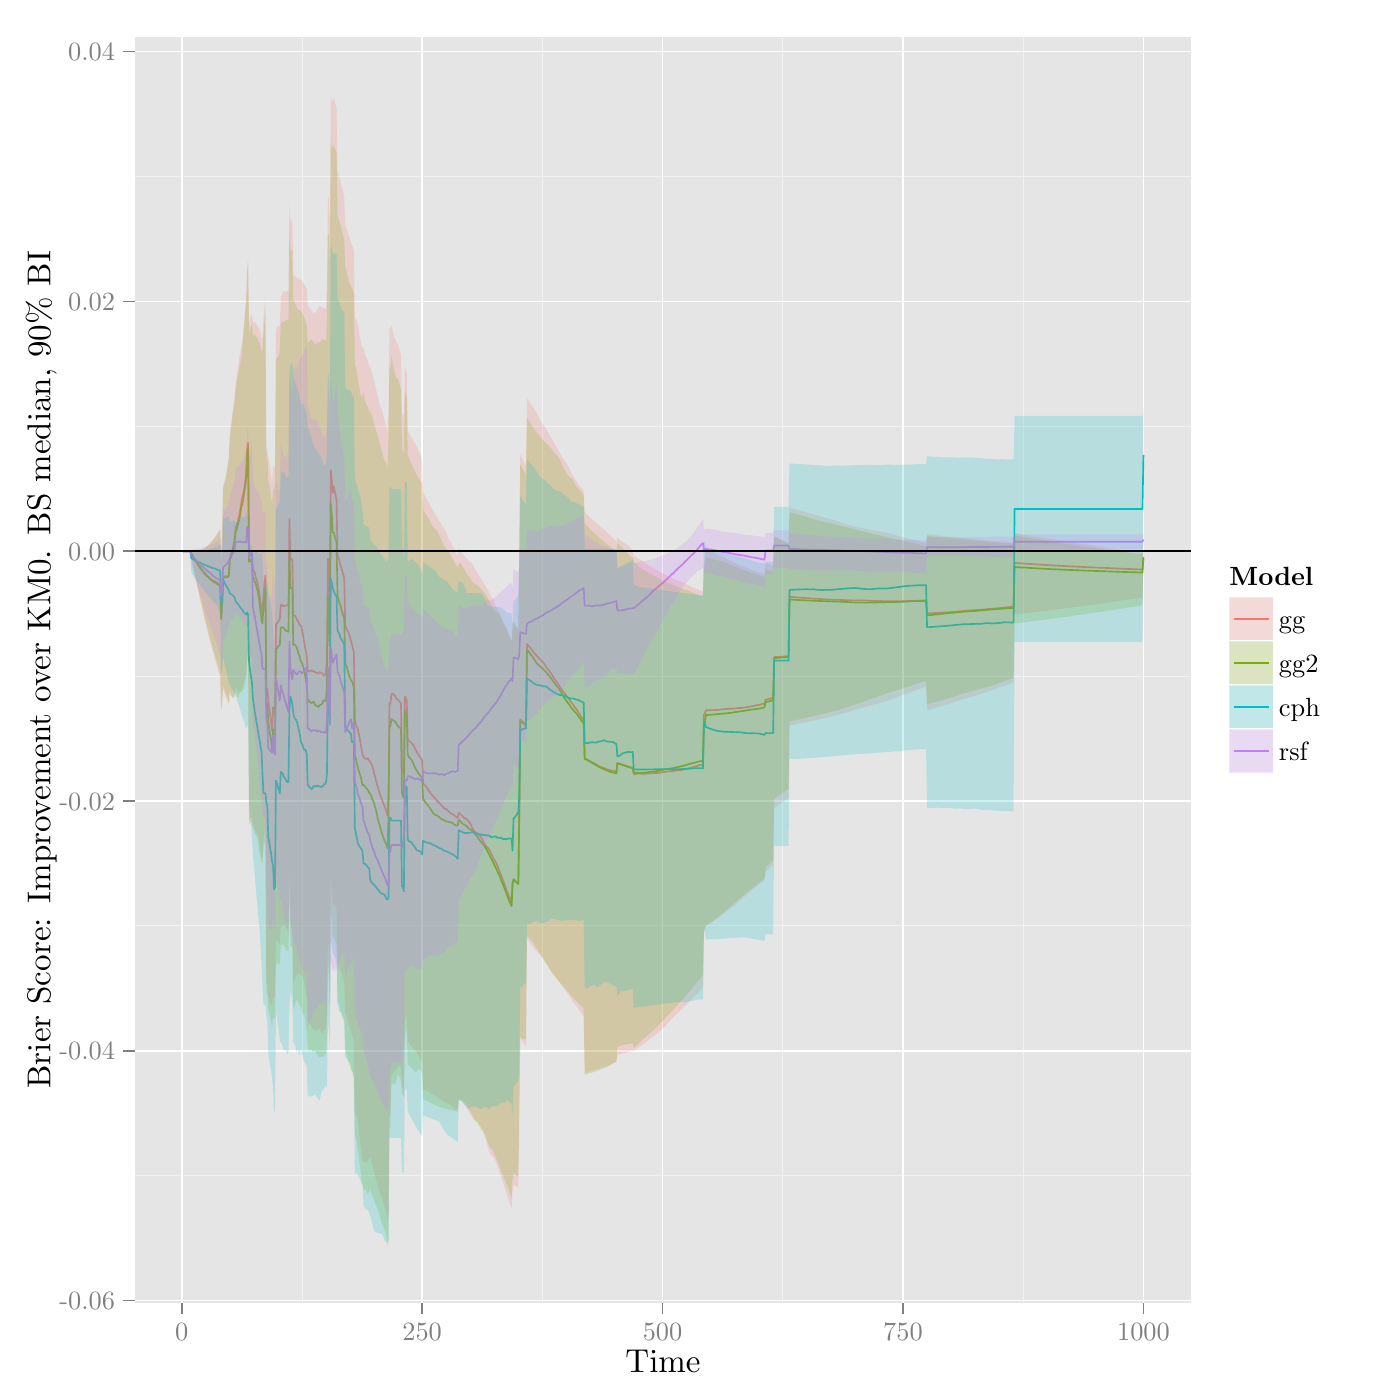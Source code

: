 % Created by tikzDevice version 0.8.1 on 2015-01-31 18:06:09
% !TEX encoding = UTF-8 Unicode
\documentclass[11pt]{memoir}
\nonstopmode

\usepackage{tikz}

\usepackage[active,tightpage,psfixbb]{preview}

\PreviewEnvironment{pgfpicture}

\setlength\PreviewBorder{0pt}

\usepackage{amsmath}
\newcommand{\SweaveOpts}[1]{}  % do not interfere with LaTeX
\newcommand{\SweaveInput}[1]{} % because they are not real TeX commands
\newcommand{\Sexpr}[1]{}       % will only be parsed by R


\usepackage{geometry}
\usepackage{amsmath}
\usepackage{lscape}
\geometry{verbose,tmargin=2.5cm,bmargin=2.5cm,lmargin=2.5cm,rmargin=2.5cm}


\begin{document}

\begin{tikzpicture}[x=1pt,y=1pt]
\definecolor{fillColor}{RGB}{255,255,255}
\path[use as bounding box,fill=fillColor,fill opacity=0.00] (0,0) rectangle (505.89,505.89);
\begin{scope}
\path[clip] (  0.00,  0.00) rectangle (505.89,505.89);
\definecolor{drawColor}{RGB}{255,255,255}
\definecolor{fillColor}{RGB}{255,255,255}

\path[draw=drawColor,line width= 0.6pt,line join=round,line cap=round,fill=fillColor] (  0.00,  0.00) rectangle (505.89,505.89);
\end{scope}
\begin{scope}
\path[clip] ( 48.65, 35.17) rectangle (430.54,492.64);
\definecolor{fillColor}{gray}{0.90}

\path[fill=fillColor] ( 48.65, 35.17) rectangle (430.54,492.64);
\definecolor{drawColor}{gray}{0.95}

\path[draw=drawColor,line width= 0.3pt,line join=round] ( 48.65, 81.04) --
	(430.54, 81.04);

\path[draw=drawColor,line width= 0.3pt,line join=round] ( 48.65,171.31) --
	(430.54,171.31);

\path[draw=drawColor,line width= 0.3pt,line join=round] ( 48.65,261.58) --
	(430.54,261.58);

\path[draw=drawColor,line width= 0.3pt,line join=round] ( 48.65,351.85) --
	(430.54,351.85);

\path[draw=drawColor,line width= 0.3pt,line join=round] ( 48.65,442.12) --
	(430.54,442.12);

\path[draw=drawColor,line width= 0.3pt,line join=round] (109.10, 35.17) --
	(109.10,492.64);

\path[draw=drawColor,line width= 0.3pt,line join=round] (195.98, 35.17) --
	(195.98,492.64);

\path[draw=drawColor,line width= 0.3pt,line join=round] (282.86, 35.17) --
	(282.86,492.64);

\path[draw=drawColor,line width= 0.3pt,line join=round] (369.74, 35.17) --
	(369.74,492.64);
\definecolor{drawColor}{RGB}{255,255,255}

\path[draw=drawColor,line width= 0.6pt,line join=round] ( 48.65, 35.91) --
	(430.54, 35.91);

\path[draw=drawColor,line width= 0.6pt,line join=round] ( 48.65,126.17) --
	(430.54,126.17);

\path[draw=drawColor,line width= 0.6pt,line join=round] ( 48.65,216.44) --
	(430.54,216.44);

\path[draw=drawColor,line width= 0.6pt,line join=round] ( 48.65,306.71) --
	(430.54,306.71);

\path[draw=drawColor,line width= 0.6pt,line join=round] ( 48.65,396.98) --
	(430.54,396.98);

\path[draw=drawColor,line width= 0.6pt,line join=round] ( 48.65,487.25) --
	(430.54,487.25);

\path[draw=drawColor,line width= 0.6pt,line join=round] ( 65.66, 35.17) --
	( 65.66,492.64);

\path[draw=drawColor,line width= 0.6pt,line join=round] (152.54, 35.17) --
	(152.54,492.64);

\path[draw=drawColor,line width= 0.6pt,line join=round] (239.42, 35.17) --
	(239.42,492.64);

\path[draw=drawColor,line width= 0.6pt,line join=round] (326.30, 35.17) --
	(326.30,492.64);

\path[draw=drawColor,line width= 0.6pt,line join=round] (413.18, 35.17) --
	(413.18,492.64);
\definecolor{drawColor}{RGB}{248,118,109}

\path[draw=drawColor,line width= 0.6pt,line join=round] ( 66.01,306.71) --
	( 66.36,306.71) --
	( 66.71,306.71) --
	( 67.05,306.71) --
	( 67.40,306.71) --
	( 67.75,306.71) --
	( 68.10,306.71) --
	( 68.44,306.71) --
	( 68.79,306.71) --
	( 69.14,305.87) --
	( 69.49,305.23) --
	( 69.83,304.61) --
	( 70.18,304.01) --
	( 70.53,303.42) --
	( 70.88,302.85) --
	( 71.22,302.29) --
	( 71.57,301.76) --
	( 71.92,301.24) --
	( 72.27,300.75) --
	( 72.61,300.27) --
	( 72.96,299.80) --
	( 73.31,299.35) --
	( 73.66,298.93) --
	( 74.00,298.52) --
	( 74.35,298.13) --
	( 74.70,297.75) --
	( 75.05,297.39) --
	( 75.39,297.07) --
	( 75.74,296.74) --
	( 76.09,296.42) --
	( 76.44,296.13) --
	( 76.78,295.85) --
	( 77.13,295.60) --
	( 77.48,295.40) --
	( 77.83,295.19) --
	( 78.17,294.99) --
	( 78.52,294.82) --
	( 78.87,294.51) --
	( 79.22,294.31) --
	( 79.56,293.98) --
	( 79.91,282.13) --
	( 80.26,287.60) --
	( 80.61,297.70) --
	( 80.95,297.60) --
	( 81.30,297.50) --
	( 81.65,297.66) --
	( 82.00,297.60) --
	( 82.34,297.77) --
	( 82.69,298.01) --
	( 83.04,303.81) --
	( 83.39,305.48) --
	( 83.73,306.20) --
	( 84.08,307.67) --
	( 84.43,309.23) --
	( 84.78,310.74) --
	( 85.12,315.14) --
	( 85.47,315.96) --
	( 85.82,317.13) --
	( 86.17,318.44) --
	( 86.51,319.99) --
	( 86.86,321.91) --
	( 87.21,324.38) --
	( 87.56,326.27) --
	( 87.90,327.53) --
	( 88.25,329.24) --
	( 88.60,331.55) --
	( 88.95,334.35) --
	( 89.29,343.26) --
	( 89.64,345.83) --
	( 89.99,305.42) --
	( 90.34,305.38) --
	( 90.68,306.04) --
	( 91.03,305.59) --
	( 91.38,299.99) --
	( 91.73,299.68) --
	( 92.07,298.90) --
	( 92.42,297.10) --
	( 92.77,296.42) --
	( 93.12,294.95) --
	( 93.46,293.32) --
	( 93.81,290.86) --
	( 94.16,288.30) --
	( 94.51,285.33) --
	( 94.85,284.27) --
	( 95.20,290.84) --
	( 95.55,294.70) --
	( 95.90,297.87) --
	( 96.24,255.73) --
	( 96.59,257.01) --
	( 96.94,253.11) --
	( 97.29,249.69) --
	( 97.63,247.60) --
	( 97.98,245.28) --
	( 98.33,241.76) --
	( 98.68,250.39) --
	( 99.02,248.29) --
	( 99.37,248.37) --
	( 99.72,280.26) --
	(100.07,280.58) --
	(100.41,281.13) --
	(100.76,281.69) --
	(101.11,282.08) --
	(101.46,287.38) --
	(101.80,287.41) --
	(102.15,286.91) --
	(102.50,286.92) --
	(102.85,286.94) --
	(103.19,287.10) --
	(103.54,287.16) --
	(103.89,287.10) --
	(104.24,287.39) --
	(104.58,318.30) --
	(104.93,303.45) --
	(105.28,304.03) --
	(105.63,303.68) --
	(105.97,283.71) --
	(106.32,283.46) --
	(106.67,283.32) --
	(107.02,282.62) --
	(107.36,281.82) --
	(107.71,281.45) --
	(108.06,280.60) --
	(108.41,279.84) --
	(108.75,279.93) --
	(109.10,278.35) --
	(109.45,276.74) --
	(109.80,274.36) --
	(110.14,272.61) --
	(110.49,270.82) --
	(110.84,268.68) --
	(111.19,263.60) --
	(111.53,263.27) --
	(111.88,263.36) --
	(112.23,263.68) --
	(112.58,263.40) --
	(112.93,263.54) --
	(113.27,263.27) --
	(113.62,263.05) --
	(113.97,263.13) --
	(114.32,262.75) --
	(114.66,262.67) --
	(115.01,262.48) --
	(115.36,262.94) --
	(115.71,262.98) --
	(116.05,262.65) --
	(116.40,262.66) --
	(116.75,262.19) --
	(117.10,261.66) --
	(117.44,262.05) --
	(117.79,262.51) --
	(118.14,267.86) --
	(118.49,303.93) --
	(118.83,303.57) --
	(119.18,285.78) --
	(119.53,335.94) --
	(119.88,332.68) --
	(120.22,327.86) --
	(120.57,330.27) --
	(120.92,328.60) --
	(121.27,326.84) --
	(121.61,325.09) --
	(121.96,305.36) --
	(122.31,304.31) --
	(122.66,303.16) --
	(123.00,301.79) --
	(123.35,300.56) --
	(123.70,299.37) --
	(124.05,298.24) --
	(124.39,297.03) --
	(124.74,280.19) --
	(125.09,278.92) --
	(125.44,278.22) --
	(125.78,277.61) --
	(126.13,276.80) --
	(126.48,275.55) --
	(126.83,274.31) --
	(127.17,272.95) --
	(127.52,271.49) --
	(127.87,270.23) --
	(128.22,245.63) --
	(128.56,244.49) --
	(128.91,243.25) --
	(129.26,242.61) --
	(129.61,240.96) --
	(129.95,239.18) --
	(130.30,237.25) --
	(130.65,235.16) --
	(131.00,233.31) --
	(131.34,232.44) --
	(131.69,231.98) --
	(132.04,231.72) --
	(132.39,231.50) --
	(132.73,231.87) --
	(133.08,231.79) --
	(133.43,230.76) --
	(133.78,230.72) --
	(134.12,229.89) --
	(134.47,229.19) --
	(134.82,228.16) --
	(135.17,226.35) --
	(135.51,225.37) --
	(135.86,223.78) --
	(136.21,222.59) --
	(136.56,221.48) --
	(136.90,220.13) --
	(137.25,219.17) --
	(137.60,218.21) --
	(137.95,217.23) --
	(138.29,216.23) --
	(138.64,215.25) --
	(138.99,214.41) --
	(139.34,213.42) --
	(139.68,212.31) --
	(140.03,211.18) --
	(140.38,219.91) --
	(140.73,251.65) --
	(141.07,251.54) --
	(141.42,255.07) --
	(141.77,255.26) --
	(142.12,255.03) --
	(142.46,254.52) --
	(142.81,254.40) --
	(143.16,253.50) --
	(143.51,253.14) --
	(143.85,253.14) --
	(144.20,252.48) --
	(144.55,252.12) --
	(144.90,251.65) --
	(145.24,228.03) --
	(145.59,226.99) --
	(145.94,225.91) --
	(146.29,254.24) --
	(146.63,253.66) --
	(146.98,252.88) --
	(147.33,238.55) --
	(147.68,238.29) --
	(148.02,238.01) --
	(148.37,237.73) --
	(148.72,237.32) --
	(149.07,236.90) --
	(149.41,236.46) --
	(149.76,235.79) --
	(150.11,235.15) --
	(150.46,234.47) --
	(150.80,233.82) --
	(151.15,233.30) --
	(151.50,232.78) --
	(151.85,232.23) --
	(152.19,231.69) --
	(152.54,231.14) --
	(152.89,222.69) --
	(153.24,222.45) --
	(153.58,222.13) --
	(153.93,221.74) --
	(154.28,221.25) --
	(154.63,220.76) --
	(154.97,220.07) --
	(155.32,219.66) --
	(155.67,219.17) --
	(156.02,218.70) --
	(156.36,218.33) --
	(156.71,217.94) --
	(157.06,217.52) --
	(157.41,217.19) --
	(157.75,216.67) --
	(158.10,216.39) --
	(158.45,216.03) --
	(158.80,215.70) --
	(159.14,215.37) --
	(159.49,215.00) --
	(159.84,214.54) --
	(160.19,214.13) --
	(160.53,213.79) --
	(160.88,213.57) --
	(161.23,213.55) --
	(161.58,213.26) --
	(161.92,212.91) --
	(162.27,212.57) --
	(162.62,212.24) --
	(162.97,211.95) --
	(163.31,211.77) --
	(163.66,211.61) --
	(164.01,211.40) --
	(164.36,211.04) --
	(164.70,210.74) --
	(165.05,210.58) --
	(165.40,210.31) --
	(165.75,212.25) --
	(166.09,211.99) --
	(166.44,211.61) --
	(166.79,211.28) --
	(167.14,211.02) --
	(167.48,210.53) --
	(167.83,210.24) --
	(168.18,210.13) --
	(168.53,209.90) --
	(168.87,209.54) --
	(169.22,209.18) --
	(169.57,208.81) --
	(169.92,208.21) --
	(170.26,207.61) --
	(170.61,206.80) --
	(170.96,206.15) --
	(171.31,205.70) --
	(171.65,205.31) --
	(172.00,205.07) --
	(172.35,204.83) --
	(172.70,204.58) --
	(173.04,204.41) --
	(173.39,203.98) --
	(173.74,203.36) --
	(174.09,202.81) --
	(174.43,202.19) --
	(174.78,201.54) --
	(175.13,200.85) --
	(175.48,200.32) --
	(175.83,200.00) --
	(176.17,199.58) --
	(176.52,199.23) --
	(176.87,198.68) --
	(177.22,197.96) --
	(177.56,197.17) --
	(177.91,196.49) --
	(178.26,195.74) --
	(178.61,195.15) --
	(178.95,194.69) --
	(179.30,193.98) --
	(179.65,193.18) --
	(180.00,192.37) --
	(180.34,191.54) --
	(180.69,190.59) --
	(181.04,189.75) --
	(181.39,188.72) --
	(181.73,187.87) --
	(182.08,186.92) --
	(182.43,186.02) --
	(182.78,184.99) --
	(183.12,183.89) --
	(183.47,183.09) --
	(183.82,182.39) --
	(184.17,181.61) --
	(184.51,180.70) --
	(184.86,179.81) --
	(185.21,187.02) --
	(185.56,188.02) --
	(185.90,187.70) --
	(186.25,187.39) --
	(186.60,187.12) --
	(186.95,186.85) --
	(187.29,186.56) --
	(187.64,210.16) --
	(187.99,245.96) --
	(188.34,245.61) --
	(188.68,245.26) --
	(189.03,244.91) --
	(189.38,244.56) --
	(189.73,244.21) --
	(190.07,243.87) --
	(190.42,273.17) --
	(190.77,272.75) --
	(191.12,272.38) --
	(191.46,271.99) --
	(191.81,271.53) --
	(192.16,271.05) --
	(192.51,270.55) --
	(192.85,270.06) --
	(193.20,269.72) --
	(193.55,269.39) --
	(193.90,269.00) --
	(194.24,268.61) --
	(194.59,268.22) --
	(194.94,267.83) --
	(195.29,267.47) --
	(195.63,267.17) --
	(195.98,266.82) --
	(196.33,266.40) --
	(196.68,265.97) --
	(197.02,265.42) --
	(197.37,264.84) --
	(197.72,264.41) --
	(198.07,263.97) --
	(198.41,263.53) --
	(198.76,263.00) --
	(199.11,262.60) --
	(199.46,262.05) --
	(199.80,261.38) --
	(200.15,260.85) --
	(200.50,260.35) --
	(200.85,259.84) --
	(201.19,259.32) --
	(201.54,258.81) --
	(201.89,258.30) --
	(202.24,257.78) --
	(202.58,257.26) --
	(202.93,256.77) --
	(203.28,256.30) --
	(203.63,255.82) --
	(203.97,255.42) --
	(204.32,255.02) --
	(204.67,254.41) --
	(205.02,253.98) --
	(205.36,253.54) --
	(205.71,253.11) --
	(206.06,252.60) --
	(206.41,252.13) --
	(206.75,251.70) --
	(207.10,251.28) --
	(207.45,250.70) --
	(207.80,250.19) --
	(208.14,249.77) --
	(208.49,249.27) --
	(208.84,248.76) --
	(209.19,248.22) --
	(209.53,247.63) --
	(209.88,247.07) --
	(210.23,246.57) --
	(210.58,246.09) --
	(210.92,245.60) --
	(211.27,231.92) --
	(211.62,231.71) --
	(211.97,231.54) --
	(212.31,231.34) --
	(212.66,231.13) --
	(213.01,230.93) --
	(213.36,230.74) --
	(213.70,230.55) --
	(214.05,230.37) --
	(214.40,230.19) --
	(214.75,230.01) --
	(215.09,229.83) --
	(215.44,229.65) --
	(215.79,229.43) --
	(216.14,229.21) --
	(216.48,229.00) --
	(216.83,228.87) --
	(217.18,228.74) --
	(217.53,228.61) --
	(217.87,228.48) --
	(218.22,228.33) --
	(218.57,228.17) --
	(218.92,228.07) --
	(219.26,227.95) --
	(219.61,227.77) --
	(219.96,227.69) --
	(220.31,227.61) --
	(220.65,227.53) --
	(221.00,227.45) --
	(221.35,227.38) --
	(221.70,227.35) --
	(222.04,227.32) --
	(222.39,227.23) --
	(222.74,227.15) --
	(223.09,230.13) --
	(223.43,230.03) --
	(223.78,229.92) --
	(224.13,229.82) --
	(224.48,229.69) --
	(224.82,229.54) --
	(225.17,229.39) --
	(225.52,229.24) --
	(225.87,229.10) --
	(226.21,228.97) --
	(226.56,228.87) --
	(226.91,228.77) --
	(227.26,228.67) --
	(227.60,228.57) --
	(227.95,228.48) --
	(228.30,228.36) --
	(228.65,228.24) --
	(228.99,226.20) --
	(229.34,226.20) --
	(229.69,226.21) --
	(230.04,226.25) --
	(230.38,226.30) --
	(230.73,226.34) --
	(231.08,226.37) --
	(231.43,226.34) --
	(231.77,226.31) --
	(232.12,226.27) --
	(232.47,226.28) --
	(232.82,226.29) --
	(233.16,226.31) --
	(233.51,226.33) --
	(233.86,226.35) --
	(234.21,226.38) --
	(234.55,226.40) --
	(234.90,226.43) --
	(235.25,226.45) --
	(235.60,226.48) --
	(235.94,226.51) --
	(236.29,226.55) --
	(236.64,226.56) --
	(236.99,226.57) --
	(237.33,226.58) --
	(237.68,226.60) --
	(238.03,226.64) --
	(238.38,226.69) --
	(238.73,226.74) --
	(239.07,226.78) --
	(239.42,226.83) --
	(239.77,226.88) --
	(240.12,226.94) --
	(240.46,226.99) --
	(240.81,227.05) --
	(241.16,227.08) --
	(241.51,227.11) --
	(241.85,227.14) --
	(242.20,227.18) --
	(242.55,227.22) --
	(242.90,227.25) --
	(243.24,227.31) --
	(243.59,227.38) --
	(243.94,227.45) --
	(244.29,227.51) --
	(244.63,227.53) --
	(244.98,227.56) --
	(245.33,227.58) --
	(245.68,227.61) --
	(246.02,227.67) --
	(246.37,227.72) --
	(246.72,227.77) --
	(247.07,227.82) --
	(247.41,227.88) --
	(247.76,227.95) --
	(248.11,228.01) --
	(248.46,228.08) --
	(248.80,228.19) --
	(249.15,228.30) --
	(249.50,228.40) --
	(249.85,228.50) --
	(250.19,228.60) --
	(250.54,228.70) --
	(250.89,228.81) --
	(251.24,228.91) --
	(251.58,229.02) --
	(251.93,229.13) --
	(252.28,229.24) --
	(252.63,229.35) --
	(252.97,229.45) --
	(253.32,229.53) --
	(253.67,229.62) --
	(254.02,229.71) --
	(254.36,247.88) --
	(254.71,247.98) --
	(255.06,249.22) --
	(255.41,249.22) --
	(255.75,249.23) --
	(256.10,249.23) --
	(256.45,249.24) --
	(256.80,249.25) --
	(257.14,249.26) --
	(257.49,249.27) --
	(257.84,249.28) --
	(258.19,249.29) --
	(258.53,249.30) --
	(258.88,249.31) --
	(259.23,249.35) --
	(259.58,249.38) --
	(259.92,249.42) --
	(260.27,249.46) --
	(260.62,249.49) --
	(260.97,249.53) --
	(261.31,249.57) --
	(261.66,249.61) --
	(262.01,249.65) --
	(262.36,249.70) --
	(262.70,249.73) --
	(263.05,249.75) --
	(263.40,249.76) --
	(263.75,249.78) --
	(264.09,249.80) --
	(264.44,249.82) --
	(264.79,249.85) --
	(265.14,249.87) --
	(265.48,249.89) --
	(265.83,249.92) --
	(266.18,249.94) --
	(266.53,249.97) --
	(266.87,250.00) --
	(267.22,250.03) --
	(267.57,250.06) --
	(267.92,250.09) --
	(268.26,250.12) --
	(268.61,250.15) --
	(268.96,250.18) --
	(269.31,250.23) --
	(269.65,250.29) --
	(270.00,250.36) --
	(270.35,250.42) --
	(270.70,250.49) --
	(271.04,250.55) --
	(271.39,250.62) --
	(271.74,250.69) --
	(272.09,250.76) --
	(272.43,250.83) --
	(272.78,250.90) --
	(273.13,250.97) --
	(273.48,251.04) --
	(273.82,251.11) --
	(274.17,251.19) --
	(274.52,251.26) --
	(274.87,251.34) --
	(275.21,251.41) --
	(275.56,251.49) --
	(275.91,251.56) --
	(276.26,251.63) --
	(276.60,253.03) --
	(276.95,253.11) --
	(277.30,253.19) --
	(277.65,253.27) --
	(277.99,253.36) --
	(278.34,253.44) --
	(278.69,253.52) --
	(279.04,253.61) --
	(279.38,253.69) --
	(279.73,268.45) --
	(280.08,268.47) --
	(280.43,268.48) --
	(280.77,268.49) --
	(281.12,268.51) --
	(281.47,268.52) --
	(281.82,268.54) --
	(282.16,268.56) --
	(282.51,268.59) --
	(282.86,268.62) --
	(283.21,268.65) --
	(283.55,268.68) --
	(283.90,268.70) --
	(284.25,268.72) --
	(284.60,268.74) --
	(284.94,268.76) --
	(285.29,290.24) --
	(285.64,290.21) --
	(285.99,290.18) --
	(286.33,290.15) --
	(286.68,290.12) --
	(287.03,290.09) --
	(287.38,290.06) --
	(287.72,290.03) --
	(288.07,290.00) --
	(288.42,289.98) --
	(288.77,289.95) --
	(289.11,289.92) --
	(289.46,289.89) --
	(289.81,289.87) --
	(290.16,289.84) --
	(290.50,289.81) --
	(290.85,289.79) --
	(291.20,289.76) --
	(291.55,289.74) --
	(291.89,289.71) --
	(292.24,289.69) --
	(292.59,289.66) --
	(292.94,289.64) --
	(293.28,289.62) --
	(293.63,289.59) --
	(293.98,289.57) --
	(294.33,289.55) --
	(294.67,289.53) --
	(295.02,289.50) --
	(295.37,289.48) --
	(295.72,289.46) --
	(296.06,289.44) --
	(296.41,289.42) --
	(296.76,289.40) --
	(297.11,289.38) --
	(297.45,289.36) --
	(297.80,289.34) --
	(298.15,289.32) --
	(298.50,289.30) --
	(298.84,289.27) --
	(299.19,289.25) --
	(299.54,289.24) --
	(299.89,289.23) --
	(300.23,289.21) --
	(300.58,289.19) --
	(300.93,289.18) --
	(301.28,289.17) --
	(301.63,289.16) --
	(301.97,289.15) --
	(302.32,289.15) --
	(302.67,289.14) --
	(303.02,289.13) --
	(303.36,289.12) --
	(303.71,289.11) --
	(304.06,289.09) --
	(304.41,289.08) --
	(304.75,289.06) --
	(305.10,289.05) --
	(305.45,289.03) --
	(305.80,289.02) --
	(306.14,289.01) --
	(306.49,288.99) --
	(306.84,288.98) --
	(307.19,288.97) --
	(307.53,288.96) --
	(307.88,288.95) --
	(308.23,288.93) --
	(308.58,288.93) --
	(308.92,288.93) --
	(309.27,288.93) --
	(309.62,288.93) --
	(309.97,288.93) --
	(310.31,288.93) --
	(310.66,288.92) --
	(311.01,288.91) --
	(311.36,288.90) --
	(311.70,288.89) --
	(312.05,288.89) --
	(312.40,288.88) --
	(312.75,288.87) --
	(313.09,288.86) --
	(313.44,288.85) --
	(313.79,288.83) --
	(314.14,288.81) --
	(314.48,288.79) --
	(314.83,288.77) --
	(315.18,288.75) --
	(315.53,288.74) --
	(315.87,288.73) --
	(316.22,288.73) --
	(316.57,288.72) --
	(316.92,288.72) --
	(317.26,288.71) --
	(317.61,288.71) --
	(317.96,288.70) --
	(318.31,288.69) --
	(318.65,288.68) --
	(319.00,288.67) --
	(319.35,288.67) --
	(319.70,288.66) --
	(320.04,288.66) --
	(320.39,288.65) --
	(320.74,288.65) --
	(321.09,288.65) --
	(321.43,288.65) --
	(321.78,288.65) --
	(322.13,288.65) --
	(322.48,288.65) --
	(322.82,288.65) --
	(323.17,288.65) --
	(323.52,288.65) --
	(323.87,288.66) --
	(324.21,288.66) --
	(324.56,288.66) --
	(324.91,288.67) --
	(325.26,288.67) --
	(325.60,288.67) --
	(325.95,288.68) --
	(326.30,288.68) --
	(326.65,288.68) --
	(326.99,288.68) --
	(327.34,288.69) --
	(327.69,288.69) --
	(328.04,288.70) --
	(328.38,288.70) --
	(328.73,288.71) --
	(329.08,288.71) --
	(329.43,288.72) --
	(329.77,288.73) --
	(330.12,288.75) --
	(330.47,288.76) --
	(330.82,288.77) --
	(331.16,288.78) --
	(331.51,288.80) --
	(331.86,288.81) --
	(332.21,288.82) --
	(332.55,288.83) --
	(332.90,288.84) --
	(333.25,288.85) --
	(333.60,288.87) --
	(333.94,288.88) --
	(334.29,288.89) --
	(334.64,288.90) --
	(334.99,284.22) --
	(335.33,284.24) --
	(335.68,284.26) --
	(336.03,284.27) --
	(336.38,284.29) --
	(336.72,284.31) --
	(337.07,284.33) --
	(337.42,284.35) --
	(337.77,284.36) --
	(338.11,284.38) --
	(338.46,284.40) --
	(338.81,284.42) --
	(339.16,284.44) --
	(339.50,284.46) --
	(339.85,284.48) --
	(340.20,284.49) --
	(340.55,284.51) --
	(340.89,284.53) --
	(341.24,284.55) --
	(341.59,284.57) --
	(341.94,284.59) --
	(342.28,284.61) --
	(342.63,284.63) --
	(342.98,284.65) --
	(343.33,284.68) --
	(343.67,284.71) --
	(344.02,284.74) --
	(344.37,284.77) --
	(344.72,284.80) --
	(345.06,284.84) --
	(345.41,284.87) --
	(345.76,284.90) --
	(346.11,284.93) --
	(346.45,284.96) --
	(346.80,284.99) --
	(347.15,285.02) --
	(347.50,285.06) --
	(347.84,285.09) --
	(348.19,285.12) --
	(348.54,285.15) --
	(348.89,285.19) --
	(349.23,285.22) --
	(349.58,285.24) --
	(349.93,285.26) --
	(350.28,285.28) --
	(350.62,285.30) --
	(350.97,285.33) --
	(351.32,285.35) --
	(351.67,285.37) --
	(352.01,285.39) --
	(352.36,285.42) --
	(352.71,285.44) --
	(353.06,285.46) --
	(353.40,285.48) --
	(353.75,285.51) --
	(354.10,285.53) --
	(354.45,285.57) --
	(354.79,285.60) --
	(355.14,285.63) --
	(355.49,285.66) --
	(355.84,285.69) --
	(356.18,285.73) --
	(356.53,285.76) --
	(356.88,285.79) --
	(357.23,285.83) --
	(357.57,285.86) --
	(357.92,285.89) --
	(358.27,285.93) --
	(358.62,285.96) --
	(358.96,285.99) --
	(359.31,286.02) --
	(359.66,286.04) --
	(360.01,286.06) --
	(360.35,286.08) --
	(360.70,286.12) --
	(361.05,286.15) --
	(361.40,286.19) --
	(361.74,286.22) --
	(362.09,286.26) --
	(362.44,286.29) --
	(362.79,286.33) --
	(363.13,286.37) --
	(363.48,286.40) --
	(363.83,286.44) --
	(364.18,286.48) --
	(364.53,286.51) --
	(364.87,286.55) --
	(365.22,286.59) --
	(365.57,286.62) --
	(365.92,286.65) --
	(366.26,286.68) --
	(366.61,302.46) --
	(366.96,302.44) --
	(367.31,302.42) --
	(367.65,302.39) --
	(368.00,302.37) --
	(368.35,302.35) --
	(368.70,302.32) --
	(369.04,302.30) --
	(369.39,302.28) --
	(369.74,302.26) --
	(370.09,302.24) --
	(370.43,302.21) --
	(370.78,302.19) --
	(371.13,302.17) --
	(371.48,302.15) --
	(371.82,302.13) --
	(372.17,302.10) --
	(372.52,302.08) --
	(372.87,302.06) --
	(373.21,302.04) --
	(373.56,302.01) --
	(373.91,301.99) --
	(374.26,301.97) --
	(374.60,301.94) --
	(374.95,301.92) --
	(375.30,301.90) --
	(375.65,301.87) --
	(375.99,301.85) --
	(376.34,301.82) --
	(376.69,301.80) --
	(377.04,301.78) --
	(377.38,301.76) --
	(377.73,301.73) --
	(378.08,301.71) --
	(378.43,301.69) --
	(378.77,301.67) --
	(379.12,301.65) --
	(379.47,301.63) --
	(379.82,301.61) --
	(380.16,301.59) --
	(380.51,301.57) --
	(380.86,301.55) --
	(381.21,301.53) --
	(381.55,301.51) --
	(381.90,301.49) --
	(382.25,301.47) --
	(382.60,301.45) --
	(382.94,301.43) --
	(383.29,301.42) --
	(383.64,301.40) --
	(383.99,301.38) --
	(384.33,301.36) --
	(384.68,301.34) --
	(385.03,301.33) --
	(385.38,301.31) --
	(385.72,301.29) --
	(386.07,301.27) --
	(386.42,301.25) --
	(386.77,301.24) --
	(387.11,301.22) --
	(387.46,301.20) --
	(387.81,301.18) --
	(388.16,301.17) --
	(388.50,301.15) --
	(388.85,301.13) --
	(389.20,301.12) --
	(389.55,301.10) --
	(389.89,301.08) --
	(390.24,301.06) --
	(390.59,301.05) --
	(390.94,301.03) --
	(391.28,301.01) --
	(391.63,301.00) --
	(391.98,300.98) --
	(392.33,300.97) --
	(392.67,300.95) --
	(393.02,300.93) --
	(393.37,300.92) --
	(393.72,300.90) --
	(394.06,300.89) --
	(394.41,300.87) --
	(394.76,300.85) --
	(395.11,300.84) --
	(395.45,300.82) --
	(395.80,300.80) --
	(396.15,300.78) --
	(396.50,300.77) --
	(396.84,300.76) --
	(397.19,300.74) --
	(397.54,300.73) --
	(397.89,300.72) --
	(398.23,300.71) --
	(398.58,300.69) --
	(398.93,300.68) --
	(399.28,300.67) --
	(399.62,300.66) --
	(399.97,300.64) --
	(400.32,300.63) --
	(400.67,300.61) --
	(401.01,300.59) --
	(401.36,300.58) --
	(401.71,300.56) --
	(402.06,300.54) --
	(402.40,300.53) --
	(402.75,300.51) --
	(403.10,300.50) --
	(403.45,300.48) --
	(403.79,300.47) --
	(404.14,300.45) --
	(404.49,300.43) --
	(404.84,300.42) --
	(405.18,300.40) --
	(405.53,300.39) --
	(405.88,300.37) --
	(406.23,300.36) --
	(406.57,300.34) --
	(406.92,300.33) --
	(407.27,300.31) --
	(407.62,300.30) --
	(407.96,300.28) --
	(408.31,300.27) --
	(408.66,300.25) --
	(409.01,300.24) --
	(409.35,300.23) --
	(409.70,300.21) --
	(410.05,300.20) --
	(410.40,300.18) --
	(410.74,300.17) --
	(411.09,300.15) --
	(411.44,300.14) --
	(411.79,300.13) --
	(412.13,300.11) --
	(412.48,300.10) --
	(412.83,300.09) --
	(413.18,304.67);
\definecolor{drawColor}{RGB}{124,174,0}

\path[draw=drawColor,line width= 0.6pt,line join=round] ( 66.01,306.71) --
	( 66.36,306.71) --
	( 66.71,306.71) --
	( 67.05,306.71) --
	( 67.40,306.71) --
	( 67.75,306.71) --
	( 68.10,306.71) --
	( 68.44,306.71) --
	( 68.79,306.71) --
	( 69.14,305.92) --
	( 69.49,305.30) --
	( 69.83,304.69) --
	( 70.18,304.11) --
	( 70.53,303.53) --
	( 70.88,302.98) --
	( 71.22,302.44) --
	( 71.57,301.92) --
	( 71.92,301.42) --
	( 72.27,300.94) --
	( 72.61,300.46) --
	( 72.96,300.01) --
	( 73.31,299.58) --
	( 73.66,299.16) --
	( 74.00,298.76) --
	( 74.35,298.37) --
	( 74.70,297.99) --
	( 75.05,297.62) --
	( 75.39,297.35) --
	( 75.74,297.03) --
	( 76.09,296.74) --
	( 76.44,296.45) --
	( 76.78,296.19) --
	( 77.13,295.96) --
	( 77.48,295.86) --
	( 77.83,295.66) --
	( 78.17,295.48) --
	( 78.52,295.14) --
	( 78.87,294.84) --
	( 79.22,294.63) --
	( 79.56,294.43) --
	( 79.91,282.52) --
	( 80.26,287.63) --
	( 80.61,297.41) --
	( 80.95,297.40) --
	( 81.30,297.21) --
	( 81.65,297.34) --
	( 82.00,297.29) --
	( 82.34,297.34) --
	( 82.69,297.71) --
	( 83.04,303.67) --
	( 83.39,304.26) --
	( 83.73,305.45) --
	( 84.08,307.27) --
	( 84.43,308.29) --
	( 84.78,310.28) --
	( 85.12,313.45) --
	( 85.47,314.30) --
	( 85.82,315.84) --
	( 86.17,317.04) --
	( 86.51,318.50) --
	( 86.86,320.29) --
	( 87.21,322.81) --
	( 87.56,323.67) --
	( 87.90,325.61) --
	( 88.25,327.89) --
	( 88.60,330.11) --
	( 88.95,332.85) --
	( 89.29,341.70) --
	( 89.64,344.28) --
	( 89.99,302.89) --
	( 90.34,303.12) --
	( 90.68,303.62) --
	( 91.03,303.28) --
	( 91.38,297.12) --
	( 91.73,296.68) --
	( 92.07,295.62) --
	( 92.42,295.02) --
	( 92.77,293.32) --
	( 93.12,292.48) --
	( 93.46,290.11) --
	( 93.81,287.95) --
	( 94.16,284.93) --
	( 94.51,281.46) --
	( 94.85,280.64) --
	( 95.20,286.77) --
	( 95.55,289.77) --
	( 95.90,293.04) --
	( 96.24,250.44) --
	( 96.59,251.81) --
	( 96.94,245.28) --
	( 97.29,242.34) --
	( 97.63,240.23) --
	( 97.98,238.40) --
	( 98.33,234.52) --
	( 98.68,242.38) --
	( 99.02,240.61) --
	( 99.37,240.71) --
	( 99.72,271.62) --
	(100.07,271.49) --
	(100.41,272.09) --
	(100.76,272.54) --
	(101.11,272.90) --
	(101.46,278.91) --
	(101.80,279.27) --
	(102.15,279.21) --
	(102.50,279.00) --
	(102.85,278.65) --
	(103.19,278.05) --
	(103.54,277.89) --
	(103.89,277.85) --
	(104.24,277.58) --
	(104.58,306.39) --
	(104.93,293.44) --
	(105.28,293.36) --
	(105.63,293.33) --
	(105.97,272.85) --
	(106.32,273.00) --
	(106.67,272.78) --
	(107.02,272.27) --
	(107.36,271.57) --
	(107.71,270.13) --
	(108.06,269.31) --
	(108.41,268.08) --
	(108.75,266.97) --
	(109.10,266.36) --
	(109.45,265.50) --
	(109.80,264.25) --
	(110.14,262.55) --
	(110.49,260.56) --
	(110.84,258.59) --
	(111.19,253.22) --
	(111.53,252.85) --
	(111.88,252.25) --
	(112.23,252.11) --
	(112.58,251.72) --
	(112.93,252.06) --
	(113.27,252.35) --
	(113.62,251.84) --
	(113.97,250.97) --
	(114.32,250.86) --
	(114.66,250.94) --
	(115.01,250.38) --
	(115.36,250.88) --
	(115.71,251.20) --
	(116.05,251.18) --
	(116.40,251.68) --
	(116.75,252.41) --
	(117.10,252.94) --
	(117.44,252.59) --
	(117.79,252.51) --
	(118.14,258.38) --
	(118.49,290.13) --
	(118.83,289.58) --
	(119.18,272.63) --
	(119.53,323.76) --
	(119.88,320.15) --
	(120.22,313.51) --
	(120.57,313.48) --
	(120.92,312.18) --
	(121.27,310.89) --
	(121.61,309.98) --
	(121.96,290.73) --
	(122.31,289.39) --
	(122.66,288.02) --
	(123.00,287.08) --
	(123.35,285.74) --
	(123.70,284.46) --
	(124.05,283.41) --
	(124.39,282.38) --
	(124.74,266.27) --
	(125.09,265.37) --
	(125.44,264.45) --
	(125.78,263.16) --
	(126.13,261.78) --
	(126.48,260.98) --
	(126.83,260.08) --
	(127.17,259.69) --
	(127.52,258.96) --
	(127.87,257.17) --
	(128.22,233.01) --
	(128.56,232.01) --
	(128.91,230.25) --
	(129.26,228.93) --
	(129.61,227.27) --
	(129.95,226.43) --
	(130.30,225.29) --
	(130.65,223.86) --
	(131.00,222.10) --
	(131.34,222.35) --
	(131.69,221.99) --
	(132.04,221.39) --
	(132.39,221.02) --
	(132.73,220.75) --
	(133.08,220.20) --
	(133.43,219.36) --
	(133.78,219.11) --
	(134.12,218.16) --
	(134.47,217.12) --
	(134.82,216.57) --
	(135.17,215.55) --
	(135.51,214.39) --
	(135.86,213.20) --
	(136.21,211.54) --
	(136.56,210.01) --
	(136.90,208.58) --
	(137.25,207.38) --
	(137.60,206.18) --
	(137.95,204.95) --
	(138.29,203.95) --
	(138.64,202.97) --
	(138.99,201.99) --
	(139.34,201.22) --
	(139.68,200.61) --
	(140.03,199.44) --
	(140.38,210.23) --
	(140.73,243.87) --
	(141.07,243.27) --
	(141.42,246.08) --
	(141.77,245.88) --
	(142.12,245.54) --
	(142.46,245.18) --
	(142.81,245.15) --
	(143.16,244.71) --
	(143.51,243.72) --
	(143.85,243.53) --
	(144.20,243.10) --
	(144.55,242.92) --
	(144.90,242.74) --
	(145.24,219.53) --
	(145.59,218.25) --
	(145.94,217.58) --
	(146.29,249.01) --
	(146.63,248.04) --
	(146.98,247.37) --
	(147.33,233.22) --
	(147.68,232.47) --
	(148.02,232.03) --
	(148.37,231.72) --
	(148.72,231.19) --
	(149.07,230.55) --
	(149.41,229.87) --
	(149.76,229.00) --
	(150.11,228.24) --
	(150.46,227.67) --
	(150.80,227.09) --
	(151.15,226.51) --
	(151.50,226.01) --
	(151.85,225.60) --
	(152.19,225.25) --
	(152.54,224.83) --
	(152.89,217.04) --
	(153.24,216.77) --
	(153.58,216.12) --
	(153.93,215.62) --
	(154.28,215.27) --
	(154.63,214.88) --
	(154.97,214.36) --
	(155.32,213.90) --
	(155.67,213.35) --
	(156.02,212.89) --
	(156.36,212.39) --
	(156.71,211.88) --
	(157.06,211.47) --
	(157.41,211.42) --
	(157.75,211.32) --
	(158.10,211.04) --
	(158.45,210.86) --
	(158.80,210.56) --
	(159.14,210.23) --
	(159.49,209.99) --
	(159.84,209.80) --
	(160.19,209.62) --
	(160.53,209.44) --
	(160.88,209.26) --
	(161.23,209.09) --
	(161.58,208.99) --
	(161.92,208.97) --
	(162.27,208.86) --
	(162.62,208.75) --
	(162.97,208.65) --
	(163.31,208.55) --
	(163.66,208.38) --
	(164.01,208.09) --
	(164.36,207.80) --
	(164.70,207.59) --
	(165.05,207.57) --
	(165.40,207.55) --
	(165.75,209.64) --
	(166.09,209.27) --
	(166.44,209.02) --
	(166.79,208.56) --
	(167.14,208.29) --
	(167.48,208.06) --
	(167.83,207.93) --
	(168.18,207.64) --
	(168.53,207.45) --
	(168.87,207.06) --
	(169.22,206.68) --
	(169.57,206.38) --
	(169.92,206.14) --
	(170.26,206.05) --
	(170.61,205.95) --
	(170.96,205.48) --
	(171.31,204.82) --
	(171.65,204.39) --
	(172.00,204.05) --
	(172.35,203.70) --
	(172.70,203.30) --
	(173.04,202.62) --
	(173.39,202.19) --
	(173.74,201.75) --
	(174.09,201.49) --
	(174.43,200.91) --
	(174.78,200.45) --
	(175.13,200.13) --
	(175.48,199.52) --
	(175.83,198.93) --
	(176.17,198.24) --
	(176.52,197.59) --
	(176.87,196.83) --
	(177.22,196.17) --
	(177.56,195.52) --
	(177.91,194.87) --
	(178.26,194.21) --
	(178.61,193.46) --
	(178.95,192.68) --
	(179.30,192.05) --
	(179.65,191.24) --
	(180.00,190.42) --
	(180.34,189.73) --
	(180.69,188.95) --
	(181.04,187.98) --
	(181.39,187.04) --
	(181.73,186.31) --
	(182.08,185.46) --
	(182.43,184.55) --
	(182.78,183.71) --
	(183.12,182.69) --
	(183.47,181.74) --
	(183.82,180.78) --
	(184.17,180.01) --
	(184.51,179.25) --
	(184.86,178.48) --
	(185.21,186.30) --
	(185.56,188.19) --
	(185.90,187.88) --
	(186.25,187.41) --
	(186.60,187.10) --
	(186.95,186.78) --
	(187.29,186.46) --
	(187.64,212.16) --
	(187.99,245.31) --
	(188.34,245.05) --
	(188.68,244.84) --
	(189.03,244.63) --
	(189.38,244.29) --
	(189.73,243.94) --
	(190.07,243.59) --
	(190.42,271.21) --
	(190.77,270.79) --
	(191.12,270.25) --
	(191.46,269.86) --
	(191.81,269.33) --
	(192.16,268.91) --
	(192.51,268.50) --
	(192.85,268.01) --
	(193.20,267.40) --
	(193.55,266.79) --
	(193.90,266.28) --
	(194.24,265.87) --
	(194.59,265.55) --
	(194.94,265.28) --
	(195.29,265.01) --
	(195.63,264.67) --
	(195.98,264.31) --
	(196.33,263.96) --
	(196.68,263.67) --
	(197.02,263.36) --
	(197.37,262.97) --
	(197.72,262.55) --
	(198.07,262.13) --
	(198.41,261.71) --
	(198.76,261.29) --
	(199.11,260.82) --
	(199.46,260.31) --
	(199.80,259.82) --
	(200.15,259.38) --
	(200.50,258.89) --
	(200.85,258.31) --
	(201.19,257.92) --
	(201.54,257.61) --
	(201.89,257.16) --
	(202.24,256.66) --
	(202.58,256.05) --
	(202.93,255.43) --
	(203.28,254.82) --
	(203.63,254.20) --
	(203.97,253.59) --
	(204.32,253.11) --
	(204.67,252.64) --
	(205.02,252.17) --
	(205.36,251.75) --
	(205.71,251.30) --
	(206.06,250.71) --
	(206.41,250.19) --
	(206.75,249.80) --
	(207.10,249.40) --
	(207.45,249.00) --
	(207.80,248.60) --
	(208.14,248.20) --
	(208.49,247.78) --
	(208.84,247.30) --
	(209.19,246.83) --
	(209.53,246.35) --
	(209.88,245.87) --
	(210.23,245.38) --
	(210.58,244.90) --
	(210.92,244.42) --
	(211.27,231.60) --
	(211.62,231.47) --
	(211.97,231.34) --
	(212.31,231.16) --
	(212.66,230.98) --
	(213.01,230.81) --
	(213.36,230.59) --
	(213.70,230.38) --
	(214.05,230.16) --
	(214.40,229.95) --
	(214.75,229.74) --
	(215.09,229.54) --
	(215.44,229.33) --
	(215.79,229.13) --
	(216.14,228.94) --
	(216.48,228.74) --
	(216.83,228.55) --
	(217.18,228.39) --
	(217.53,228.24) --
	(217.87,228.08) --
	(218.22,227.93) --
	(218.57,227.78) --
	(218.92,227.63) --
	(219.26,227.49) --
	(219.61,227.34) --
	(219.96,227.20) --
	(220.31,227.07) --
	(220.65,226.95) --
	(221.00,226.86) --
	(221.35,226.76) --
	(221.70,226.67) --
	(222.04,226.58) --
	(222.39,226.49) --
	(222.74,226.40) --
	(223.09,230.11) --
	(223.43,229.98) --
	(223.78,229.85) --
	(224.13,229.73) --
	(224.48,229.63) --
	(224.82,229.53) --
	(225.17,229.43) --
	(225.52,229.34) --
	(225.87,229.24) --
	(226.21,229.15) --
	(226.56,229.02) --
	(226.91,228.90) --
	(227.26,228.78) --
	(227.60,228.66) --
	(227.95,228.54) --
	(228.30,228.42) --
	(228.65,228.30) --
	(228.99,226.71) --
	(229.34,226.70) --
	(229.69,226.71) --
	(230.04,226.71) --
	(230.38,226.70) --
	(230.73,226.66) --
	(231.08,226.61) --
	(231.43,226.59) --
	(231.77,226.59) --
	(232.12,226.62) --
	(232.47,226.65) --
	(232.82,226.68) --
	(233.16,226.71) --
	(233.51,226.74) --
	(233.86,226.78) --
	(234.21,226.84) --
	(234.55,226.91) --
	(234.90,226.97) --
	(235.25,227.02) --
	(235.60,227.05) --
	(235.94,227.09) --
	(236.29,227.13) --
	(236.64,227.17) --
	(236.99,227.22) --
	(237.33,227.27) --
	(237.68,227.32) --
	(238.03,227.37) --
	(238.38,227.44) --
	(238.73,227.52) --
	(239.07,227.59) --
	(239.42,227.67) --
	(239.77,227.75) --
	(240.12,227.81) --
	(240.46,227.86) --
	(240.81,227.92) --
	(241.16,227.98) --
	(241.51,228.04) --
	(241.85,228.11) --
	(242.20,228.18) --
	(242.55,228.23) --
	(242.90,228.26) --
	(243.24,228.34) --
	(243.59,228.42) --
	(243.94,228.49) --
	(244.29,228.57) --
	(244.63,228.65) --
	(244.98,228.73) --
	(245.33,228.81) --
	(245.68,228.89) --
	(246.02,228.97) --
	(246.37,229.04) --
	(246.72,229.12) --
	(247.07,229.21) --
	(247.41,229.30) --
	(247.76,229.39) --
	(248.11,229.52) --
	(248.46,229.66) --
	(248.80,229.75) --
	(249.15,229.83) --
	(249.50,229.91) --
	(249.85,230.00) --
	(250.19,230.09) --
	(250.54,230.18) --
	(250.89,230.27) --
	(251.24,230.36) --
	(251.58,230.45) --
	(251.93,230.56) --
	(252.28,230.67) --
	(252.63,230.74) --
	(252.97,230.80) --
	(253.32,230.87) --
	(253.67,230.94) --
	(254.02,231.01) --
	(254.36,244.71) --
	(254.71,244.78) --
	(255.06,247.51) --
	(255.41,247.53) --
	(255.75,247.55) --
	(256.10,247.58) --
	(256.45,247.60) --
	(256.80,247.63) --
	(257.14,247.65) --
	(257.49,247.68) --
	(257.84,247.71) --
	(258.19,247.74) --
	(258.53,247.77) --
	(258.88,247.80) --
	(259.23,247.83) --
	(259.58,247.86) --
	(259.92,247.90) --
	(260.27,247.93) --
	(260.62,247.96) --
	(260.97,248.00) --
	(261.31,248.04) --
	(261.66,248.07) --
	(262.01,248.10) --
	(262.36,248.13) --
	(262.70,248.17) --
	(263.05,248.20) --
	(263.40,248.23) --
	(263.75,248.27) --
	(264.09,248.32) --
	(264.44,248.37) --
	(264.79,248.42) --
	(265.14,248.48) --
	(265.48,248.53) --
	(265.83,248.59) --
	(266.18,248.64) --
	(266.53,248.69) --
	(266.87,248.74) --
	(267.22,248.79) --
	(267.57,248.84) --
	(267.92,248.89) --
	(268.26,248.94) --
	(268.61,249.00) --
	(268.96,249.05) --
	(269.31,249.11) --
	(269.65,249.17) --
	(270.00,249.22) --
	(270.35,249.28) --
	(270.70,249.34) --
	(271.04,249.40) --
	(271.39,249.46) --
	(271.74,249.50) --
	(272.09,249.54) --
	(272.43,249.58) --
	(272.78,249.63) --
	(273.13,249.67) --
	(273.48,249.72) --
	(273.82,249.77) --
	(274.17,249.81) --
	(274.52,249.87) --
	(274.87,249.95) --
	(275.21,250.02) --
	(275.56,250.10) --
	(275.91,250.18) --
	(276.26,250.26) --
	(276.60,252.19) --
	(276.95,252.25) --
	(277.30,252.33) --
	(277.65,252.41) --
	(277.99,252.49) --
	(278.34,252.57) --
	(278.69,252.65) --
	(279.04,252.72) --
	(279.38,252.79) --
	(279.73,268.09) --
	(280.08,268.11) --
	(280.43,268.13) --
	(280.77,268.15) --
	(281.12,268.18) --
	(281.47,268.20) --
	(281.82,268.23) --
	(282.16,268.26) --
	(282.51,268.29) --
	(282.86,268.32) --
	(283.21,268.34) --
	(283.55,268.36) --
	(283.90,268.38) --
	(284.25,268.41) --
	(284.60,268.45) --
	(284.94,268.49) --
	(285.29,289.28) --
	(285.64,289.25) --
	(285.99,289.22) --
	(286.33,289.20) --
	(286.68,289.17) --
	(287.03,289.15) --
	(287.38,289.13) --
	(287.72,289.11) --
	(288.07,289.09) --
	(288.42,289.07) --
	(288.77,289.05) --
	(289.11,289.04) --
	(289.46,289.02) --
	(289.81,289.00) --
	(290.16,288.98) --
	(290.50,288.97) --
	(290.85,288.95) --
	(291.20,288.93) --
	(291.55,288.92) --
	(291.89,288.90) --
	(292.24,288.89) --
	(292.59,288.87) --
	(292.94,288.86) --
	(293.28,288.84) --
	(293.63,288.83) --
	(293.98,288.81) --
	(294.33,288.80) --
	(294.67,288.79) --
	(295.02,288.77) --
	(295.37,288.76) --
	(295.72,288.74) --
	(296.06,288.73) --
	(296.41,288.71) --
	(296.76,288.70) --
	(297.11,288.69) --
	(297.45,288.67) --
	(297.80,288.66) --
	(298.15,288.65) --
	(298.50,288.63) --
	(298.84,288.62) --
	(299.19,288.61) --
	(299.54,288.60) --
	(299.89,288.58) --
	(300.23,288.57) --
	(300.58,288.56) --
	(300.93,288.55) --
	(301.28,288.54) --
	(301.63,288.53) --
	(301.97,288.52) --
	(302.32,288.51) --
	(302.67,288.50) --
	(303.02,288.49) --
	(303.36,288.48) --
	(303.71,288.47) --
	(304.06,288.45) --
	(304.41,288.42) --
	(304.75,288.40) --
	(305.10,288.38) --
	(305.45,288.37) --
	(305.80,288.35) --
	(306.14,288.33) --
	(306.49,288.31) --
	(306.84,288.29) --
	(307.19,288.27) --
	(307.53,288.26) --
	(307.88,288.24) --
	(308.23,288.22) --
	(308.58,288.21) --
	(308.92,288.19) --
	(309.27,288.18) --
	(309.62,288.16) --
	(309.97,288.15) --
	(310.31,288.13) --
	(310.66,288.12) --
	(311.01,288.11) --
	(311.36,288.12) --
	(311.70,288.12) --
	(312.05,288.12) --
	(312.40,288.13) --
	(312.75,288.13) --
	(313.09,288.14) --
	(313.44,288.14) --
	(313.79,288.15) --
	(314.14,288.15) --
	(314.48,288.16) --
	(314.83,288.16) --
	(315.18,288.17) --
	(315.53,288.18) --
	(315.87,288.18) --
	(316.22,288.19) --
	(316.57,288.20) --
	(316.92,288.20) --
	(317.26,288.21) --
	(317.61,288.22) --
	(317.96,288.23) --
	(318.31,288.24) --
	(318.65,288.25) --
	(319.00,288.26) --
	(319.35,288.27) --
	(319.70,288.28) --
	(320.04,288.29) --
	(320.39,288.30) --
	(320.74,288.31) --
	(321.09,288.32) --
	(321.43,288.33) --
	(321.78,288.34) --
	(322.13,288.34) --
	(322.48,288.34) --
	(322.82,288.34) --
	(323.17,288.34) --
	(323.52,288.35) --
	(323.87,288.35) --
	(324.21,288.35) --
	(324.56,288.37) --
	(324.91,288.38) --
	(325.26,288.40) --
	(325.60,288.41) --
	(325.95,288.43) --
	(326.30,288.45) --
	(326.65,288.47) --
	(326.99,288.48) --
	(327.34,288.50) --
	(327.69,288.52) --
	(328.04,288.54) --
	(328.38,288.56) --
	(328.73,288.58) --
	(329.08,288.60) --
	(329.43,288.62) --
	(329.77,288.64) --
	(330.12,288.66) --
	(330.47,288.67) --
	(330.82,288.68) --
	(331.16,288.68) --
	(331.51,288.69) --
	(331.86,288.70) --
	(332.21,288.70) --
	(332.55,288.71) --
	(332.90,288.72) --
	(333.25,288.73) --
	(333.60,288.74) --
	(333.94,288.76) --
	(334.29,288.78) --
	(334.64,288.81) --
	(334.99,283.50) --
	(335.33,283.53) --
	(335.68,283.57) --
	(336.03,283.61) --
	(336.38,283.64) --
	(336.72,283.68) --
	(337.07,283.72) --
	(337.42,283.75) --
	(337.77,283.79) --
	(338.11,283.83) --
	(338.46,283.87) --
	(338.81,283.90) --
	(339.16,283.94) --
	(339.50,283.98) --
	(339.85,284.02) --
	(340.20,284.06) --
	(340.55,284.10) --
	(340.89,284.14) --
	(341.24,284.19) --
	(341.59,284.23) --
	(341.94,284.26) --
	(342.28,284.29) --
	(342.63,284.32) --
	(342.98,284.36) --
	(343.33,284.39) --
	(343.67,284.42) --
	(344.02,284.45) --
	(344.37,284.49) --
	(344.72,284.52) --
	(345.06,284.55) --
	(345.41,284.59) --
	(345.76,284.62) --
	(346.11,284.65) --
	(346.45,284.69) --
	(346.80,284.72) --
	(347.15,284.75) --
	(347.50,284.79) --
	(347.84,284.82) --
	(348.19,284.85) --
	(348.54,284.87) --
	(348.89,284.89) --
	(349.23,284.91) --
	(349.58,284.94) --
	(349.93,284.96) --
	(350.28,284.98) --
	(350.62,285.00) --
	(350.97,285.03) --
	(351.32,285.05) --
	(351.67,285.07) --
	(352.01,285.09) --
	(352.36,285.12) --
	(352.71,285.14) --
	(353.06,285.17) --
	(353.40,285.20) --
	(353.75,285.23) --
	(354.10,285.27) --
	(354.45,285.30) --
	(354.79,285.33) --
	(355.14,285.36) --
	(355.49,285.39) --
	(355.84,285.41) --
	(356.18,285.44) --
	(356.53,285.48) --
	(356.88,285.52) --
	(357.23,285.55) --
	(357.57,285.59) --
	(357.92,285.62) --
	(358.27,285.65) --
	(358.62,285.68) --
	(358.96,285.71) --
	(359.31,285.74) --
	(359.66,285.76) --
	(360.01,285.79) --
	(360.35,285.81) --
	(360.70,285.84) --
	(361.05,285.86) --
	(361.40,285.89) --
	(361.74,285.91) --
	(362.09,285.94) --
	(362.44,285.96) --
	(362.79,285.99) --
	(363.13,286.01) --
	(363.48,286.03) --
	(363.83,286.05) --
	(364.18,286.08) --
	(364.53,286.10) --
	(364.87,286.12) --
	(365.22,286.15) --
	(365.57,286.17) --
	(365.92,286.19) --
	(366.26,286.22) --
	(366.61,300.99) --
	(366.96,300.97) --
	(367.31,300.95) --
	(367.65,300.93) --
	(368.00,300.91) --
	(368.35,300.89) --
	(368.70,300.87) --
	(369.04,300.85) --
	(369.39,300.83) --
	(369.74,300.81) --
	(370.09,300.80) --
	(370.43,300.78) --
	(370.78,300.76) --
	(371.13,300.74) --
	(371.48,300.71) --
	(371.82,300.69) --
	(372.17,300.67) --
	(372.52,300.65) --
	(372.87,300.63) --
	(373.21,300.60) --
	(373.56,300.58) --
	(373.91,300.56) --
	(374.26,300.54) --
	(374.60,300.52) --
	(374.95,300.49) --
	(375.30,300.47) --
	(375.65,300.45) --
	(375.99,300.43) --
	(376.34,300.41) --
	(376.69,300.39) --
	(377.04,300.38) --
	(377.38,300.36) --
	(377.73,300.34) --
	(378.08,300.32) --
	(378.43,300.31) --
	(378.77,300.29) --
	(379.12,300.27) --
	(379.47,300.26) --
	(379.82,300.24) --
	(380.16,300.22) --
	(380.51,300.21) --
	(380.86,300.19) --
	(381.21,300.18) --
	(381.55,300.16) --
	(381.90,300.14) --
	(382.25,300.13) --
	(382.60,300.11) --
	(382.94,300.10) --
	(383.29,300.08) --
	(383.64,300.07) --
	(383.99,300.05) --
	(384.33,300.03) --
	(384.68,300.02) --
	(385.03,300.00) --
	(385.38,299.99) --
	(385.72,299.97) --
	(386.07,299.96) --
	(386.42,299.94) --
	(386.77,299.93) --
	(387.11,299.91) --
	(387.46,299.90) --
	(387.81,299.88) --
	(388.16,299.87) --
	(388.50,299.86) --
	(388.85,299.84) --
	(389.20,299.83) --
	(389.55,299.81) --
	(389.89,299.80) --
	(390.24,299.78) --
	(390.59,299.77) --
	(390.94,299.76) --
	(391.28,299.74) --
	(391.63,299.73) --
	(391.98,299.72) --
	(392.33,299.70) --
	(392.67,299.69) --
	(393.02,299.68) --
	(393.37,299.66) --
	(393.72,299.65) --
	(394.06,299.64) --
	(394.41,299.62) --
	(394.76,299.61) --
	(395.11,299.60) --
	(395.45,299.58) --
	(395.80,299.57) --
	(396.15,299.56) --
	(396.50,299.55) --
	(396.84,299.53) --
	(397.19,299.52) --
	(397.54,299.51) --
	(397.89,299.50) --
	(398.23,299.49) --
	(398.58,299.47) --
	(398.93,299.46) --
	(399.28,299.45) --
	(399.62,299.44) --
	(399.97,299.42) --
	(400.32,299.41) --
	(400.67,299.40) --
	(401.01,299.38) --
	(401.36,299.37) --
	(401.71,299.36) --
	(402.06,299.35) --
	(402.40,299.33) --
	(402.75,299.32) --
	(403.10,299.31) --
	(403.45,299.30) --
	(403.79,299.29) --
	(404.14,299.28) --
	(404.49,299.26) --
	(404.84,299.25) --
	(405.18,299.24) --
	(405.53,299.23) --
	(405.88,299.22) --
	(406.23,299.21) --
	(406.57,299.20) --
	(406.92,299.19) --
	(407.27,299.17) --
	(407.62,299.16) --
	(407.96,299.15) --
	(408.31,299.14) --
	(408.66,299.13) --
	(409.01,299.12) --
	(409.35,299.11) --
	(409.70,299.10) --
	(410.05,299.09) --
	(410.40,299.08) --
	(410.74,299.07) --
	(411.09,299.06) --
	(411.44,299.05) --
	(411.79,299.05) --
	(412.13,299.04) --
	(412.48,299.03) --
	(412.83,299.02) --
	(413.18,304.27);
\definecolor{drawColor}{RGB}{0,191,196}

\path[draw=drawColor,line width= 0.6pt,line join=round] ( 66.01,306.71) --
	( 66.36,306.71) --
	( 66.71,306.71) --
	( 67.05,306.71) --
	( 67.40,306.71) --
	( 67.75,306.71) --
	( 68.10,306.71) --
	( 68.44,306.71) --
	( 68.79,306.71) --
	( 69.14,304.14) --
	( 69.49,303.96) --
	( 69.83,303.77) --
	( 70.18,303.59) --
	( 70.53,303.40) --
	( 70.88,303.22) --
	( 71.22,303.04) --
	( 71.57,302.87) --
	( 71.92,302.71) --
	( 72.27,302.54) --
	( 72.61,302.37) --
	( 72.96,302.21) --
	( 73.31,302.06) --
	( 73.66,301.90) --
	( 74.00,301.76) --
	( 74.35,301.61) --
	( 74.70,301.46) --
	( 75.05,301.34) --
	( 75.39,301.22) --
	( 75.74,301.06) --
	( 76.09,300.93) --
	( 76.44,300.79) --
	( 76.78,300.68) --
	( 77.13,300.57) --
	( 77.48,300.46) --
	( 77.83,300.34) --
	( 78.17,300.23) --
	( 78.52,299.95) --
	( 78.87,299.87) --
	( 79.22,299.74) --
	( 79.56,299.59) --
	( 79.91,288.84) --
	( 80.26,287.54) --
	( 80.61,296.45) --
	( 80.95,295.86) --
	( 81.30,294.94) --
	( 81.65,294.37) --
	( 82.00,293.81) --
	( 82.34,293.21) --
	( 82.69,292.66) --
	( 83.04,291.54) --
	( 83.39,291.29) --
	( 83.73,291.07) --
	( 84.08,290.69) --
	( 84.43,290.37) --
	( 84.78,289.99) --
	( 85.12,288.64) --
	( 85.47,288.18) --
	( 85.82,287.79) --
	( 86.17,287.37) --
	( 86.51,286.86) --
	( 86.86,286.33) --
	( 87.21,285.93) --
	( 87.56,285.51) --
	( 87.90,284.93) --
	( 88.25,284.46) --
	( 88.60,284.13) --
	( 88.95,283.76) --
	( 89.29,284.63) --
	( 89.64,283.88) --
	( 89.99,266.67) --
	( 90.34,263.98) --
	( 90.68,261.37) --
	( 91.03,259.39) --
	( 91.38,253.49) --
	( 91.73,251.03) --
	( 92.07,248.61) --
	( 92.42,246.49) --
	( 92.77,244.48) --
	( 93.12,242.36) --
	( 93.46,240.54) --
	( 93.81,238.37) --
	( 94.16,236.01) --
	( 94.51,234.29) --
	( 94.85,226.60) --
	( 95.20,219.29) --
	( 95.55,219.29) --
	( 95.90,219.29) --
	( 96.24,215.89) --
	( 96.59,214.75) --
	( 96.94,203.24) --
	( 97.29,201.67) --
	( 97.63,199.26) --
	( 97.98,197.32) --
	( 98.33,194.42) --
	( 98.68,192.89) --
	( 99.02,184.53) --
	( 99.37,185.47) --
	( 99.72,223.86) --
	(100.07,222.80) --
	(100.41,221.69) --
	(100.76,220.50) --
	(101.11,219.11) --
	(101.46,226.96) --
	(101.80,226.63) --
	(102.15,226.32) --
	(102.50,225.12) --
	(102.85,224.95) --
	(103.19,224.25) --
	(103.54,223.64) --
	(103.89,223.14) --
	(104.24,223.32) --
	(104.58,249.27) --
	(104.93,254.25) --
	(105.28,252.98) --
	(105.63,251.29) --
	(105.97,248.32) --
	(106.32,246.55) --
	(106.67,246.13) --
	(107.02,245.68) --
	(107.36,244.83) --
	(107.71,243.35) --
	(108.06,241.85) --
	(108.41,239.99) --
	(108.75,237.75) --
	(109.10,237.16) --
	(109.45,236.37) --
	(109.80,235.03) --
	(110.14,235.15) --
	(110.49,234.58) --
	(110.84,233.45) --
	(111.19,222.33) --
	(111.53,221.88) --
	(111.88,221.33) --
	(112.23,221.20) --
	(112.58,220.76) --
	(112.93,221.06) --
	(113.27,221.85) --
	(113.62,221.71) --
	(113.97,221.90) --
	(114.32,221.71) --
	(114.66,222.03) --
	(115.01,221.74) --
	(115.36,221.79) --
	(115.71,221.65) --
	(116.05,221.38) --
	(116.40,221.83) --
	(116.75,221.76) --
	(117.10,222.56) --
	(117.44,222.53) --
	(117.79,223.26) --
	(118.14,226.25) --
	(118.49,256.49) --
	(118.83,255.91) --
	(119.18,244.43) --
	(119.53,296.80) --
	(119.88,295.39) --
	(120.22,293.54) --
	(120.57,292.31) --
	(120.92,291.65) --
	(121.27,290.77) --
	(121.61,290.54) --
	(121.96,278.00) --
	(122.31,277.29) --
	(122.66,276.87) --
	(123.00,275.55) --
	(123.35,274.81) --
	(123.70,274.46) --
	(124.05,273.65) --
	(124.39,273.25) --
	(124.74,243.69) --
	(125.09,243.18) --
	(125.44,242.38) --
	(125.78,241.85) --
	(126.13,241.62) --
	(126.48,241.06) --
	(126.83,240.82) --
	(127.17,237.66) --
	(127.52,237.67) --
	(127.87,238.04) --
	(128.22,206.46) --
	(128.56,205.11) --
	(128.91,203.26) --
	(129.26,201.48) --
	(129.61,200.57) --
	(129.95,199.97) --
	(130.30,199.39) --
	(130.65,199.19) --
	(131.00,198.02) --
	(131.34,193.98) --
	(131.69,193.71) --
	(132.04,193.64) --
	(132.39,193.26) --
	(132.73,192.82) --
	(133.08,192.29) --
	(133.43,192.04) --
	(133.78,187.91) --
	(134.12,187.26) --
	(134.47,186.75) --
	(134.82,186.58) --
	(135.17,186.12) --
	(135.51,185.80) --
	(135.86,185.32) --
	(136.21,184.94) --
	(136.56,184.47) --
	(136.90,184.01) --
	(137.25,183.52) --
	(137.60,183.10) --
	(137.95,182.92) --
	(138.29,182.91) --
	(138.64,182.77) --
	(138.99,182.46) --
	(139.34,181.78) --
	(139.68,181.09) --
	(140.03,180.82) --
	(140.38,181.45) --
	(140.73,210.39) --
	(141.07,210.39) --
	(141.42,209.37) --
	(141.77,209.37) --
	(142.12,209.37) --
	(142.46,209.37) --
	(142.81,209.37) --
	(143.16,209.37) --
	(143.51,209.37) --
	(143.85,209.37) --
	(144.20,209.37) --
	(144.55,209.37) --
	(144.90,209.37) --
	(145.24,185.65) --
	(145.59,185.33) --
	(145.94,183.76) --
	(146.29,221.59) --
	(146.63,221.59) --
	(146.98,221.59) --
	(147.33,202.53) --
	(147.68,202.09) --
	(148.02,201.68) --
	(148.37,201.72) --
	(148.72,201.48) --
	(149.07,200.83) --
	(149.41,200.39) --
	(149.76,199.96) --
	(150.11,199.48) --
	(150.46,198.87) --
	(150.80,198.57) --
	(151.15,198.47) --
	(151.50,198.34) --
	(151.85,198.19) --
	(152.19,197.71) --
	(152.54,197.07) --
	(152.89,202.16) --
	(153.24,201.83) --
	(153.58,201.61) --
	(153.93,201.53) --
	(154.28,201.40) --
	(154.63,201.28) --
	(154.97,201.23) --
	(155.32,201.19) --
	(155.67,201.03) --
	(156.02,200.85) --
	(156.36,200.68) --
	(156.71,200.51) --
	(157.06,200.33) --
	(157.41,200.16) --
	(157.75,199.99) --
	(158.10,199.82) --
	(158.45,199.65) --
	(158.80,199.48) --
	(159.14,199.31) --
	(159.49,199.14) --
	(159.84,198.97) --
	(160.19,198.69) --
	(160.53,198.48) --
	(160.88,198.37) --
	(161.23,198.26) --
	(161.58,198.12) --
	(161.92,197.96) --
	(162.27,197.79) --
	(162.62,197.62) --
	(162.97,197.46) --
	(163.31,197.29) --
	(163.66,197.12) --
	(164.01,196.87) --
	(164.36,196.62) --
	(164.70,196.36) --
	(165.05,195.86) --
	(165.40,195.52) --
	(165.75,205.87) --
	(166.09,205.69) --
	(166.44,205.52) --
	(166.79,205.35) --
	(167.14,205.19) --
	(167.48,205.02) --
	(167.83,204.89) --
	(168.18,204.89) --
	(168.53,204.89) --
	(168.87,204.90) --
	(169.22,204.91) --
	(169.57,204.92) --
	(169.92,204.96) --
	(170.26,205.11) --
	(170.61,205.24) --
	(170.96,205.24) --
	(171.31,205.14) --
	(171.65,205.00) --
	(172.00,204.72) --
	(172.35,204.60) --
	(172.70,204.50) --
	(173.04,204.25) --
	(173.39,204.39) --
	(173.74,204.46) --
	(174.09,204.24) --
	(174.43,204.13) --
	(174.78,204.22) --
	(175.13,204.13) --
	(175.48,204.07) --
	(175.83,204.09) --
	(176.17,204.03) --
	(176.52,204.03) --
	(176.87,203.83) --
	(177.22,203.60) --
	(177.56,203.26) --
	(177.91,203.39) --
	(178.26,203.55) --
	(178.61,203.60) --
	(178.95,203.66) --
	(179.30,203.48) --
	(179.65,203.27) --
	(180.00,203.16) --
	(180.34,203.16) --
	(180.69,203.19) --
	(181.04,203.11) --
	(181.39,203.01) --
	(181.73,202.71) --
	(182.08,202.60) --
	(182.43,202.76) --
	(182.78,202.69) --
	(183.12,202.66) --
	(183.47,202.73) --
	(183.82,202.87) --
	(184.17,202.90) --
	(184.51,202.88) --
	(184.86,202.79) --
	(185.21,198.47) --
	(185.56,210.12) --
	(185.90,210.40) --
	(186.25,210.86) --
	(186.60,211.28) --
	(186.95,211.94) --
	(187.29,212.40) --
	(187.64,218.69) --
	(187.99,242.48) --
	(188.34,242.07) --
	(188.68,242.32) --
	(189.03,242.49) --
	(189.38,242.56) --
	(189.73,242.66) --
	(190.07,242.61) --
	(190.42,260.57) --
	(190.77,260.40) --
	(191.12,260.22) --
	(191.46,260.01) --
	(191.81,259.85) --
	(192.16,259.57) --
	(192.51,259.27) --
	(192.85,259.06) --
	(193.20,258.79) --
	(193.55,258.57) --
	(193.90,258.45) --
	(194.24,258.34) --
	(194.59,258.30) --
	(194.94,258.26) --
	(195.29,258.22) --
	(195.63,258.09) --
	(195.98,257.96) --
	(196.33,257.92) --
	(196.68,257.90) --
	(197.02,257.88) --
	(197.37,257.76) --
	(197.72,257.52) --
	(198.07,257.25) --
	(198.41,256.99) --
	(198.76,256.72) --
	(199.11,256.46) --
	(199.46,256.20) --
	(199.80,255.94) --
	(200.15,255.72) --
	(200.50,255.54) --
	(200.85,255.35) --
	(201.19,255.20) --
	(201.54,255.05) --
	(201.89,254.86) --
	(202.24,254.78) --
	(202.58,254.75) --
	(202.93,254.73) --
	(203.28,254.68) --
	(203.63,254.59) --
	(203.97,254.46) --
	(204.32,254.30) --
	(204.67,254.14) --
	(205.02,253.94) --
	(205.36,253.78) --
	(205.71,253.69) --
	(206.06,253.59) --
	(206.41,253.45) --
	(206.75,253.45) --
	(207.10,253.45) --
	(207.45,253.42) --
	(207.80,253.26) --
	(208.14,253.12) --
	(208.49,253.06) --
	(208.84,252.97) --
	(209.19,252.81) --
	(209.53,252.65) --
	(209.88,252.46) --
	(210.23,252.27) --
	(210.58,252.14) --
	(210.92,251.92) --
	(211.27,237.43) --
	(211.62,237.46) --
	(211.97,237.38) --
	(212.31,237.36) --
	(212.66,237.41) --
	(213.01,237.50) --
	(213.36,237.59) --
	(213.70,237.68) --
	(214.05,237.69) --
	(214.40,237.63) --
	(214.75,237.57) --
	(215.09,237.57) --
	(215.44,237.57) --
	(215.79,237.67) --
	(216.14,237.84) --
	(216.48,237.95) --
	(216.83,237.97) --
	(217.18,238.07) --
	(217.53,238.07) --
	(217.87,238.26) --
	(218.22,238.39) --
	(218.57,238.28) --
	(218.92,238.14) --
	(219.26,237.94) --
	(219.61,237.91) --
	(219.96,237.89) --
	(220.31,237.86) --
	(220.65,237.84) --
	(221.00,237.82) --
	(221.35,237.79) --
	(221.70,237.63) --
	(222.04,237.42) --
	(222.39,237.20) --
	(222.74,236.99) --
	(223.09,232.58) --
	(223.43,232.66) --
	(223.78,232.79) --
	(224.13,232.94) --
	(224.48,233.29) --
	(224.82,233.56) --
	(225.17,233.70) --
	(225.52,233.84) --
	(225.87,233.93) --
	(226.21,234.01) --
	(226.56,234.09) --
	(226.91,234.17) --
	(227.26,234.19) --
	(227.60,234.13) --
	(227.95,234.06) --
	(228.30,234.07) --
	(228.65,234.19) --
	(228.99,227.85) --
	(229.34,227.83) --
	(229.69,227.81) --
	(230.04,227.81) --
	(230.38,227.81) --
	(230.73,227.82) --
	(231.08,227.82) --
	(231.43,227.82) --
	(231.77,227.83) --
	(232.12,227.83) --
	(232.47,227.83) --
	(232.82,227.84) --
	(233.16,227.84) --
	(233.51,227.85) --
	(233.86,227.85) --
	(234.21,227.86) --
	(234.55,227.86) --
	(234.90,227.87) --
	(235.25,227.87) --
	(235.60,227.88) --
	(235.94,227.88) --
	(236.29,227.89) --
	(236.64,227.89) --
	(236.99,227.90) --
	(237.33,227.91) --
	(237.68,227.91) --
	(238.03,227.92) --
	(238.38,227.93) --
	(238.73,227.93) --
	(239.07,227.94) --
	(239.42,227.95) --
	(239.77,227.95) --
	(240.12,227.96) --
	(240.46,227.95) --
	(240.81,227.95) --
	(241.16,227.94) --
	(241.51,227.94) --
	(241.85,227.94) --
	(242.20,227.93) --
	(242.55,227.93) --
	(242.90,227.92) --
	(243.24,227.92) --
	(243.59,227.92) --
	(243.94,227.91) --
	(244.29,227.90) --
	(244.63,227.91) --
	(244.98,227.93) --
	(245.33,227.95) --
	(245.68,227.96) --
	(246.02,227.98) --
	(246.37,228.00) --
	(246.72,228.02) --
	(247.07,228.03) --
	(247.41,228.05) --
	(247.76,228.07) --
	(248.11,228.09) --
	(248.46,228.10) --
	(248.80,228.12) --
	(249.15,228.14) --
	(249.50,228.16) --
	(249.85,228.18) --
	(250.19,228.19) --
	(250.54,228.22) --
	(250.89,228.25) --
	(251.24,228.28) --
	(251.58,228.30) --
	(251.93,228.33) --
	(252.28,228.33) --
	(252.63,228.33) --
	(252.97,228.32) --
	(253.32,228.31) --
	(253.67,228.30) --
	(254.02,228.29) --
	(254.36,244.69) --
	(254.71,244.69) --
	(255.06,243.20) --
	(255.41,243.06) --
	(255.75,242.93) --
	(256.10,242.80) --
	(256.45,242.66) --
	(256.80,242.53) --
	(257.14,242.40) --
	(257.49,242.27) --
	(257.84,242.14) --
	(258.19,242.05) --
	(258.53,241.97) --
	(258.88,241.89) --
	(259.23,241.81) --
	(259.58,241.73) --
	(259.92,241.65) --
	(260.27,241.63) --
	(260.62,241.60) --
	(260.97,241.55) --
	(261.31,241.51) --
	(261.66,241.49) --
	(262.01,241.48) --
	(262.36,241.46) --
	(262.70,241.45) --
	(263.05,241.43) --
	(263.40,241.42) --
	(263.75,241.40) --
	(264.09,241.39) --
	(264.44,241.37) --
	(264.79,241.36) --
	(265.14,241.34) --
	(265.48,241.33) --
	(265.83,241.32) --
	(266.18,241.30) --
	(266.53,241.29) --
	(266.87,241.28) --
	(267.22,241.27) --
	(267.57,241.25) --
	(267.92,241.24) --
	(268.26,241.19) --
	(268.61,241.13) --
	(268.96,241.07) --
	(269.31,241.01) --
	(269.65,240.98) --
	(270.00,240.97) --
	(270.35,240.96) --
	(270.70,240.95) --
	(271.04,240.94) --
	(271.39,240.93) --
	(271.74,240.93) --
	(272.09,240.92) --
	(272.43,240.91) --
	(272.78,240.90) --
	(273.13,240.89) --
	(273.48,240.89) --
	(273.82,240.86) --
	(274.17,240.79) --
	(274.52,240.73) --
	(274.87,240.67) --
	(275.21,240.61) --
	(275.56,240.52) --
	(275.91,240.41) --
	(276.26,240.31) --
	(276.60,240.98) --
	(276.95,240.98) --
	(277.30,240.98) --
	(277.65,240.98) --
	(277.99,240.98) --
	(278.34,240.98) --
	(278.69,240.98) --
	(279.04,240.98) --
	(279.38,240.98) --
	(279.73,267.16) --
	(280.08,267.16) --
	(280.43,267.16) --
	(280.77,267.16) --
	(281.12,267.16) --
	(281.47,267.16) --
	(281.82,267.16) --
	(282.16,267.16) --
	(282.51,267.16) --
	(282.86,267.16) --
	(283.21,267.16) --
	(283.55,267.16) --
	(283.90,267.16) --
	(284.25,267.16) --
	(284.60,267.16) --
	(284.94,267.16) --
	(285.29,292.73) --
	(285.64,292.74) --
	(285.99,292.76) --
	(286.33,292.77) --
	(286.68,292.79) --
	(287.03,292.81) --
	(287.38,292.82) --
	(287.72,292.84) --
	(288.07,292.85) --
	(288.42,292.87) --
	(288.77,292.89) --
	(289.11,292.90) --
	(289.46,292.91) --
	(289.81,292.91) --
	(290.16,292.92) --
	(290.50,292.93) --
	(290.85,292.94) --
	(291.20,292.94) --
	(291.55,292.95) --
	(291.89,292.94) --
	(292.24,292.92) --
	(292.59,292.90) --
	(292.94,292.90) --
	(293.28,292.92) --
	(293.63,292.94) --
	(293.98,292.93) --
	(294.33,292.88) --
	(294.67,292.84) --
	(295.02,292.79) --
	(295.37,292.76) --
	(295.72,292.74) --
	(296.06,292.72) --
	(296.41,292.71) --
	(296.76,292.69) --
	(297.11,292.67) --
	(297.45,292.68) --
	(297.80,292.71) --
	(298.15,292.74) --
	(298.50,292.75) --
	(298.84,292.76) --
	(299.19,292.75) --
	(299.54,292.74) --
	(299.89,292.72) --
	(300.23,292.74) --
	(300.58,292.76) --
	(300.93,292.78) --
	(301.28,292.80) --
	(301.63,292.84) --
	(301.97,292.88) --
	(302.32,292.93) --
	(302.67,292.97) --
	(303.02,293.01) --
	(303.36,293.04) --
	(303.71,293.06) --
	(304.06,293.07) --
	(304.41,293.09) --
	(304.75,293.11) --
	(305.10,293.13) --
	(305.45,293.17) --
	(305.80,293.22) --
	(306.14,293.26) --
	(306.49,293.31) --
	(306.84,293.34) --
	(307.19,293.35) --
	(307.53,293.37) --
	(307.88,293.38) --
	(308.23,293.39) --
	(308.58,293.39) --
	(308.92,293.40) --
	(309.27,293.38) --
	(309.62,293.35) --
	(309.97,293.31) --
	(310.31,293.27) --
	(310.66,293.24) --
	(311.01,293.20) --
	(311.36,293.16) --
	(311.70,293.12) --
	(312.05,293.09) --
	(312.40,293.06) --
	(312.75,293.04) --
	(313.09,293.01) --
	(313.44,292.99) --
	(313.79,292.99) --
	(314.14,292.99) --
	(314.48,292.99) --
	(314.83,293.00) --
	(315.18,293.03) --
	(315.53,293.07) --
	(315.87,293.10) --
	(316.22,293.13) --
	(316.57,293.17) --
	(316.92,293.20) --
	(317.26,293.21) --
	(317.61,293.21) --
	(317.96,293.22) --
	(318.31,293.22) --
	(318.65,293.22) --
	(319.00,293.23) --
	(319.35,293.23) --
	(319.70,293.23) --
	(320.04,293.24) --
	(320.39,293.24) --
	(320.74,293.24) --
	(321.09,293.29) --
	(321.43,293.33) --
	(321.78,293.38) --
	(322.13,293.42) --
	(322.48,293.47) --
	(322.82,293.51) --
	(323.17,293.56) --
	(323.52,293.61) --
	(323.87,293.65) --
	(324.21,293.70) --
	(324.56,293.75) --
	(324.91,293.79) --
	(325.26,293.84) --
	(325.60,293.88) --
	(325.95,293.93) --
	(326.30,293.98) --
	(326.65,294.02) --
	(326.99,294.07) --
	(327.34,294.12) --
	(327.69,294.17) --
	(328.04,294.19) --
	(328.38,294.21) --
	(328.73,294.23) --
	(329.08,294.25) --
	(329.43,294.27) --
	(329.77,294.28) --
	(330.12,294.30) --
	(330.47,294.32) --
	(330.82,294.34) --
	(331.16,294.35) --
	(331.51,294.38) --
	(331.86,294.39) --
	(332.21,294.40) --
	(332.55,294.41) --
	(332.90,294.42) --
	(333.25,294.42) --
	(333.60,294.43) --
	(333.94,294.44) --
	(334.29,294.45) --
	(334.64,294.46) --
	(334.99,279.26) --
	(335.33,279.26) --
	(335.68,279.26) --
	(336.03,279.28) --
	(336.38,279.31) --
	(336.72,279.33) --
	(337.07,279.36) --
	(337.42,279.38) --
	(337.77,279.41) --
	(338.11,279.43) --
	(338.46,279.46) --
	(338.81,279.49) --
	(339.16,279.51) --
	(339.50,279.54) --
	(339.85,279.56) --
	(340.20,279.59) --
	(340.55,279.62) --
	(340.89,279.64) --
	(341.24,279.67) --
	(341.59,279.70) --
	(341.94,279.72) --
	(342.28,279.75) --
	(342.63,279.78) --
	(342.98,279.81) --
	(343.33,279.85) --
	(343.67,279.90) --
	(344.02,279.93) --
	(344.37,279.97) --
	(344.72,280.00) --
	(345.06,280.03) --
	(345.41,280.06) --
	(345.76,280.10) --
	(346.11,280.13) --
	(346.45,280.16) --
	(346.80,280.19) --
	(347.15,280.22) --
	(347.50,280.26) --
	(347.84,280.29) --
	(348.19,280.32) --
	(348.54,280.31) --
	(348.89,280.29) --
	(349.23,280.31) --
	(349.58,280.33) --
	(349.93,280.34) --
	(350.28,280.36) --
	(350.62,280.38) --
	(350.97,280.39) --
	(351.32,280.38) --
	(351.67,280.39) --
	(352.01,280.42) --
	(352.36,280.45) --
	(352.71,280.48) --
	(353.06,280.51) --
	(353.40,280.53) --
	(353.75,280.49) --
	(354.10,280.47) --
	(354.45,280.49) --
	(354.79,280.50) --
	(355.14,280.57) --
	(355.49,280.64) --
	(355.84,280.68) --
	(356.18,280.69) --
	(356.53,280.70) --
	(356.88,280.71) --
	(357.23,280.72) --
	(357.57,280.69) --
	(357.92,280.65) --
	(358.27,280.60) --
	(358.62,280.61) --
	(358.96,280.64) --
	(359.31,280.66) --
	(359.66,280.69) --
	(360.01,280.71) --
	(360.35,280.74) --
	(360.70,280.76) --
	(361.05,280.79) --
	(361.40,280.81) --
	(361.74,280.86) --
	(362.09,280.92) --
	(362.44,280.97) --
	(362.79,281.02) --
	(363.13,281.01) --
	(363.48,281.01) --
	(363.83,281.00) --
	(364.18,280.99) --
	(364.53,280.98) --
	(364.87,280.98) --
	(365.22,280.97) --
	(365.57,280.96) --
	(365.92,280.95) --
	(366.26,280.95) --
	(366.61,321.97) --
	(366.96,321.97) --
	(367.31,321.97) --
	(367.65,321.97) --
	(368.00,321.97) --
	(368.35,321.97) --
	(368.70,321.97) --
	(369.04,321.97) --
	(369.39,321.97) --
	(369.74,321.97) --
	(370.09,321.97) --
	(370.43,321.97) --
	(370.78,321.97) --
	(371.13,321.97) --
	(371.48,321.97) --
	(371.82,321.97) --
	(372.17,321.97) --
	(372.52,321.97) --
	(372.87,321.97) --
	(373.21,321.97) --
	(373.56,321.97) --
	(373.91,321.97) --
	(374.26,321.97) --
	(374.60,321.97) --
	(374.95,321.97) --
	(375.30,321.97) --
	(375.65,321.97) --
	(375.99,321.97) --
	(376.34,321.97) --
	(376.69,321.97) --
	(377.04,321.97) --
	(377.38,321.97) --
	(377.73,321.97) --
	(378.08,321.97) --
	(378.43,321.97) --
	(378.77,321.97) --
	(379.12,321.97) --
	(379.47,321.97) --
	(379.82,321.97) --
	(380.16,321.97) --
	(380.51,321.97) --
	(380.86,321.97) --
	(381.21,321.97) --
	(381.55,321.97) --
	(381.90,321.97) --
	(382.25,321.97) --
	(382.60,321.97) --
	(382.94,321.97) --
	(383.29,321.97) --
	(383.64,321.97) --
	(383.99,321.97) --
	(384.33,321.97) --
	(384.68,321.97) --
	(385.03,321.97) --
	(385.38,321.97) --
	(385.72,321.97) --
	(386.07,321.97) --
	(386.42,321.97) --
	(386.77,321.97) --
	(387.11,321.97) --
	(387.46,321.97) --
	(387.81,321.97) --
	(388.16,321.97) --
	(388.50,321.97) --
	(388.85,321.97) --
	(389.20,321.97) --
	(389.55,321.97) --
	(389.89,321.97) --
	(390.24,321.97) --
	(390.59,321.97) --
	(390.94,321.97) --
	(391.28,321.97) --
	(391.63,321.97) --
	(391.98,321.97) --
	(392.33,321.97) --
	(392.67,321.97) --
	(393.02,321.97) --
	(393.37,321.97) --
	(393.72,321.97) --
	(394.06,321.97) --
	(394.41,321.97) --
	(394.76,321.97) --
	(395.11,321.97) --
	(395.45,321.97) --
	(395.80,321.97) --
	(396.15,321.97) --
	(396.50,321.97) --
	(396.84,321.97) --
	(397.19,321.97) --
	(397.54,321.97) --
	(397.89,321.97) --
	(398.23,321.97) --
	(398.58,321.97) --
	(398.93,321.97) --
	(399.28,321.97) --
	(399.62,321.97) --
	(399.97,321.97) --
	(400.32,321.97) --
	(400.67,321.97) --
	(401.01,321.97) --
	(401.36,321.97) --
	(401.71,321.97) --
	(402.06,321.97) --
	(402.40,321.97) --
	(402.75,321.97) --
	(403.10,321.97) --
	(403.45,321.97) --
	(403.79,321.97) --
	(404.14,321.97) --
	(404.49,321.97) --
	(404.84,321.97) --
	(405.18,321.97) --
	(405.53,321.97) --
	(405.88,321.97) --
	(406.23,321.97) --
	(406.57,321.97) --
	(406.92,321.97) --
	(407.27,321.97) --
	(407.62,321.97) --
	(407.96,321.97) --
	(408.31,321.97) --
	(408.66,321.97) --
	(409.01,321.97) --
	(409.35,321.97) --
	(409.70,321.97) --
	(410.05,321.97) --
	(410.40,321.97) --
	(410.74,321.97) --
	(411.09,321.97) --
	(411.44,321.97) --
	(411.79,321.97) --
	(412.13,321.97) --
	(412.48,321.97) --
	(412.83,321.97) --
	(413.18,341.39);
\definecolor{drawColor}{RGB}{199,124,255}

\path[draw=drawColor,line width= 0.6pt,line join=round] ( 66.01,306.71) --
	( 66.36,306.71) --
	( 66.71,306.71) --
	( 67.05,306.71) --
	( 67.40,306.71) --
	( 67.75,306.71) --
	( 68.10,306.71) --
	( 68.44,306.71) --
	( 68.79,306.71) --
	( 69.14,305.28) --
	( 69.49,304.90) --
	( 69.83,304.53) --
	( 70.18,304.17) --
	( 70.53,303.80) --
	( 70.88,303.43) --
	( 71.22,303.07) --
	( 71.57,302.72) --
	( 71.92,302.37) --
	( 72.27,302.03) --
	( 72.61,301.69) --
	( 72.96,301.35) --
	( 73.31,301.05) --
	( 73.66,300.75) --
	( 74.00,300.42) --
	( 74.35,300.12) --
	( 74.70,299.82) --
	( 75.05,299.52) --
	( 75.39,299.22) --
	( 75.74,298.96) --
	( 76.09,298.66) --
	( 76.44,298.36) --
	( 76.78,298.06) --
	( 77.13,297.76) --
	( 77.48,297.48) --
	( 77.83,297.23) --
	( 78.17,297.02) --
	( 78.52,296.80) --
	( 78.87,296.55) --
	( 79.22,296.29) --
	( 79.56,296.05) --
	( 79.91,290.33) --
	( 80.26,292.95) --
	( 80.61,300.99) --
	( 80.95,301.20) --
	( 81.30,301.50) --
	( 81.65,301.84) --
	( 82.00,302.16) --
	( 82.34,302.69) --
	( 82.69,302.91) --
	( 83.04,304.19) --
	( 83.39,304.66) --
	( 83.73,305.25) --
	( 84.08,305.85) --
	( 84.43,306.35) --
	( 84.78,306.98) --
	( 85.12,310.02) --
	( 85.47,310.09) --
	( 85.82,310.08) --
	( 86.17,310.07) --
	( 86.51,310.19) --
	( 86.86,310.24) --
	( 87.21,310.17) --
	( 87.56,309.96) --
	( 87.90,309.83) --
	( 88.25,310.13) --
	( 88.60,310.00) --
	( 88.95,309.84) --
	( 89.29,315.46) --
	( 89.64,314.94) --
	( 89.99,304.41) --
	( 90.34,305.07) --
	( 90.68,305.91) --
	( 91.03,306.31) --
	( 91.38,286.39) --
	( 91.73,284.68) --
	( 92.07,283.08) --
	( 92.42,281.19) --
	( 92.77,278.78) --
	( 93.12,277.25) --
	( 93.46,275.06) --
	( 93.81,273.04) --
	( 94.16,271.05) --
	( 94.51,269.67) --
	( 94.85,264.19) --
	( 95.20,264.19) --
	( 95.55,264.19) --
	( 95.90,264.19) --
	( 96.24,245.80) --
	( 96.59,244.78) --
	( 96.94,235.52) --
	( 97.29,235.28) --
	( 97.63,234.52) --
	( 97.98,234.68) --
	( 98.33,233.80) --
	( 98.68,240.04) --
	( 99.02,234.97) --
	( 99.37,233.20) --
	( 99.72,260.75) --
	(100.07,258.95) --
	(100.41,256.93) --
	(100.76,254.91) --
	(101.11,252.71) --
	(101.46,258.32) --
	(101.80,256.81) --
	(102.15,255.61) --
	(102.50,254.63) --
	(102.85,253.15) --
	(103.19,252.10) --
	(103.54,250.88) --
	(103.89,249.55) --
	(104.24,248.49) --
	(104.58,274.02) --
	(104.93,264.47) --
	(105.28,262.00) --
	(105.63,260.30) --
	(105.97,263.87) --
	(106.32,263.49) --
	(106.67,262.49) --
	(107.02,262.40) --
	(107.36,262.25) --
	(107.71,262.79) --
	(108.06,263.41) --
	(108.41,263.26) --
	(108.75,263.01) --
	(109.10,262.58) --
	(109.45,262.96) --
	(109.80,263.54) --
	(110.14,263.89) --
	(110.49,263.90) --
	(110.84,264.91) --
	(111.19,242.66) --
	(111.53,242.51) --
	(111.88,242.35) --
	(112.23,241.98) --
	(112.58,241.55) --
	(112.93,241.94) --
	(113.27,242.02) --
	(113.62,241.86) --
	(113.97,242.08) --
	(114.32,241.89) --
	(114.66,241.39) --
	(115.01,241.84) --
	(115.36,241.93) --
	(115.71,241.62) --
	(116.05,241.34) --
	(116.40,241.21) --
	(116.75,241.38) --
	(117.10,241.33) --
	(117.44,241.03) --
	(117.79,241.08) --
	(118.14,245.75) --
	(118.49,264.69) --
	(118.83,260.17) --
	(119.18,243.94) --
	(119.53,271.79) --
	(119.88,269.54) --
	(120.22,266.30) --
	(120.57,267.32) --
	(120.92,267.85) --
	(121.27,268.86) --
	(121.61,269.43) --
	(121.96,263.36) --
	(122.31,262.21) --
	(122.66,261.64) --
	(123.00,260.28) --
	(123.35,258.89) --
	(123.70,257.85) --
	(124.05,256.71) --
	(124.39,256.01) --
	(124.74,241.20) --
	(125.09,242.23) --
	(125.44,242.89) --
	(125.78,243.76) --
	(126.13,244.65) --
	(126.48,245.50) --
	(126.83,246.07) --
	(127.17,242.68) --
	(127.52,243.79) --
	(127.87,245.28) --
	(128.22,223.65) --
	(128.56,222.26) --
	(128.91,220.94) --
	(129.26,218.87) --
	(129.61,218.26) --
	(129.95,217.29) --
	(130.30,216.02) --
	(130.65,215.20) --
	(131.00,214.25) --
	(131.34,209.55) --
	(131.69,208.60) --
	(132.04,207.34) --
	(132.39,206.39) --
	(132.73,205.50) --
	(133.08,204.75) --
	(133.43,204.16) --
	(133.78,202.09) --
	(134.12,201.11) --
	(134.47,199.88) --
	(134.82,198.91) --
	(135.17,198.07) --
	(135.51,197.24) --
	(135.86,196.17) --
	(136.21,195.52) --
	(136.56,194.72) --
	(136.90,193.90) --
	(137.25,192.85) --
	(137.60,192.10) --
	(137.95,191.28) --
	(138.29,190.46) --
	(138.64,189.66) --
	(138.99,188.88) --
	(139.34,188.02) --
	(139.68,187.08) --
	(140.03,186.16) --
	(140.38,185.65) --
	(140.73,198.25) --
	(141.07,198.25) --
	(141.42,200.52) --
	(141.77,200.52) --
	(142.12,200.52) --
	(142.46,200.52) --
	(142.81,200.52) --
	(143.16,200.52) --
	(143.51,200.52) --
	(143.85,200.52) --
	(144.20,200.52) --
	(144.55,200.52) --
	(144.90,200.52) --
	(145.24,199.43) --
	(145.59,200.89) --
	(145.94,203.48) --
	(146.29,223.84) --
	(146.63,223.84) --
	(146.98,223.84) --
	(147.33,225.40) --
	(147.68,225.40) --
	(148.02,225.36) --
	(148.37,225.17) --
	(148.72,224.96) --
	(149.07,224.73) --
	(149.41,224.70) --
	(149.76,224.53) --
	(150.11,224.24) --
	(150.46,224.34) --
	(150.80,224.47) --
	(151.15,224.58) --
	(151.50,224.44) --
	(151.85,224.09) --
	(152.19,223.85) --
	(152.54,223.50) --
	(152.89,226.96) --
	(153.24,226.97) --
	(153.58,226.77) --
	(153.93,226.65) --
	(154.28,226.49) --
	(154.63,226.39) --
	(154.97,226.40) --
	(155.32,226.45) --
	(155.67,226.41) --
	(156.02,226.42) --
	(156.36,226.48) --
	(156.71,226.49) --
	(157.06,226.47) --
	(157.41,226.46) --
	(157.75,226.37) --
	(158.10,226.22) --
	(158.45,226.03) --
	(158.80,225.94) --
	(159.14,226.11) --
	(159.49,226.18) --
	(159.84,226.10) --
	(160.19,225.95) --
	(160.53,225.78) --
	(160.88,226.01) --
	(161.23,226.27) --
	(161.58,226.43) --
	(161.92,226.40) --
	(162.27,226.59) --
	(162.62,226.88) --
	(162.97,226.95) --
	(163.31,227.19) --
	(163.66,227.16) --
	(164.01,227.04) --
	(164.36,227.02) --
	(164.70,227.05) --
	(165.05,227.22) --
	(165.40,227.45) --
	(165.75,236.72) --
	(166.09,237.04) --
	(166.44,237.35) --
	(166.79,237.67) --
	(167.14,237.99) --
	(167.48,238.31) --
	(167.83,238.65) --
	(168.18,238.99) --
	(168.53,239.34) --
	(168.87,239.70) --
	(169.22,240.14) --
	(169.57,240.55) --
	(169.92,240.98) --
	(170.26,241.34) --
	(170.61,241.71) --
	(170.96,242.08) --
	(171.31,242.45) --
	(171.65,242.66) --
	(172.00,242.93) --
	(172.35,243.39) --
	(172.70,243.81) --
	(173.04,244.31) --
	(173.39,244.61) --
	(173.74,245.00) --
	(174.09,245.42) --
	(174.43,245.84) --
	(174.78,246.46) --
	(175.13,246.90) --
	(175.48,247.33) --
	(175.83,247.74) --
	(176.17,248.12) --
	(176.52,248.51) --
	(176.87,248.90) --
	(177.22,249.42) --
	(177.56,249.89) --
	(177.91,250.41) --
	(178.26,250.75) --
	(178.61,251.20) --
	(178.95,251.65) --
	(179.30,251.98) --
	(179.65,252.61) --
	(180.00,253.18) --
	(180.34,253.69) --
	(180.69,254.28) --
	(181.04,254.95) --
	(181.39,255.60) --
	(181.73,256.11) --
	(182.08,256.83) --
	(182.43,257.43) --
	(182.78,258.02) --
	(183.12,258.37) --
	(183.47,258.97) --
	(183.82,259.56) --
	(184.17,259.82) --
	(184.51,260.26) --
	(184.86,260.88) --
	(185.21,259.71) --
	(185.56,268.32) --
	(185.90,268.35) --
	(186.25,268.17) --
	(186.60,268.06) --
	(186.95,267.88) --
	(187.29,267.69) --
	(187.64,269.16) --
	(187.99,277.47) --
	(188.34,277.38) --
	(188.68,277.27) --
	(189.03,277.19) --
	(189.38,276.97) --
	(189.73,276.87) --
	(190.07,276.88) --
	(190.42,280.49) --
	(190.77,280.73) --
	(191.12,280.97) --
	(191.46,281.14) --
	(191.81,281.24) --
	(192.16,281.35) --
	(192.51,281.56) --
	(192.85,281.81) --
	(193.20,282.02) --
	(193.55,282.19) --
	(193.90,282.34) --
	(194.24,282.50) --
	(194.59,282.70) --
	(194.94,282.96) --
	(195.29,283.18) --
	(195.63,283.30) --
	(195.98,283.40) --
	(196.33,283.63) --
	(196.68,283.99) --
	(197.02,284.23) --
	(197.37,284.41) --
	(197.72,284.61) --
	(198.07,284.82) --
	(198.41,285.01) --
	(198.76,285.16) --
	(199.11,285.35) --
	(199.46,285.53) --
	(199.80,285.78) --
	(200.15,285.96) --
	(200.50,286.14) --
	(200.85,286.33) --
	(201.19,286.57) --
	(201.54,286.79) --
	(201.89,287.00) --
	(202.24,287.23) --
	(202.58,287.53) --
	(202.93,287.82) --
	(203.28,288.10) --
	(203.63,288.32) --
	(203.97,288.60) --
	(204.32,288.85) --
	(204.67,289.13) --
	(205.02,289.36) --
	(205.36,289.56) --
	(205.71,289.81) --
	(206.06,290.16) --
	(206.41,290.40) --
	(206.75,290.58) --
	(207.10,290.83) --
	(207.45,291.09) --
	(207.80,291.32) --
	(208.14,291.56) --
	(208.49,291.80) --
	(208.84,292.17) --
	(209.19,292.42) --
	(209.53,292.57) --
	(209.88,292.71) --
	(210.23,292.89) --
	(210.58,293.17) --
	(210.92,293.44) --
	(211.27,287.01) --
	(211.62,287.04) --
	(211.97,287.05) --
	(212.31,287.05) --
	(212.66,287.06) --
	(213.01,286.96) --
	(213.36,286.93) --
	(213.70,286.79) --
	(214.05,286.85) --
	(214.40,286.87) --
	(214.75,286.93) --
	(215.09,287.05) --
	(215.44,287.15) --
	(215.79,287.15) --
	(216.14,287.06) --
	(216.48,287.02) --
	(216.83,287.12) --
	(217.18,287.16) --
	(217.53,287.22) --
	(217.87,287.32) --
	(218.22,287.38) --
	(218.57,287.50) --
	(218.92,287.61) --
	(219.26,287.73) --
	(219.61,287.88) --
	(219.96,287.95) --
	(220.31,287.96) --
	(220.65,288.05) --
	(221.00,288.20) --
	(221.35,288.25) --
	(221.70,288.27) --
	(222.04,288.50) --
	(222.39,288.61) --
	(222.74,288.72) --
	(223.09,285.31) --
	(223.43,285.29) --
	(223.78,285.27) --
	(224.13,285.28) --
	(224.48,285.31) --
	(224.82,285.38) --
	(225.17,285.46) --
	(225.52,285.48) --
	(225.87,285.59) --
	(226.21,285.73) --
	(226.56,285.78) --
	(226.91,285.92) --
	(227.26,286.00) --
	(227.60,286.04) --
	(227.95,286.04) --
	(228.30,286.07) --
	(228.65,286.08) --
	(228.99,286.09) --
	(229.34,286.39) --
	(229.69,286.72) --
	(230.04,286.98) --
	(230.38,287.27) --
	(230.73,287.55) --
	(231.08,287.86) --
	(231.43,288.18) --
	(231.77,288.46) --
	(232.12,288.71) --
	(232.47,289.01) --
	(232.82,289.35) --
	(233.16,289.63) --
	(233.51,289.91) --
	(233.86,290.12) --
	(234.21,290.46) --
	(234.55,290.74) --
	(234.90,291.14) --
	(235.25,291.51) --
	(235.60,291.90) --
	(235.94,292.27) --
	(236.29,292.62) --
	(236.64,292.85) --
	(236.99,293.12) --
	(237.33,293.45) --
	(237.68,293.79) --
	(238.03,294.10) --
	(238.38,294.34) --
	(238.73,294.60) --
	(239.07,294.88) --
	(239.42,295.22) --
	(239.77,295.47) --
	(240.12,295.88) --
	(240.46,296.14) --
	(240.81,296.47) --
	(241.16,296.75) --
	(241.51,297.17) --
	(241.85,297.52) --
	(242.20,297.83) --
	(242.55,298.19) --
	(242.90,298.50) --
	(243.24,298.69) --
	(243.59,299.09) --
	(243.94,299.51) --
	(244.29,299.84) --
	(244.63,300.18) --
	(244.98,300.47) --
	(245.33,300.86) --
	(245.68,301.14) --
	(246.02,301.41) --
	(246.37,301.72) --
	(246.72,302.02) --
	(247.07,302.38) --
	(247.41,302.77) --
	(247.76,303.14) --
	(248.11,303.48) --
	(248.46,303.81) --
	(248.80,304.18) --
	(249.15,304.56) --
	(249.50,304.90) --
	(249.85,305.22) --
	(250.19,305.51) --
	(250.54,305.78) --
	(250.89,306.19) --
	(251.24,306.56) --
	(251.58,306.92) --
	(251.93,307.31) --
	(252.28,307.76) --
	(252.63,308.18) --
	(252.97,308.64) --
	(253.32,308.94) --
	(253.67,309.35) --
	(254.02,309.63) --
	(254.36,307.28) --
	(254.71,307.28) --
	(255.06,307.55) --
	(255.41,307.48) --
	(255.75,307.42) --
	(256.10,307.39) --
	(256.45,307.34) --
	(256.80,307.29) --
	(257.14,307.24) --
	(257.49,307.18) --
	(257.84,307.12) --
	(258.19,307.05) --
	(258.53,307.00) --
	(258.88,306.94) --
	(259.23,306.90) --
	(259.58,306.84) --
	(259.92,306.75) --
	(260.27,306.66) --
	(260.62,306.57) --
	(260.97,306.49) --
	(261.31,306.42) --
	(261.66,306.37) --
	(262.01,306.30) --
	(262.36,306.24) --
	(262.70,306.20) --
	(263.05,306.15) --
	(263.40,306.10) --
	(263.75,306.00) --
	(264.09,305.91) --
	(264.44,305.84) --
	(264.79,305.80) --
	(265.14,305.74) --
	(265.48,305.64) --
	(265.83,305.57) --
	(266.18,305.51) --
	(266.53,305.45) --
	(266.87,305.40) --
	(267.22,305.35) --
	(267.57,305.30) --
	(267.92,305.25) --
	(268.26,305.20) --
	(268.61,305.15) --
	(268.96,305.10) --
	(269.31,305.05) --
	(269.65,304.98) --
	(270.00,304.87) --
	(270.35,304.78) --
	(270.70,304.70) --
	(271.04,304.65) --
	(271.39,304.56) --
	(271.74,304.49) --
	(272.09,304.45) --
	(272.43,304.42) --
	(272.78,304.37) --
	(273.13,304.27) --
	(273.48,304.21) --
	(273.82,304.17) --
	(274.17,304.09) --
	(274.52,304.01) --
	(274.87,303.93) --
	(275.21,303.86) --
	(275.56,303.81) --
	(275.91,303.74) --
	(276.26,303.67) --
	(276.60,306.98) --
	(276.95,306.98) --
	(277.30,306.98) --
	(277.65,306.98) --
	(277.99,306.98) --
	(278.34,306.98) --
	(278.69,306.98) --
	(279.04,306.98) --
	(279.38,306.98) --
	(279.73,308.77) --
	(280.08,308.77) --
	(280.43,308.77) --
	(280.77,308.77) --
	(281.12,308.77) --
	(281.47,308.77) --
	(281.82,308.77) --
	(282.16,308.77) --
	(282.51,308.77) --
	(282.86,308.77) --
	(283.21,308.77) --
	(283.55,308.77) --
	(283.90,308.77) --
	(284.25,308.77) --
	(284.60,308.77) --
	(284.94,308.77) --
	(285.29,307.52) --
	(285.64,307.53) --
	(285.99,307.52) --
	(286.33,307.51) --
	(286.68,307.49) --
	(287.03,307.49) --
	(287.38,307.47) --
	(287.72,307.45) --
	(288.07,307.42) --
	(288.42,307.41) --
	(288.77,307.40) --
	(289.11,307.39) --
	(289.46,307.38) --
	(289.81,307.37) --
	(290.16,307.36) --
	(290.50,307.34) --
	(290.85,307.33) --
	(291.20,307.32) --
	(291.55,307.31) --
	(291.89,307.28) --
	(292.24,307.28) --
	(292.59,307.27) --
	(292.94,307.26) --
	(293.28,307.27) --
	(293.63,307.28) --
	(293.98,307.28) --
	(294.33,307.28) --
	(294.67,307.27) --
	(295.02,307.26) --
	(295.37,307.25) --
	(295.72,307.25) --
	(296.06,307.24) --
	(296.41,307.22) --
	(296.76,307.21) --
	(297.11,307.21) --
	(297.45,307.19) --
	(297.80,307.16) --
	(298.15,307.15) --
	(298.50,307.14) --
	(298.84,307.12) --
	(299.19,307.10) --
	(299.54,307.09) --
	(299.89,307.09) --
	(300.23,307.08) --
	(300.58,307.08) --
	(300.93,307.08) --
	(301.28,307.07) --
	(301.63,307.07) --
	(301.97,307.07) --
	(302.32,307.07) --
	(302.67,307.06) --
	(303.02,307.04) --
	(303.36,307.03) --
	(303.71,307.02) --
	(304.06,307.01) --
	(304.41,306.99) --
	(304.75,306.96) --
	(305.10,306.94) --
	(305.45,306.93) --
	(305.80,306.91) --
	(306.14,306.89) --
	(306.49,306.88) --
	(306.84,306.86) --
	(307.19,306.86) --
	(307.53,306.88) --
	(307.88,306.85) --
	(308.23,306.84) --
	(308.58,306.84) --
	(308.92,306.82) --
	(309.27,306.82) --
	(309.62,306.82) --
	(309.97,306.79) --
	(310.31,306.77) --
	(310.66,306.75) --
	(311.01,306.73) --
	(311.36,306.73) --
	(311.70,306.71) --
	(312.05,306.70) --
	(312.40,306.68) --
	(312.75,306.68) --
	(313.09,306.68) --
	(313.44,306.67) --
	(313.79,306.66) --
	(314.14,306.64) --
	(314.48,306.61) --
	(314.83,306.59) --
	(315.18,306.56) --
	(315.53,306.55) --
	(315.87,306.54) --
	(316.22,306.54) --
	(316.57,306.55) --
	(316.92,306.54) --
	(317.26,306.52) --
	(317.61,306.51) --
	(317.96,306.50) --
	(318.31,306.48) --
	(318.65,306.46) --
	(319.00,306.44) --
	(319.35,306.42) --
	(319.70,306.39) --
	(320.04,306.37) --
	(320.39,306.36) --
	(320.74,306.35) --
	(321.09,306.33) --
	(321.43,306.32) --
	(321.78,306.30) --
	(322.13,306.30) --
	(322.48,306.30) --
	(322.82,306.26) --
	(323.17,306.23) --
	(323.52,306.21) --
	(323.87,306.20) --
	(324.21,306.19) --
	(324.56,306.19) --
	(324.91,306.19) --
	(325.26,306.19) --
	(325.60,306.18) --
	(325.95,306.17) --
	(326.30,306.17) --
	(326.65,306.17) --
	(326.99,306.17) --
	(327.34,306.15) --
	(327.69,306.13) --
	(328.04,306.13) --
	(328.38,306.13) --
	(328.73,306.12) --
	(329.08,306.11) --
	(329.43,306.08) --
	(329.77,306.07) --
	(330.12,306.06) --
	(330.47,306.05) --
	(330.82,306.04) --
	(331.16,306.02) --
	(331.51,306.00) --
	(331.86,305.99) --
	(332.21,305.98) --
	(332.55,305.98) --
	(332.90,305.97) --
	(333.25,305.95) --
	(333.60,305.92) --
	(333.94,305.90) --
	(334.29,305.88) --
	(334.64,305.86) --
	(334.99,308.15) --
	(335.33,308.15) --
	(335.68,308.16) --
	(336.03,308.17) --
	(336.38,308.17) --
	(336.72,308.17) --
	(337.07,308.17) --
	(337.42,308.17) --
	(337.77,308.17) --
	(338.11,308.17) --
	(338.46,308.16) --
	(338.81,308.16) --
	(339.16,308.15) --
	(339.50,308.15) --
	(339.85,308.15) --
	(340.20,308.15) --
	(340.55,308.15) --
	(340.89,308.14) --
	(341.24,308.13) --
	(341.59,308.13) --
	(341.94,308.12) --
	(342.28,308.12) --
	(342.63,308.12) --
	(342.98,308.13) --
	(343.33,308.14) --
	(343.67,308.14) --
	(344.02,308.14) --
	(344.37,308.14) --
	(344.72,308.15) --
	(345.06,308.15) --
	(345.41,308.16) --
	(345.76,308.16) --
	(346.11,308.16) --
	(346.45,308.16) --
	(346.80,308.16) --
	(347.15,308.17) --
	(347.50,308.17) --
	(347.84,308.18) --
	(348.19,308.18) --
	(348.54,308.19) --
	(348.89,308.19) --
	(349.23,308.19) --
	(349.58,308.19) --
	(349.93,308.20) --
	(350.28,308.20) --
	(350.62,308.20) --
	(350.97,308.21) --
	(351.32,308.22) --
	(351.67,308.22) --
	(352.01,308.22) --
	(352.36,308.22) --
	(352.71,308.22) --
	(353.06,308.22) --
	(353.40,308.23) --
	(353.75,308.23) --
	(354.10,308.23) --
	(354.45,308.23) --
	(354.79,308.23) --
	(355.14,308.24) --
	(355.49,308.24) --
	(355.84,308.25) --
	(356.18,308.25) --
	(356.53,308.25) --
	(356.88,308.25) --
	(357.23,308.25) --
	(357.57,308.25) --
	(357.92,308.26) --
	(358.27,308.27) --
	(358.62,308.27) --
	(358.96,308.28) --
	(359.31,308.28) --
	(359.66,308.28) --
	(360.01,308.28) --
	(360.35,308.29) --
	(360.70,308.29) --
	(361.05,308.29) --
	(361.40,308.28) --
	(361.74,308.29) --
	(362.09,308.30) --
	(362.44,308.30) --
	(362.79,308.30) --
	(363.13,308.30) --
	(363.48,308.29) --
	(363.83,308.30) --
	(364.18,308.30) --
	(364.53,308.30) --
	(364.87,308.30) --
	(365.22,308.30) --
	(365.57,308.31) --
	(365.92,308.31) --
	(366.26,308.31) --
	(366.61,310.14) --
	(366.96,310.14) --
	(367.31,310.14) --
	(367.65,310.14) --
	(368.00,310.14) --
	(368.35,310.14) --
	(368.70,310.14) --
	(369.04,310.14) --
	(369.39,310.14) --
	(369.74,310.14) --
	(370.09,310.14) --
	(370.43,310.14) --
	(370.78,310.14) --
	(371.13,310.14) --
	(371.48,310.14) --
	(371.82,310.14) --
	(372.17,310.14) --
	(372.52,310.14) --
	(372.87,310.14) --
	(373.21,310.14) --
	(373.56,310.14) --
	(373.91,310.14) --
	(374.26,310.14) --
	(374.60,310.14) --
	(374.95,310.14) --
	(375.30,310.14) --
	(375.65,310.14) --
	(375.99,310.14) --
	(376.34,310.14) --
	(376.69,310.14) --
	(377.04,310.14) --
	(377.38,310.14) --
	(377.73,310.14) --
	(378.08,310.14) --
	(378.43,310.14) --
	(378.77,310.14) --
	(379.12,310.14) --
	(379.47,310.14) --
	(379.82,310.14) --
	(380.16,310.14) --
	(380.51,310.14) --
	(380.86,310.14) --
	(381.21,310.14) --
	(381.55,310.14) --
	(381.90,310.14) --
	(382.25,310.14) --
	(382.60,310.14) --
	(382.94,310.14) --
	(383.29,310.14) --
	(383.64,310.14) --
	(383.99,310.14) --
	(384.33,310.14) --
	(384.68,310.14) --
	(385.03,310.14) --
	(385.38,310.14) --
	(385.72,310.14) --
	(386.07,310.14) --
	(386.42,310.14) --
	(386.77,310.14) --
	(387.11,310.14) --
	(387.46,310.14) --
	(387.81,310.14) --
	(388.16,310.14) --
	(388.50,310.14) --
	(388.85,310.14) --
	(389.20,310.14) --
	(389.55,310.14) --
	(389.89,310.14) --
	(390.24,310.14) --
	(390.59,310.14) --
	(390.94,310.14) --
	(391.28,310.14) --
	(391.63,310.14) --
	(391.98,310.14) --
	(392.33,310.14) --
	(392.67,310.14) --
	(393.02,310.14) --
	(393.37,310.14) --
	(393.72,310.14) --
	(394.06,310.14) --
	(394.41,310.14) --
	(394.76,310.14) --
	(395.11,310.14) --
	(395.45,310.14) --
	(395.80,310.14) --
	(396.15,310.14) --
	(396.50,310.14) --
	(396.84,310.14) --
	(397.19,310.14) --
	(397.54,310.14) --
	(397.89,310.14) --
	(398.23,310.14) --
	(398.58,310.14) --
	(398.93,310.14) --
	(399.28,310.14) --
	(399.62,310.14) --
	(399.97,310.14) --
	(400.32,310.14) --
	(400.67,310.14) --
	(401.01,310.14) --
	(401.36,310.14) --
	(401.71,310.14) --
	(402.06,310.14) --
	(402.40,310.14) --
	(402.75,310.14) --
	(403.10,310.14) --
	(403.45,310.14) --
	(403.79,310.14) --
	(404.14,310.14) --
	(404.49,310.14) --
	(404.84,310.14) --
	(405.18,310.14) --
	(405.53,310.14) --
	(405.88,310.14) --
	(406.23,310.14) --
	(406.57,310.14) --
	(406.92,310.14) --
	(407.27,310.14) --
	(407.62,310.14) --
	(407.96,310.14) --
	(408.31,310.14) --
	(408.66,310.14) --
	(409.01,310.14) --
	(409.35,310.14) --
	(409.70,310.14) --
	(410.05,310.14) --
	(410.40,310.14) --
	(410.74,310.14) --
	(411.09,310.14) --
	(411.44,310.14) --
	(411.79,310.14) --
	(412.13,310.14) --
	(412.48,310.14) --
	(412.83,310.14) --
	(413.18,310.91);
\definecolor{fillColor}{RGB}{248,118,109}

\path[fill=fillColor,fill opacity=0.20] ( 66.01,306.71) --
	( 66.36,306.71) --
	( 66.71,306.71) --
	( 67.05,306.71) --
	( 67.40,306.71) --
	( 67.75,306.71) --
	( 68.10,306.71) --
	( 68.44,306.71) --
	( 68.79,306.71) --
	( 69.14,306.55) --
	( 69.49,306.50) --
	( 69.83,306.46) --
	( 70.18,306.45) --
	( 70.53,306.46) --
	( 70.88,306.50) --
	( 71.22,306.56) --
	( 71.57,306.64) --
	( 71.92,306.75) --
	( 72.27,306.88) --
	( 72.61,307.04) --
	( 72.96,307.21) --
	( 73.31,307.40) --
	( 73.66,307.62) --
	( 74.00,307.87) --
	( 74.35,308.13) --
	( 74.70,308.42) --
	( 75.05,308.73) --
	( 75.39,309.07) --
	( 75.74,309.42) --
	( 76.09,309.80) --
	( 76.44,310.20) --
	( 76.78,310.62) --
	( 77.13,311.07) --
	( 77.48,311.54) --
	( 77.83,312.04) --
	( 78.17,312.55) --
	( 78.52,313.09) --
	( 78.87,313.65) --
	( 79.22,314.24) --
	( 79.56,314.84) --
	( 79.91,305.24) --
	( 80.26,314.45) --
	( 80.61,330.30) --
	( 80.95,331.62) --
	( 81.30,332.72) --
	( 81.65,334.03) --
	( 82.00,336.16) --
	( 82.34,338.38) --
	( 82.69,340.71) --
	( 83.04,349.28) --
	( 83.39,352.27) --
	( 83.73,354.53) --
	( 84.08,357.74) --
	( 84.43,360.04) --
	( 84.78,362.68) --
	( 85.12,367.13) --
	( 85.47,369.28) --
	( 85.82,371.56) --
	( 86.17,374.37) --
	( 86.51,377.17) --
	( 86.86,378.88) --
	( 87.21,380.69) --
	( 87.56,382.62) --
	( 87.90,385.21) --
	( 88.25,389.25) --
	( 88.60,393.68) --
	( 88.95,398.26) --
	( 89.29,408.38) --
	( 89.64,412.74) --
	( 89.99,388.39) --
	( 90.34,390.29) --
	( 90.68,391.93) --
	( 91.03,393.01) --
	( 91.38,389.34) --
	( 91.73,389.48) --
	( 92.07,389.58) --
	( 92.42,389.06) --
	( 92.77,388.55) --
	( 93.12,388.02) --
	( 93.46,387.34) --
	( 93.81,386.88) --
	( 94.16,385.50) --
	( 94.51,383.96) --
	( 94.85,383.33) --
	( 95.20,390.87) --
	( 95.55,394.50) --
	( 95.90,399.15) --
	( 96.24,342.68) --
	( 96.59,344.38) --
	( 96.94,340.73) --
	( 97.29,339.04) --
	( 97.63,336.74) --
	( 97.98,333.83) --
	( 98.33,331.72) --
	( 98.68,337.54) --
	( 99.02,336.76) --
	( 99.37,338.24) --
	( 99.72,386.32) --
	(100.07,387.36) --
	(100.41,388.45) --
	(100.76,387.80) --
	(101.11,388.03) --
	(101.46,398.77) --
	(101.80,399.38) --
	(102.15,400.00) --
	(102.50,400.62) --
	(102.85,400.87) --
	(103.19,400.51) --
	(103.54,400.30) --
	(103.89,400.81) --
	(104.24,401.31) --
	(104.58,433.25) --
	(104.93,426.06) --
	(105.28,426.22) --
	(105.63,426.28) --
	(105.97,405.91) --
	(106.32,406.53) --
	(106.67,405.97) --
	(107.02,405.46) --
	(107.36,405.63) --
	(107.71,405.50) --
	(108.06,404.56) --
	(108.41,405.26) --
	(108.75,404.93) --
	(109.10,404.46) --
	(109.45,403.86) --
	(109.80,403.22) --
	(110.14,402.70) --
	(110.49,402.05) --
	(110.84,401.27) --
	(111.19,395.65) --
	(111.53,395.05) --
	(111.88,394.48) --
	(112.23,393.95) --
	(112.58,393.46) --
	(112.93,392.97) --
	(113.27,392.61) --
	(113.62,392.84) --
	(113.97,393.10) --
	(114.32,393.44) --
	(114.66,393.84) --
	(115.01,394.52) --
	(115.36,395.38) --
	(115.71,395.12) --
	(116.05,394.93) --
	(116.40,394.77) --
	(116.75,394.64) --
	(117.10,394.48) --
	(117.44,394.32) --
	(117.79,394.20) --
	(118.14,402.00) --
	(118.49,434.64) --
	(118.83,434.62) --
	(119.18,419.24) --
	(119.53,471.85) --
	(119.88,469.41) --
	(120.22,469.47) --
	(120.57,470.72) --
	(120.92,469.43) --
	(121.27,468.06) --
	(121.61,467.09) --
	(121.96,443.97) --
	(122.31,442.75) --
	(122.66,441.52) --
	(123.00,440.28) --
	(123.35,439.00) --
	(123.70,437.71) --
	(124.05,436.40) --
	(124.39,435.08) --
	(124.74,424.78) --
	(125.09,423.71) --
	(125.44,422.64) --
	(125.78,421.57) --
	(126.13,420.50) --
	(126.48,419.45) --
	(126.83,418.38) --
	(127.17,417.32) --
	(127.52,416.38) --
	(127.87,415.36) --
	(128.22,390.98) --
	(128.56,390.61) --
	(128.91,390.11) --
	(129.26,388.99) --
	(129.61,386.93) --
	(129.95,384.73) --
	(130.30,382.47) --
	(130.65,381.00) --
	(131.00,380.37) --
	(131.34,379.93) --
	(131.69,378.78) --
	(132.04,377.26) --
	(132.39,376.62) --
	(132.73,375.93) --
	(133.08,375.07) --
	(133.43,373.34) --
	(133.78,373.26) --
	(134.12,372.06) --
	(134.47,370.84) --
	(134.82,369.61) --
	(135.17,368.36) --
	(135.51,366.90) --
	(135.86,365.41) --
	(136.21,363.91) --
	(136.56,362.39) --
	(136.90,360.86) --
	(137.25,359.32) --
	(137.60,358.62) --
	(137.95,357.94) --
	(138.29,356.61) --
	(138.64,355.27) --
	(138.99,353.87) --
	(139.34,352.44) --
	(139.68,351.00) --
	(140.03,349.55) --
	(140.38,358.14) --
	(140.73,387.56) --
	(141.07,386.73) --
	(141.42,388.39) --
	(141.77,386.89) --
	(142.12,385.41) --
	(142.46,384.05) --
	(142.81,383.38) --
	(143.16,382.21) --
	(143.51,381.50) --
	(143.85,381.51) --
	(144.20,379.70) --
	(144.55,378.82) --
	(144.90,377.46) --
	(145.24,356.52) --
	(145.59,355.82) --
	(145.94,354.98) --
	(146.29,373.39) --
	(146.63,372.16) --
	(146.98,370.95) --
	(147.33,350.13) --
	(147.68,349.54) --
	(148.02,348.95) --
	(148.37,348.35) --
	(148.72,347.75) --
	(149.07,347.14) --
	(149.41,346.52) --
	(149.76,345.90) --
	(150.11,345.27) --
	(150.46,344.64) --
	(150.80,343.98) --
	(151.15,343.30) --
	(151.50,342.61) --
	(151.85,341.91) --
	(152.19,340.84) --
	(152.54,339.77) --
	(152.89,328.03) --
	(153.24,327.39) --
	(153.58,326.74) --
	(153.93,326.08) --
	(154.28,325.43) --
	(154.63,324.79) --
	(154.97,324.15) --
	(155.32,323.51) --
	(155.67,322.88) --
	(156.02,322.25) --
	(156.36,321.63) --
	(156.71,320.86) --
	(157.06,320.19) --
	(157.41,319.83) --
	(157.75,319.25) --
	(158.10,318.68) --
	(158.45,318.11) --
	(158.80,317.53) --
	(159.14,316.94) --
	(159.49,316.36) --
	(159.84,315.78) --
	(160.19,315.23) --
	(160.53,314.66) --
	(160.88,314.11) --
	(161.23,313.51) --
	(161.58,312.57) --
	(161.92,311.62) --
	(162.27,310.77) --
	(162.62,310.37) --
	(162.97,309.93) --
	(163.31,309.17) --
	(163.66,308.41) --
	(164.01,307.66) --
	(164.36,306.92) --
	(164.70,306.18) --
	(165.05,305.43) --
	(165.40,305.14) --
	(165.75,307.94) --
	(166.09,307.53) --
	(166.44,306.88) --
	(166.79,306.22) --
	(167.14,305.60) --
	(167.48,305.23) --
	(167.83,304.84) --
	(168.18,304.43) --
	(168.53,303.90) --
	(168.87,303.90) --
	(169.22,303.26) --
	(169.57,303.02) --
	(169.92,302.75) --
	(170.26,302.46) --
	(170.61,302.17) --
	(170.96,301.57) --
	(171.31,300.91) --
	(171.65,300.25) --
	(172.00,299.58) --
	(172.35,299.05) --
	(172.70,298.53) --
	(173.04,297.99) --
	(173.39,297.45) --
	(173.74,296.89) --
	(174.09,296.26) --
	(174.43,295.61) --
	(174.78,295.18) --
	(175.13,294.61) --
	(175.48,294.02) --
	(175.83,293.41) --
	(176.17,292.91) --
	(176.52,292.35) --
	(176.87,291.50) --
	(177.22,290.84) --
	(177.56,290.18) --
	(177.91,289.50) --
	(178.26,288.81) --
	(178.61,288.11) --
	(178.95,287.40) --
	(179.30,286.68) --
	(179.65,285.95) --
	(180.00,285.21) --
	(180.34,284.46) --
	(180.69,283.70) --
	(181.04,282.92) --
	(181.39,282.38) --
	(181.73,281.77) --
	(182.08,280.96) --
	(182.43,280.20) --
	(182.78,279.67) --
	(183.12,278.85) --
	(183.47,277.94) --
	(183.82,277.02) --
	(184.17,276.09) --
	(184.51,275.15) --
	(184.86,274.27) --
	(185.21,280.39) --
	(185.56,281.14) --
	(185.90,280.55) --
	(186.25,279.94) --
	(186.60,279.33) --
	(186.95,278.75) --
	(187.29,278.25) --
	(187.64,308.64) --
	(187.99,341.63) --
	(188.34,340.94) --
	(188.68,340.26) --
	(189.03,339.58) --
	(189.38,338.89) --
	(189.73,338.21) --
	(190.07,337.60) --
	(190.42,361.83) --
	(190.77,361.36) --
	(191.12,360.97) --
	(191.46,360.31) --
	(191.81,359.81) --
	(192.16,359.31) --
	(192.51,358.80) --
	(192.85,358.29) --
	(193.20,357.77) --
	(193.55,357.26) --
	(193.90,356.71) --
	(194.24,356.02) --
	(194.59,355.33) --
	(194.94,354.63) --
	(195.29,353.93) --
	(195.63,353.24) --
	(195.98,352.72) --
	(196.33,352.37) --
	(196.68,352.00) --
	(197.02,351.40) --
	(197.37,350.81) --
	(197.72,350.21) --
	(198.07,349.61) --
	(198.41,349.00) --
	(198.76,348.40) --
	(199.11,347.79) --
	(199.46,347.18) --
	(199.80,346.58) --
	(200.15,345.97) --
	(200.50,345.36) --
	(200.85,344.75) --
	(201.19,344.14) --
	(201.54,343.52) --
	(201.89,342.91) --
	(202.24,342.30) --
	(202.58,341.68) --
	(202.93,341.07) --
	(203.28,340.45) --
	(203.63,339.84) --
	(203.97,339.34) --
	(204.32,338.94) --
	(204.67,338.54) --
	(205.02,338.04) --
	(205.36,337.24) --
	(205.71,336.67) --
	(206.06,335.84) --
	(206.41,335.00) --
	(206.75,334.36) --
	(207.10,333.82) --
	(207.45,333.29) --
	(207.80,332.75) --
	(208.14,332.21) --
	(208.49,331.67) --
	(208.84,331.13) --
	(209.19,330.59) --
	(209.53,330.12) --
	(209.88,329.77) --
	(210.23,329.41) --
	(210.58,329.06) --
	(210.92,328.58) --
	(211.27,321.02) --
	(211.62,320.67) --
	(211.97,320.27) --
	(212.31,319.85) --
	(212.66,319.44) --
	(213.01,319.12) --
	(213.36,318.79) --
	(213.70,318.47) --
	(214.05,318.17) --
	(214.40,317.90) --
	(214.75,317.61) --
	(215.09,317.28) --
	(215.44,316.95) --
	(215.79,316.63) --
	(216.14,316.31) --
	(216.48,315.99) --
	(216.83,315.68) --
	(217.18,315.38) --
	(217.53,315.09) --
	(217.87,314.78) --
	(218.22,314.48) --
	(218.57,314.18) --
	(218.92,313.89) --
	(219.26,313.59) --
	(219.61,313.30) --
	(219.96,313.01) --
	(220.31,312.65) --
	(220.65,312.29) --
	(221.00,311.95) --
	(221.35,311.62) --
	(221.70,311.26) --
	(222.04,310.90) --
	(222.39,310.54) --
	(222.74,310.18) --
	(223.09,311.66) --
	(223.43,311.37) --
	(223.78,311.03) --
	(224.13,310.74) --
	(224.48,310.50) --
	(224.82,310.26) --
	(225.17,310.02) --
	(225.52,309.79) --
	(225.87,309.55) --
	(226.21,309.31) --
	(226.56,309.08) --
	(226.91,308.84) --
	(227.26,308.59) --
	(227.60,308.21) --
	(227.95,307.75) --
	(228.30,307.29) --
	(228.65,306.89) --
	(228.99,305.03) --
	(229.34,304.81) --
	(229.69,304.59) --
	(230.04,304.37) --
	(230.38,304.16) --
	(230.73,303.94) --
	(231.08,303.73) --
	(231.43,303.52) --
	(231.77,303.30) --
	(232.12,303.08) --
	(232.47,302.86) --
	(232.82,302.58) --
	(233.16,302.36) --
	(233.51,302.15) --
	(233.86,301.94) --
	(234.21,301.73) --
	(234.55,301.53) --
	(234.90,301.32) --
	(235.25,301.12) --
	(235.60,300.91) --
	(235.94,300.71) --
	(236.29,300.51) --
	(236.64,300.31) --
	(236.99,300.11) --
	(237.33,299.92) --
	(237.68,299.72) --
	(238.03,299.53) --
	(238.38,299.34) --
	(238.73,299.14) --
	(239.07,298.95) --
	(239.42,298.77) --
	(239.77,298.58) --
	(240.12,298.39) --
	(240.46,298.21) --
	(240.81,298.03) --
	(241.16,297.85) --
	(241.51,297.67) --
	(241.85,297.49) --
	(242.20,297.31) --
	(242.55,297.14) --
	(242.90,296.96) --
	(243.24,296.79) --
	(243.59,296.62) --
	(243.94,296.45) --
	(244.29,296.34) --
	(244.63,296.24) --
	(244.98,296.14) --
	(245.33,296.03) --
	(245.68,295.87) --
	(246.02,295.72) --
	(246.37,295.56) --
	(246.72,295.41) --
	(247.07,295.25) --
	(247.41,295.10) --
	(247.76,294.94) --
	(248.11,294.79) --
	(248.46,294.63) --
	(248.80,294.44) --
	(249.15,294.25) --
	(249.50,294.06) --
	(249.85,293.88) --
	(250.19,293.70) --
	(250.54,293.52) --
	(250.89,293.34) --
	(251.24,293.19) --
	(251.58,293.05) --
	(251.93,292.91) --
	(252.28,292.78) --
	(252.63,292.64) --
	(252.97,292.51) --
	(253.32,292.38) --
	(253.67,292.30) --
	(254.02,292.22) --
	(254.36,303.36) --
	(254.71,303.22) --
	(255.06,307.46) --
	(255.41,307.30) --
	(255.75,307.14) --
	(256.10,306.98) --
	(256.45,306.82) --
	(256.80,306.66) --
	(257.14,306.51) --
	(257.49,306.35) --
	(257.84,306.20) --
	(258.19,306.04) --
	(258.53,305.89) --
	(258.88,305.71) --
	(259.23,305.54) --
	(259.58,305.36) --
	(259.92,305.19) --
	(260.27,305.02) --
	(260.62,304.85) --
	(260.97,304.68) --
	(261.31,304.51) --
	(261.66,304.34) --
	(262.01,304.18) --
	(262.36,304.01) --
	(262.70,303.84) --
	(263.05,303.68) --
	(263.40,303.52) --
	(263.75,303.35) --
	(264.09,303.19) --
	(264.44,303.03) --
	(264.79,302.87) --
	(265.14,302.71) --
	(265.48,302.55) --
	(265.83,302.40) --
	(266.18,302.24) --
	(266.53,302.09) --
	(266.87,301.93) --
	(267.22,301.78) --
	(267.57,301.63) --
	(267.92,301.48) --
	(268.26,301.33) --
	(268.61,301.25) --
	(268.96,301.15) --
	(269.31,301.00) --
	(269.65,300.85) --
	(270.00,300.70) --
	(270.35,300.55) --
	(270.70,300.41) --
	(271.04,300.26) --
	(271.39,300.12) --
	(271.74,299.98) --
	(272.09,299.84) --
	(272.43,299.70) --
	(272.78,299.56) --
	(273.13,299.41) --
	(273.48,299.27) --
	(273.82,299.13) --
	(274.17,299.00) --
	(274.52,298.88) --
	(274.87,298.79) --
	(275.21,298.71) --
	(275.56,298.63) --
	(275.91,298.54) --
	(276.26,298.46) --
	(276.60,302.35) --
	(276.95,302.22) --
	(277.30,302.09) --
	(277.65,301.97) --
	(277.99,301.84) --
	(278.34,301.71) --
	(278.69,301.59) --
	(279.04,301.46) --
	(279.38,301.34) --
	(279.73,312.24) --
	(280.08,312.05) --
	(280.43,311.87) --
	(280.77,311.68) --
	(281.12,311.50) --
	(281.47,311.32) --
	(281.82,311.14) --
	(282.16,310.96) --
	(282.51,310.78) --
	(282.86,310.60) --
	(283.21,310.43) --
	(283.55,310.25) --
	(283.90,310.07) --
	(284.25,309.90) --
	(284.60,309.73) --
	(284.94,309.57) --
	(285.29,322.47) --
	(285.64,322.36) --
	(285.99,322.26) --
	(286.33,322.16) --
	(286.68,322.06) --
	(287.03,321.96) --
	(287.38,321.85) --
	(287.72,321.75) --
	(288.07,321.65) --
	(288.42,321.55) --
	(288.77,321.46) --
	(289.11,321.36) --
	(289.46,321.25) --
	(289.81,321.15) --
	(290.16,321.05) --
	(290.50,320.95) --
	(290.85,320.85) --
	(291.20,320.75) --
	(291.55,320.65) --
	(291.89,320.55) --
	(292.24,320.46) --
	(292.59,320.36) --
	(292.94,320.26) --
	(293.28,320.16) --
	(293.63,320.06) --
	(293.98,319.97) --
	(294.33,319.87) --
	(294.67,319.77) --
	(295.02,319.67) --
	(295.37,319.58) --
	(295.72,319.48) --
	(296.06,319.39) --
	(296.41,319.29) --
	(296.76,319.20) --
	(297.11,319.10) --
	(297.45,319.01) --
	(297.80,318.91) --
	(298.15,318.82) --
	(298.50,318.73) --
	(298.84,318.63) --
	(299.19,318.54) --
	(299.54,318.45) --
	(299.89,318.35) --
	(300.23,318.26) --
	(300.58,318.17) --
	(300.93,318.08) --
	(301.28,317.99) --
	(301.63,317.90) --
	(301.97,317.78) --
	(302.32,317.65) --
	(302.67,317.53) --
	(303.02,317.40) --
	(303.36,317.28) --
	(303.71,317.16) --
	(304.06,317.03) --
	(304.41,316.91) --
	(304.75,316.79) --
	(305.10,316.67) --
	(305.45,316.55) --
	(305.80,316.43) --
	(306.14,316.31) --
	(306.49,316.19) --
	(306.84,316.08) --
	(307.19,316.01) --
	(307.53,315.93) --
	(307.88,315.86) --
	(308.23,315.78) --
	(308.58,315.70) --
	(308.92,315.63) --
	(309.27,315.55) --
	(309.62,315.48) --
	(309.97,315.41) --
	(310.31,315.33) --
	(310.66,315.26) --
	(311.01,315.18) --
	(311.36,315.11) --
	(311.70,315.04) --
	(312.05,314.97) --
	(312.40,314.89) --
	(312.75,314.82) --
	(313.09,314.75) --
	(313.44,314.68) --
	(313.79,314.61) --
	(314.14,314.53) --
	(314.48,314.46) --
	(314.83,314.39) --
	(315.18,314.32) --
	(315.53,314.25) --
	(315.87,314.18) --
	(316.22,314.11) --
	(316.57,314.04) --
	(316.92,313.97) --
	(317.26,313.90) --
	(317.61,313.84) --
	(317.96,313.77) --
	(318.31,313.70) --
	(318.65,313.63) --
	(319.00,313.56) --
	(319.35,313.50) --
	(319.70,313.43) --
	(320.04,313.36) --
	(320.39,313.29) --
	(320.74,313.22) --
	(321.09,313.15) --
	(321.43,313.09) --
	(321.78,313.01) --
	(322.13,312.91) --
	(322.48,312.81) --
	(322.82,312.71) --
	(323.17,312.61) --
	(323.52,312.51) --
	(323.87,312.41) --
	(324.21,312.31) --
	(324.56,312.21) --
	(324.91,312.11) --
	(325.26,312.02) --
	(325.60,311.92) --
	(325.95,311.82) --
	(326.30,311.72) --
	(326.65,311.63) --
	(326.99,311.53) --
	(327.34,311.43) --
	(327.69,311.34) --
	(328.04,311.24) --
	(328.38,311.15) --
	(328.73,311.05) --
	(329.08,310.96) --
	(329.43,310.87) --
	(329.77,310.77) --
	(330.12,310.68) --
	(330.47,310.59) --
	(330.82,310.50) --
	(331.16,310.41) --
	(331.51,310.33) --
	(331.86,310.27) --
	(332.21,310.20) --
	(332.55,310.13) --
	(332.90,310.07) --
	(333.25,310.00) --
	(333.60,309.94) --
	(333.94,309.87) --
	(334.29,309.81) --
	(334.64,309.74) --
	(334.99,312.93) --
	(335.33,312.89) --
	(335.68,312.84) --
	(336.03,312.80) --
	(336.38,312.75) --
	(336.72,312.71) --
	(337.07,312.66) --
	(337.42,312.62) --
	(337.77,312.58) --
	(338.11,312.53) --
	(338.46,312.49) --
	(338.81,312.45) --
	(339.16,312.40) --
	(339.50,312.36) --
	(339.85,312.32) --
	(340.20,312.28) --
	(340.55,312.23) --
	(340.89,312.19) --
	(341.24,312.15) --
	(341.59,312.11) --
	(341.94,312.06) --
	(342.28,312.02) --
	(342.63,311.98) --
	(342.98,311.94) --
	(343.33,311.90) --
	(343.67,311.85) --
	(344.02,311.81) --
	(344.37,311.78) --
	(344.72,311.75) --
	(345.06,311.71) --
	(345.41,311.68) --
	(345.76,311.64) --
	(346.11,311.61) --
	(346.45,311.58) --
	(346.80,311.54) --
	(347.15,311.51) --
	(347.50,311.48) --
	(347.84,311.44) --
	(348.19,311.41) --
	(348.54,311.38) --
	(348.89,311.35) --
	(349.23,311.31) --
	(349.58,311.28) --
	(349.93,311.25) --
	(350.28,311.22) --
	(350.62,311.18) --
	(350.97,311.15) --
	(351.32,311.12) --
	(351.67,311.09) --
	(352.01,311.06) --
	(352.36,311.02) --
	(352.71,310.99) --
	(353.06,310.96) --
	(353.40,310.93) --
	(353.75,310.90) --
	(354.10,310.87) --
	(354.45,310.84) --
	(354.79,310.80) --
	(355.14,310.77) --
	(355.49,310.74) --
	(355.84,310.71) --
	(356.18,310.68) --
	(356.53,310.65) --
	(356.88,310.62) --
	(357.23,310.59) --
	(357.57,310.56) --
	(357.92,310.53) --
	(358.27,310.50) --
	(358.62,310.47) --
	(358.96,310.44) --
	(359.31,310.41) --
	(359.66,310.38) --
	(360.01,310.35) --
	(360.35,310.32) --
	(360.70,310.29) --
	(361.05,310.26) --
	(361.40,310.23) --
	(361.74,310.20) --
	(362.09,310.18) --
	(362.44,310.15) --
	(362.79,310.12) --
	(363.13,310.09) --
	(363.48,310.07) --
	(363.83,310.05) --
	(364.18,310.02) --
	(364.53,310.00) --
	(364.87,309.98) --
	(365.22,309.94) --
	(365.57,309.91) --
	(365.92,309.88) --
	(366.26,309.85) --
	(366.61,313.21) --
	(366.96,313.15) --
	(367.31,313.09) --
	(367.65,313.03) --
	(368.00,312.97) --
	(368.35,312.91) --
	(368.70,312.86) --
	(369.04,312.80) --
	(369.39,312.74) --
	(369.74,312.68) --
	(370.09,312.62) --
	(370.43,312.56) --
	(370.78,312.51) --
	(371.13,312.45) --
	(371.48,312.39) --
	(371.82,312.33) --
	(372.17,312.28) --
	(372.52,312.22) --
	(372.87,312.16) --
	(373.21,312.10) --
	(373.56,312.05) --
	(373.91,311.99) --
	(374.26,311.93) --
	(374.60,311.88) --
	(374.95,311.82) --
	(375.30,311.77) --
	(375.65,311.71) --
	(375.99,311.65) --
	(376.34,311.60) --
	(376.69,311.54) --
	(377.04,311.49) --
	(377.38,311.43) --
	(377.73,311.38) --
	(378.08,311.32) --
	(378.43,311.26) --
	(378.77,311.21) --
	(379.12,311.15) --
	(379.47,311.10) --
	(379.82,311.04) --
	(380.16,310.98) --
	(380.51,310.93) --
	(380.86,310.87) --
	(381.21,310.82) --
	(381.55,310.77) --
	(381.90,310.71) --
	(382.25,310.66) --
	(382.60,310.60) --
	(382.94,310.55) --
	(383.29,310.50) --
	(383.64,310.44) --
	(383.99,310.39) --
	(384.33,310.33) --
	(384.68,310.28) --
	(385.03,310.23) --
	(385.38,310.17) --
	(385.72,310.12) --
	(386.07,310.07) --
	(386.42,310.02) --
	(386.77,309.96) --
	(387.11,309.91) --
	(387.46,309.86) --
	(387.81,309.80) --
	(388.16,309.75) --
	(388.50,309.69) --
	(388.85,309.64) --
	(389.20,309.58) --
	(389.55,309.53) --
	(389.89,309.47) --
	(390.24,309.42) --
	(390.59,309.37) --
	(390.94,309.31) --
	(391.28,309.26) --
	(391.63,309.21) --
	(391.98,309.15) --
	(392.33,309.10) --
	(392.67,309.05) --
	(393.02,308.99) --
	(393.37,308.94) --
	(393.72,308.89) --
	(394.06,308.84) --
	(394.41,308.78) --
	(394.76,308.73) --
	(395.11,308.68) --
	(395.45,308.63) --
	(395.80,308.58) --
	(396.15,308.52) --
	(396.50,308.47) --
	(396.84,308.42) --
	(397.19,308.37) --
	(397.54,308.32) --
	(397.89,308.27) --
	(398.23,308.22) --
	(398.58,308.16) --
	(398.93,308.11) --
	(399.28,308.06) --
	(399.62,308.01) --
	(399.97,307.96) --
	(400.32,307.91) --
	(400.67,307.86) --
	(401.01,307.81) --
	(401.36,307.76) --
	(401.71,307.71) --
	(402.06,307.66) --
	(402.40,307.61) --
	(402.75,307.56) --
	(403.10,307.51) --
	(403.45,307.46) --
	(403.79,307.41) --
	(404.14,307.36) --
	(404.49,307.32) --
	(404.84,307.27) --
	(405.18,307.22) --
	(405.53,307.17) --
	(405.88,307.12) --
	(406.23,307.07) --
	(406.57,307.02) --
	(406.92,306.98) --
	(407.27,306.93) --
	(407.62,306.88) --
	(407.96,306.83) --
	(408.31,306.78) --
	(408.66,306.74) --
	(409.01,306.69) --
	(409.35,306.64) --
	(409.70,306.59) --
	(410.05,306.55) --
	(410.40,306.50) --
	(410.74,306.45) --
	(411.09,306.40) --
	(411.44,306.35) --
	(411.79,306.31) --
	(412.13,306.26) --
	(412.48,306.21) --
	(412.83,306.16) --
	(413.18,306.96) --
	(413.18,302.75) --
	(412.83,289.91) --
	(412.48,289.86) --
	(412.13,289.81) --
	(411.79,289.76) --
	(411.44,289.71) --
	(411.09,289.66) --
	(410.74,289.61) --
	(410.40,289.56) --
	(410.05,289.51) --
	(409.70,289.46) --
	(409.35,289.41) --
	(409.01,289.35) --
	(408.66,289.30) --
	(408.31,289.25) --
	(407.96,289.20) --
	(407.62,289.15) --
	(407.27,289.10) --
	(406.92,289.05) --
	(406.57,289.00) --
	(406.23,288.95) --
	(405.88,288.90) --
	(405.53,288.86) --
	(405.18,288.81) --
	(404.84,288.76) --
	(404.49,288.71) --
	(404.14,288.66) --
	(403.79,288.61) --
	(403.45,288.56) --
	(403.10,288.51) --
	(402.75,288.46) --
	(402.40,288.41) --
	(402.06,288.36) --
	(401.71,288.32) --
	(401.36,288.27) --
	(401.01,288.22) --
	(400.67,288.17) --
	(400.32,288.12) --
	(399.97,288.07) --
	(399.62,288.03) --
	(399.28,287.98) --
	(398.93,287.93) --
	(398.58,287.88) --
	(398.23,287.83) --
	(397.89,287.79) --
	(397.54,287.74) --
	(397.19,287.69) --
	(396.84,287.64) --
	(396.50,287.60) --
	(396.15,287.55) --
	(395.80,287.50) --
	(395.45,287.45) --
	(395.11,287.41) --
	(394.76,287.36) --
	(394.41,287.31) --
	(394.06,287.27) --
	(393.72,287.22) --
	(393.37,287.17) --
	(393.02,287.13) --
	(392.67,287.08) --
	(392.33,287.03) --
	(391.98,286.99) --
	(391.63,286.94) --
	(391.28,286.89) --
	(390.94,286.85) --
	(390.59,286.80) --
	(390.24,286.76) --
	(389.89,286.71) --
	(389.55,286.67) --
	(389.20,286.62) --
	(388.85,286.57) --
	(388.50,286.53) --
	(388.16,286.48) --
	(387.81,286.44) --
	(387.46,286.39) --
	(387.11,286.35) --
	(386.77,286.30) --
	(386.42,286.26) --
	(386.07,286.21) --
	(385.72,286.17) --
	(385.38,286.12) --
	(385.03,286.08) --
	(384.68,286.03) --
	(384.33,285.99) --
	(383.99,285.95) --
	(383.64,285.90) --
	(383.29,285.86) --
	(382.94,285.81) --
	(382.60,285.77) --
	(382.25,285.72) --
	(381.90,285.68) --
	(381.55,285.64) --
	(381.21,285.59) --
	(380.86,285.55) --
	(380.51,285.51) --
	(380.16,285.46) --
	(379.82,285.42) --
	(379.47,285.38) --
	(379.12,285.33) --
	(378.77,285.29) --
	(378.43,285.25) --
	(378.08,285.20) --
	(377.73,285.16) --
	(377.38,285.12) --
	(377.04,285.08) --
	(376.69,285.03) --
	(376.34,284.99) --
	(375.99,284.95) --
	(375.65,284.91) --
	(375.30,284.86) --
	(374.95,284.82) --
	(374.60,284.78) --
	(374.26,284.74) --
	(373.91,284.69) --
	(373.56,284.65) --
	(373.21,284.61) --
	(372.87,284.57) --
	(372.52,284.53) --
	(372.17,284.49) --
	(371.82,284.44) --
	(371.48,284.40) --
	(371.13,284.36) --
	(370.78,284.32) --
	(370.43,284.28) --
	(370.09,284.24) --
	(369.74,284.20) --
	(369.39,284.16) --
	(369.04,284.12) --
	(368.70,284.08) --
	(368.35,284.04) --
	(368.00,283.99) --
	(367.65,283.95) --
	(367.31,283.91) --
	(366.96,283.87) --
	(366.61,283.83) --
	(366.26,259.31) --
	(365.92,259.19) --
	(365.57,259.07) --
	(365.22,258.95) --
	(364.87,258.83) --
	(364.53,258.71) --
	(364.18,258.59) --
	(363.83,258.47) --
	(363.48,258.35) --
	(363.13,258.23) --
	(362.79,258.11) --
	(362.44,257.99) --
	(362.09,257.88) --
	(361.74,257.76) --
	(361.40,257.64) --
	(361.05,257.51) --
	(360.70,257.38) --
	(360.35,257.25) --
	(360.01,257.13) --
	(359.66,257.00) --
	(359.31,256.87) --
	(358.96,256.74) --
	(358.62,256.61) --
	(358.27,256.48) --
	(357.92,256.35) --
	(357.57,256.24) --
	(357.23,256.12) --
	(356.88,256.01) --
	(356.53,255.90) --
	(356.18,255.79) --
	(355.84,255.68) --
	(355.49,255.57) --
	(355.14,255.46) --
	(354.79,255.34) --
	(354.45,255.23) --
	(354.10,255.12) --
	(353.75,255.01) --
	(353.40,254.90) --
	(353.06,254.79) --
	(352.71,254.69) --
	(352.36,254.58) --
	(352.01,254.47) --
	(351.67,254.36) --
	(351.32,254.25) --
	(350.97,254.14) --
	(350.62,254.03) --
	(350.28,253.92) --
	(349.93,253.82) --
	(349.58,253.71) --
	(349.23,253.59) --
	(348.89,253.48) --
	(348.54,253.37) --
	(348.19,253.26) --
	(347.84,253.14) --
	(347.50,253.03) --
	(347.15,252.92) --
	(346.80,252.81) --
	(346.45,252.70) --
	(346.11,252.59) --
	(345.76,252.48) --
	(345.41,252.37) --
	(345.06,252.26) --
	(344.72,252.15) --
	(344.37,252.04) --
	(344.02,251.93) --
	(343.67,251.82) --
	(343.33,251.71) --
	(342.98,251.60) --
	(342.63,251.49) --
	(342.28,251.38) --
	(341.94,251.27) --
	(341.59,251.17) --
	(341.24,251.06) --
	(340.89,250.95) --
	(340.55,250.84) --
	(340.20,250.73) --
	(339.85,250.63) --
	(339.50,250.52) --
	(339.16,250.41) --
	(338.81,250.31) --
	(338.46,250.20) --
	(338.11,250.09) --
	(337.77,249.99) --
	(337.42,249.88) --
	(337.07,249.78) --
	(336.72,249.67) --
	(336.38,249.57) --
	(336.03,249.46) --
	(335.68,249.36) --
	(335.33,249.25) --
	(334.99,249.15) --
	(334.64,257.78) --
	(334.29,257.65) --
	(333.94,257.52) --
	(333.60,257.40) --
	(333.25,257.27) --
	(332.90,257.15) --
	(332.55,257.02) --
	(332.21,256.90) --
	(331.86,256.77) --
	(331.51,256.65) --
	(331.16,256.52) --
	(330.82,256.40) --
	(330.47,256.28) --
	(330.12,256.16) --
	(329.77,256.03) --
	(329.43,255.91) --
	(329.08,255.79) --
	(328.73,255.67) --
	(328.38,255.55) --
	(328.04,255.43) --
	(327.69,255.31) --
	(327.34,255.19) --
	(326.99,255.07) --
	(326.65,254.95) --
	(326.30,254.83) --
	(325.95,254.70) --
	(325.60,254.57) --
	(325.26,254.44) --
	(324.91,254.31) --
	(324.56,254.18) --
	(324.21,254.05) --
	(323.87,253.92) --
	(323.52,253.78) --
	(323.17,253.65) --
	(322.82,253.52) --
	(322.48,253.40) --
	(322.13,253.27) --
	(321.78,253.14) --
	(321.43,253.01) --
	(321.09,252.88) --
	(320.74,252.75) --
	(320.39,252.63) --
	(320.04,252.52) --
	(319.70,252.42) --
	(319.35,252.31) --
	(319.00,252.21) --
	(318.65,252.11) --
	(318.31,252.01) --
	(317.96,251.90) --
	(317.61,251.80) --
	(317.26,251.70) --
	(316.92,251.60) --
	(316.57,251.50) --
	(316.22,251.40) --
	(315.87,251.30) --
	(315.53,251.20) --
	(315.18,251.10) --
	(314.83,251.01) --
	(314.48,250.91) --
	(314.14,250.81) --
	(313.79,250.71) --
	(313.44,250.62) --
	(313.09,250.52) --
	(312.75,250.42) --
	(312.40,250.33) --
	(312.05,250.23) --
	(311.70,250.13) --
	(311.36,250.02) --
	(311.01,249.92) --
	(310.66,249.81) --
	(310.31,249.71) --
	(309.97,249.61) --
	(309.62,249.50) --
	(309.27,249.40) --
	(308.92,249.30) --
	(308.58,249.20) --
	(308.23,249.09) --
	(307.88,248.99) --
	(307.53,248.89) --
	(307.19,248.79) --
	(306.84,248.69) --
	(306.49,248.59) --
	(306.14,248.49) --
	(305.80,248.39) --
	(305.45,248.29) --
	(305.10,248.19) --
	(304.75,248.10) --
	(304.41,248.01) --
	(304.06,247.92) --
	(303.71,247.83) --
	(303.36,247.74) --
	(303.02,247.65) --
	(302.67,247.56) --
	(302.32,247.47) --
	(301.97,247.39) --
	(301.63,247.30) --
	(301.28,247.21) --
	(300.93,247.12) --
	(300.58,247.04) --
	(300.23,246.95) --
	(299.89,246.87) --
	(299.54,246.78) --
	(299.19,246.70) --
	(298.84,246.62) --
	(298.50,246.53) --
	(298.15,246.45) --
	(297.80,246.37) --
	(297.45,246.28) --
	(297.11,246.20) --
	(296.76,246.12) --
	(296.41,246.04) --
	(296.06,245.96) --
	(295.72,245.88) --
	(295.37,245.80) --
	(295.02,245.72) --
	(294.67,245.64) --
	(294.33,245.56) --
	(293.98,245.49) --
	(293.63,245.41) --
	(293.28,245.33) --
	(292.94,245.25) --
	(292.59,245.18) --
	(292.24,245.10) --
	(291.89,245.03) --
	(291.55,244.95) --
	(291.20,244.88) --
	(290.85,244.80) --
	(290.50,244.73) --
	(290.16,244.66) --
	(289.81,244.58) --
	(289.46,244.51) --
	(289.11,244.44) --
	(288.77,244.37) --
	(288.42,244.30) --
	(288.07,244.23) --
	(287.72,244.16) --
	(287.38,244.09) --
	(287.03,244.02) --
	(286.68,243.95) --
	(286.33,243.89) --
	(285.99,243.82) --
	(285.64,243.75) --
	(285.29,243.68) --
	(284.94,217.48) --
	(284.60,217.24) --
	(284.25,217.00) --
	(283.90,216.76) --
	(283.55,216.52) --
	(283.21,216.28) --
	(282.86,216.04) --
	(282.51,215.80) --
	(282.16,215.56) --
	(281.82,215.33) --
	(281.47,215.09) --
	(281.12,214.86) --
	(280.77,214.62) --
	(280.43,214.39) --
	(280.08,214.15) --
	(279.73,213.92) --
	(279.38,193.44) --
	(279.04,193.14) --
	(278.69,192.81) --
	(278.34,192.49) --
	(277.99,192.17) --
	(277.65,191.85) --
	(277.30,191.53) --
	(276.95,191.21) --
	(276.60,190.92) --
	(276.26,187.83) --
	(275.91,187.56) --
	(275.56,187.29) --
	(275.21,187.02) --
	(274.87,186.76) --
	(274.52,186.49) --
	(274.17,186.23) --
	(273.82,185.96) --
	(273.48,185.70) --
	(273.13,185.44) --
	(272.78,185.18) --
	(272.43,184.92) --
	(272.09,184.62) --
	(271.74,184.31) --
	(271.39,184.00) --
	(271.04,183.69) --
	(270.70,183.38) --
	(270.35,183.07) --
	(270.00,182.77) --
	(269.65,182.46) --
	(269.31,182.15) --
	(268.96,181.85) --
	(268.61,181.55) --
	(268.26,181.25) --
	(267.92,180.95) --
	(267.57,180.64) --
	(267.22,180.35) --
	(266.87,180.05) --
	(266.53,179.75) --
	(266.18,179.45) --
	(265.83,179.16) --
	(265.48,178.87) --
	(265.14,178.61) --
	(264.79,178.34) --
	(264.44,178.08) --
	(264.09,177.82) --
	(263.75,177.56) --
	(263.40,177.27) --
	(263.05,176.99) --
	(262.70,176.71) --
	(262.36,176.43) --
	(262.01,176.15) --
	(261.66,175.87) --
	(261.31,175.59) --
	(260.97,175.31) --
	(260.62,175.04) --
	(260.27,174.76) --
	(259.92,174.49) --
	(259.58,174.22) --
	(259.23,173.95) --
	(258.88,173.70) --
	(258.53,173.47) --
	(258.19,173.25) --
	(257.84,173.02) --
	(257.49,172.80) --
	(257.14,172.58) --
	(256.80,172.36) --
	(256.45,172.14) --
	(256.10,171.92) --
	(255.75,171.70) --
	(255.41,171.48) --
	(255.06,171.27) --
	(254.71,169.80) --
	(254.36,169.46) --
	(254.02,149.16) --
	(253.67,148.79) --
	(253.32,148.41) --
	(252.97,148.04) --
	(252.63,147.67) --
	(252.28,147.30) --
	(251.93,146.93) --
	(251.58,146.56) --
	(251.24,146.20) --
	(250.89,145.83) --
	(250.54,145.47) --
	(250.19,145.11) --
	(249.85,144.76) --
	(249.50,144.40) --
	(249.15,144.05) --
	(248.80,143.70) --
	(248.46,143.35) --
	(248.11,143.00) --
	(247.76,142.65) --
	(247.41,142.30) --
	(247.07,141.96) --
	(246.72,141.62) --
	(246.37,141.28) --
	(246.02,140.94) --
	(245.68,140.60) --
	(245.33,140.26) --
	(244.98,139.93) --
	(244.63,139.59) --
	(244.29,139.26) --
	(243.94,138.93) --
	(243.59,138.60) --
	(243.24,138.27) --
	(242.90,137.90) --
	(242.55,137.51) --
	(242.20,137.13) --
	(241.85,136.74) --
	(241.51,136.36) --
	(241.16,135.98) --
	(240.81,135.60) --
	(240.46,135.22) --
	(240.12,134.84) --
	(239.77,134.46) --
	(239.42,134.09) --
	(239.07,133.79) --
	(238.73,133.50) --
	(238.38,133.22) --
	(238.03,132.94) --
	(237.68,132.66) --
	(237.33,132.39) --
	(236.99,132.11) --
	(236.64,131.84) --
	(236.29,131.57) --
	(235.94,131.30) --
	(235.60,131.03) --
	(235.25,130.76) --
	(234.90,130.50) --
	(234.55,130.23) --
	(234.21,129.97) --
	(233.86,129.71) --
	(233.51,129.46) --
	(233.16,129.20) --
	(232.82,128.95) --
	(232.47,128.69) --
	(232.12,128.44) --
	(231.77,128.19) --
	(231.43,127.92) --
	(231.08,127.64) --
	(230.73,127.37) --
	(230.38,127.09) --
	(230.04,126.81) --
	(229.69,126.54) --
	(229.34,126.27) --
	(228.99,126.00) --
	(228.65,126.23) --
	(228.30,126.11) --
	(227.95,126.00) --
	(227.60,125.89) --
	(227.26,125.79) --
	(226.91,125.68) --
	(226.56,125.58) --
	(226.21,125.47) --
	(225.87,125.37) --
	(225.52,125.28) --
	(225.17,125.19) --
	(224.82,125.10) --
	(224.48,125.01) --
	(224.13,124.92) --
	(223.78,124.83) --
	(223.43,124.75) --
	(223.09,124.67) --
	(222.74,122.07) --
	(222.39,121.92) --
	(222.04,121.78) --
	(221.70,121.64) --
	(221.35,121.51) --
	(221.00,121.37) --
	(220.65,121.24) --
	(220.31,121.12) --
	(219.96,120.99) --
	(219.61,120.86) --
	(219.26,120.73) --
	(218.92,120.60) --
	(218.57,120.48) --
	(218.22,120.36) --
	(217.87,120.24) --
	(217.53,120.12) --
	(217.18,120.00) --
	(216.83,119.89) --
	(216.48,119.78) --
	(216.14,119.67) --
	(215.79,119.57) --
	(215.44,119.46) --
	(215.09,119.36) --
	(214.75,119.26) --
	(214.40,119.10) --
	(214.05,118.95) --
	(213.70,118.85) --
	(213.36,118.76) --
	(213.01,118.67) --
	(212.66,118.58) --
	(212.31,118.49) --
	(211.97,118.41) --
	(211.62,118.33) --
	(211.27,118.25) --
	(210.92,138.64) --
	(210.58,139.14) --
	(210.23,139.62) --
	(209.88,140.09) --
	(209.53,140.64) --
	(209.19,141.13) --
	(208.84,141.62) --
	(208.49,142.11) --
	(208.14,142.60) --
	(207.80,142.95) --
	(207.45,143.30) --
	(207.10,143.65) --
	(206.75,144.18) --
	(206.41,144.93) --
	(206.06,145.51) --
	(205.71,145.99) --
	(205.36,146.48) --
	(205.02,146.96) --
	(204.67,147.44) --
	(204.32,147.92) --
	(203.97,148.39) --
	(203.63,148.87) --
	(203.28,149.35) --
	(202.93,149.82) --
	(202.58,150.30) --
	(202.24,150.77) --
	(201.89,151.24) --
	(201.54,151.73) --
	(201.19,152.21) --
	(200.85,152.69) --
	(200.50,153.18) --
	(200.15,153.66) --
	(199.80,154.14) --
	(199.46,154.62) --
	(199.11,155.09) --
	(198.76,155.57) --
	(198.41,156.13) --
	(198.07,156.76) --
	(197.72,157.39) --
	(197.37,158.02) --
	(197.02,158.64) --
	(196.68,159.14) --
	(196.33,159.54) --
	(195.98,159.93) --
	(195.63,160.32) --
	(195.29,160.71) --
	(194.94,161.09) --
	(194.59,161.48) --
	(194.24,161.87) --
	(193.90,162.25) --
	(193.55,162.64) --
	(193.20,163.02) --
	(192.85,163.40) --
	(192.51,163.85) --
	(192.16,164.30) --
	(191.81,164.75) --
	(191.46,165.20) --
	(191.12,165.71) --
	(190.77,166.26) --
	(190.42,166.82) --
	(190.07,127.99) --
	(189.73,128.42) --
	(189.38,128.85) --
	(189.03,129.29) --
	(188.68,129.72) --
	(188.34,130.15) --
	(187.99,130.60) --
	(187.64,101.10) --
	(187.29, 76.65) --
	(186.95, 76.91) --
	(186.60, 77.17) --
	(186.25, 77.37) --
	(185.90, 77.53) --
	(185.56, 77.69) --
	(185.21, 75.71) --
	(184.86, 69.30) --
	(184.51, 70.30) --
	(184.17, 71.29) --
	(183.82, 72.33) --
	(183.47, 73.43) --
	(183.12, 74.52) --
	(182.78, 75.60) --
	(182.43, 76.67) --
	(182.08, 77.73) --
	(181.73, 78.78) --
	(181.39, 79.82) --
	(181.04, 80.84) --
	(180.69, 81.86) --
	(180.34, 82.88) --
	(180.00, 83.89) --
	(179.65, 84.88) --
	(179.30, 85.87) --
	(178.95, 86.48) --
	(178.61, 86.95) --
	(178.26, 87.73) --
	(177.91, 88.09) --
	(177.56, 88.44) --
	(177.22, 88.96) --
	(176.87, 89.73) --
	(176.52, 90.70) --
	(176.17, 91.99) --
	(175.83, 93.28) --
	(175.48, 94.55) --
	(175.13, 95.82) --
	(174.78, 97.01) --
	(174.43, 97.67) --
	(174.09, 98.26) --
	(173.74, 98.84) --
	(173.39, 99.40) --
	(173.04, 99.96) --
	(172.70,100.51) --
	(172.35,100.87) --
	(172.00,100.99) --
	(171.65,101.10) --
	(171.31,101.20) --
	(170.96,101.61) --
	(170.61,102.20) --
	(170.26,102.77) --
	(169.92,103.34) --
	(169.57,103.90) --
	(169.22,104.45) --
	(168.87,104.98) --
	(168.53,105.54) --
	(168.18,106.09) --
	(167.83,106.64) --
	(167.48,107.18) --
	(167.14,107.70) --
	(166.79,108.14) --
	(166.44,108.52) --
	(166.09,108.89) --
	(165.75,109.24) --
	(165.40,105.28) --
	(165.05,105.26) --
	(164.70,105.24) --
	(164.36,105.23) --
	(164.01,105.32) --
	(163.66,105.71) --
	(163.31,106.10) --
	(162.97,106.50) --
	(162.62,106.81) --
	(162.27,106.97) --
	(161.92,107.14) --
	(161.58,107.31) --
	(161.23,107.49) --
	(160.88,107.67) --
	(160.53,107.85) --
	(160.19,108.04) --
	(159.84,108.24) --
	(159.49,108.43) --
	(159.14,108.63) --
	(158.80,108.84) --
	(158.45,109.05) --
	(158.10,109.26) --
	(157.75,109.48) --
	(157.41,109.70) --
	(157.06,109.94) --
	(156.71,110.17) --
	(156.36,110.41) --
	(156.02,110.65) --
	(155.67,110.90) --
	(155.32,111.15) --
	(154.97,111.41) --
	(154.63,111.67) --
	(154.28,111.78) --
	(153.93,111.86) --
	(153.58,111.95) --
	(153.24,112.04) --
	(152.89,112.13) --
	(152.54,122.39) --
	(152.19,122.30) --
	(151.85,123.16) --
	(151.50,124.02) --
	(151.15,124.77) --
	(150.80,125.19) --
	(150.46,125.61) --
	(150.11,126.04) --
	(149.76,126.48) --
	(149.41,126.92) --
	(149.07,127.35) --
	(148.72,127.77) --
	(148.37,128.18) --
	(148.02,128.59) --
	(147.68,128.99) --
	(147.33,129.39) --
	(146.98,139.41) --
	(146.63,138.30) --
	(146.29,137.61) --
	(145.94,111.25) --
	(145.59,112.96) --
	(145.24,113.34) --
	(144.90,120.16) --
	(144.55,120.62) --
	(144.20,121.00) --
	(143.85,120.50) --
	(143.51,119.86) --
	(143.16,119.31) --
	(142.81,119.09) --
	(142.46,118.65) --
	(142.12,118.27) --
	(141.77,117.92) --
	(141.42,117.59) --
	(141.07,103.51) --
	(140.73,103.26) --
	(140.38, 66.47) --
	(140.03, 65.50) --
	(139.68, 67.57) --
	(139.34, 68.73) --
	(138.99, 69.81) --
	(138.64, 70.87) --
	(138.29, 71.92) --
	(137.95, 72.96) --
	(137.60, 73.99) --
	(137.25, 75.00) --
	(136.90, 76.00) --
	(136.56, 77.27) --
	(136.21, 78.15) --
	(135.86, 79.68) --
	(135.51, 81.25) --
	(135.17, 82.22) --
	(134.82, 83.54) --
	(134.47, 84.98) --
	(134.12, 86.42) --
	(133.78, 87.88) --
	(133.43, 87.23) --
	(133.08, 86.64) --
	(132.73, 86.15) --
	(132.39, 85.87) --
	(132.04, 85.98) --
	(131.69, 86.13) --
	(131.34, 85.73) --
	(131.00, 86.79) --
	(130.65, 89.44) --
	(130.30, 92.01) --
	(129.95, 94.85) --
	(129.61, 97.76) --
	(129.26,100.68) --
	(128.91,102.68) --
	(128.56,103.64) --
	(128.22,104.32) --
	(127.87,129.68) --
	(127.52,130.65) --
	(127.17,131.62) --
	(126.83,132.77) --
	(126.48,134.06) --
	(126.13,135.35) --
	(125.78,136.65) --
	(125.44,137.96) --
	(125.09,139.24) --
	(124.74,139.96) --
	(124.39,150.21) --
	(124.05,152.13) --
	(123.70,154.04) --
	(123.35,154.53) --
	(123.00,154.97) --
	(122.66,155.40) --
	(122.31,155.82) --
	(121.96,156.95) --
	(121.61,177.15) --
	(121.27,178.17) --
	(120.92,178.96) --
	(120.57,179.74) --
	(120.22,177.82) --
	(119.88,183.71) --
	(119.53,189.51) --
	(119.18,151.84) --
	(118.83,164.53) --
	(118.49,165.52) --
	(118.14,140.06) --
	(117.79,134.04) --
	(117.44,133.90) --
	(117.10,133.71) --
	(116.75,132.96) --
	(116.40,132.55) --
	(116.05,133.02) --
	(115.71,133.51) --
	(115.36,134.05) --
	(115.01,134.23) --
	(114.66,133.88) --
	(114.32,133.56) --
	(113.97,133.45) --
	(113.62,133.93) --
	(113.27,133.88) --
	(112.93,134.37) --
	(112.58,135.09) --
	(112.23,135.85) --
	(111.88,135.85) --
	(111.53,135.65) --
	(111.19,135.49) --
	(110.84,144.68) --
	(110.49,147.06) --
	(110.14,149.40) --
	(109.80,151.50) --
	(109.45,153.22) --
	(109.10,153.49) --
	(108.75,153.58) --
	(108.41,153.51) --
	(108.06,154.45) --
	(107.71,154.21) --
	(107.36,153.84) --
	(107.02,153.35) --
	(106.67,152.59) --
	(106.32,151.46) --
	(105.97,150.65) --
	(105.63,170.73) --
	(105.28,170.21) --
	(104.93,170.47) --
	(104.58,193.26) --
	(104.24,170.39) --
	(103.89,169.96) --
	(103.54,170.57) --
	(103.19,171.35) --
	(102.85,171.30) --
	(102.50,171.25) --
	(102.15,171.56) --
	(101.80,171.08) --
	(101.46,171.24) --
	(101.11,164.73) --
	(100.76,165.17) --
	(100.41,165.47) --
	(100.07,165.83) --
	( 99.72,166.26) --
	( 99.37,145.86) --
	( 99.02,144.90) --
	( 98.68,145.81) --
	( 98.33,140.66) --
	( 97.98,143.21) --
	( 97.63,142.68) --
	( 97.29,144.69) --
	( 96.94,145.71) --
	( 96.59,150.03) --
	( 96.24,150.71) --
	( 95.90,206.36) --
	( 95.55,205.42) --
	( 95.20,202.03) --
	( 94.85,195.81) --
	( 94.51,196.00) --
	( 94.16,198.13) --
	( 93.81,200.71) --
	( 93.46,203.43) --
	( 93.12,204.35) --
	( 92.77,205.03) --
	( 92.42,205.49) --
	( 92.07,206.32) --
	( 91.73,207.43) --
	( 91.38,208.33) --
	( 91.03,210.60) --
	( 90.68,210.36) --
	( 90.34,209.90) --
	( 89.99,209.24) --
	( 89.64,269.80) --
	( 89.29,268.49) --
	( 88.95,262.04) --
	( 88.60,260.70) --
	( 88.25,260.12) --
	( 87.90,258.71) --
	( 87.56,257.44) --
	( 87.21,256.65) --
	( 86.86,255.98) --
	( 86.51,255.50) --
	( 86.17,255.64) --
	( 85.82,256.72) --
	( 85.47,257.44) --
	( 85.12,256.97) --
	( 84.78,254.33) --
	( 84.43,253.56) --
	( 84.08,254.04) --
	( 83.73,254.21) --
	( 83.39,255.28) --
	( 83.04,256.67) --
	( 82.69,251.68) --
	( 82.34,252.51) --
	( 82.00,253.22) --
	( 81.65,254.03) --
	( 81.30,254.90) --
	( 80.95,255.83) --
	( 80.61,257.34) --
	( 80.26,251.92) --
	( 79.91,248.94) --
	( 79.56,261.45) --
	( 79.22,262.54) --
	( 78.87,263.67) --
	( 78.52,264.81) --
	( 78.17,265.98) --
	( 77.83,267.17) --
	( 77.48,268.39) --
	( 77.13,269.63) --
	( 76.78,270.89) --
	( 76.44,272.18) --
	( 76.09,273.48) --
	( 75.74,274.82) --
	( 75.39,276.17) --
	( 75.05,277.55) --
	( 74.70,278.95) --
	( 74.35,280.38) --
	( 74.00,281.84) --
	( 73.66,283.33) --
	( 73.31,284.82) --
	( 72.96,286.33) --
	( 72.61,287.86) --
	( 72.27,289.42) --
	( 71.92,291.00) --
	( 71.57,292.61) --
	( 71.22,294.24) --
	( 70.88,295.89) --
	( 70.53,297.57) --
	( 70.18,299.27) --
	( 69.83,300.99) --
	( 69.49,302.74) --
	( 69.14,304.51) --
	( 68.79,306.71) --
	( 68.44,306.71) --
	( 68.10,306.71) --
	( 67.75,306.71) --
	( 67.40,306.71) --
	( 67.05,306.71) --
	( 66.71,306.71) --
	( 66.36,306.71) --
	( 66.01,306.71) --
	cycle;
\definecolor{fillColor}{RGB}{124,174,0}

\path[fill=fillColor,fill opacity=0.20] ( 66.01,306.71) --
	( 66.36,306.71) --
	( 66.71,306.71) --
	( 67.05,306.71) --
	( 67.40,306.71) --
	( 67.75,306.71) --
	( 68.10,306.71) --
	( 68.44,306.71) --
	( 68.79,306.71) --
	( 69.14,306.55) --
	( 69.49,306.50) --
	( 69.83,306.46) --
	( 70.18,306.45) --
	( 70.53,306.46) --
	( 70.88,306.49) --
	( 71.22,306.55) --
	( 71.57,306.64) --
	( 71.92,306.74) --
	( 72.27,306.87) --
	( 72.61,307.02) --
	( 72.96,307.19) --
	( 73.31,307.38) --
	( 73.66,307.59) --
	( 74.00,307.82) --
	( 74.35,308.07) --
	( 74.70,308.35) --
	( 75.05,308.64) --
	( 75.39,308.96) --
	( 75.74,309.30) --
	( 76.09,309.66) --
	( 76.44,310.04) --
	( 76.78,310.45) --
	( 77.13,310.88) --
	( 77.48,311.34) --
	( 77.83,311.81) --
	( 78.17,312.31) --
	( 78.52,312.84) --
	( 78.87,313.38) --
	( 79.22,313.95) --
	( 79.56,314.54) --
	( 79.91,305.19) --
	( 80.26,313.83) --
	( 80.61,329.46) --
	( 80.95,330.52) --
	( 81.30,331.77) --
	( 81.65,333.51) --
	( 82.00,335.61) --
	( 82.34,337.80) --
	( 82.69,340.04) --
	( 83.04,347.64) --
	( 83.39,350.60) --
	( 83.73,352.56) --
	( 84.08,356.47) --
	( 84.43,358.09) --
	( 84.78,360.86) --
	( 85.12,364.74) --
	( 85.47,367.28) --
	( 85.82,369.91) --
	( 86.17,371.71) --
	( 86.51,373.19) --
	( 86.86,374.78) --
	( 87.21,377.20) --
	( 87.56,380.29) --
	( 87.90,384.52) --
	( 88.25,388.86) --
	( 88.60,393.35) --
	( 88.95,397.15) --
	( 89.29,406.70) --
	( 89.64,411.15) --
	( 89.99,384.66) --
	( 90.34,386.76) --
	( 90.68,387.93) --
	( 91.03,388.74) --
	( 91.38,384.91) --
	( 91.73,384.70) --
	( 92.07,384.65) --
	( 92.42,384.52) --
	( 92.77,384.14) --
	( 93.12,383.53) --
	( 93.46,382.68) --
	( 93.81,381.62) --
	( 94.16,380.27) --
	( 94.51,378.68) --
	( 94.85,379.29) --
	( 95.20,385.35) --
	( 95.55,389.02) --
	( 95.90,392.86) --
	( 96.24,338.05) --
	( 96.59,341.29) --
	( 96.94,332.86) --
	( 97.29,330.64) --
	( 97.63,329.46) --
	( 97.98,325.59) --
	( 98.33,324.11) --
	( 98.68,328.81) --
	( 99.02,329.29) --
	( 99.37,330.91) --
	( 99.72,375.56) --
	(100.07,376.41) --
	(100.41,376.83) --
	(100.76,377.75) --
	(101.11,379.48) --
	(101.46,389.07) --
	(101.80,389.26) --
	(102.15,389.46) --
	(102.50,389.66) --
	(102.85,389.83) --
	(103.19,390.00) --
	(103.54,390.16) --
	(103.89,390.30) --
	(104.24,390.45) --
	(104.58,422.62) --
	(104.93,415.25) --
	(105.28,415.27) --
	(105.63,415.85) --
	(105.97,396.60) --
	(106.32,397.11) --
	(106.67,396.01) --
	(107.02,395.39) --
	(107.36,394.19) --
	(107.71,394.18) --
	(108.06,394.03) --
	(108.41,393.77) --
	(108.75,393.45) --
	(109.10,392.93) --
	(109.45,392.28) --
	(109.80,391.49) --
	(110.14,390.57) --
	(110.49,389.51) --
	(110.84,388.32) --
	(111.19,382.06) --
	(111.53,382.37) --
	(111.88,382.73) --
	(112.23,383.12) --
	(112.58,383.17) --
	(112.93,382.72) --
	(113.27,382.27) --
	(113.62,381.85) --
	(113.97,381.45) --
	(114.32,381.59) --
	(114.66,382.44) --
	(115.01,382.00) --
	(115.36,381.93) --
	(115.71,382.31) --
	(116.05,382.73) --
	(116.40,383.19) --
	(116.75,383.41) --
	(117.10,383.05) --
	(117.44,382.73) --
	(117.79,382.44) --
	(118.14,390.32) --
	(118.49,420.98) --
	(118.83,421.03) --
	(119.18,407.70) --
	(119.53,454.26) --
	(119.88,452.41) --
	(120.22,451.88) --
	(120.57,453.59) --
	(120.92,452.59) --
	(121.27,451.58) --
	(121.61,450.56) --
	(121.96,427.84) --
	(122.31,426.83) --
	(122.66,425.81) --
	(123.00,424.57) --
	(123.35,423.23) --
	(123.70,421.88) --
	(124.05,420.52) --
	(124.39,419.15) --
	(124.74,409.37) --
	(125.09,408.27) --
	(125.44,406.92) --
	(125.78,405.47) --
	(126.13,404.02) --
	(126.48,403.00) --
	(126.83,402.18) --
	(127.17,401.87) --
	(127.52,400.88) --
	(127.87,399.85) --
	(128.22,373.91) --
	(128.56,373.26) --
	(128.91,371.34) --
	(129.26,369.35) --
	(129.61,367.30) --
	(129.95,365.17) --
	(130.30,363.01) --
	(130.65,362.74) --
	(131.00,362.95) --
	(131.34,364.37) --
	(131.69,362.43) --
	(132.04,360.52) --
	(132.39,359.60) --
	(132.73,359.15) --
	(133.08,358.49) --
	(133.43,356.45) --
	(133.78,357.52) --
	(134.12,356.38) --
	(134.47,355.22) --
	(134.82,354.05) --
	(135.17,352.87) --
	(135.51,351.67) --
	(135.86,350.46) --
	(136.21,349.23) --
	(136.56,347.99) --
	(136.90,346.73) --
	(137.25,345.46) --
	(137.60,344.17) --
	(137.95,342.87) --
	(138.29,341.56) --
	(138.64,340.42) --
	(138.99,339.73) --
	(139.34,339.01) --
	(139.68,338.11) --
	(140.03,336.44) --
	(140.38,347.65) --
	(140.73,373.42) --
	(141.07,372.07) --
	(141.42,377.83) --
	(141.77,375.60) --
	(142.12,373.29) --
	(142.46,372.30) --
	(142.81,370.60) --
	(143.16,369.04) --
	(143.51,369.17) --
	(143.85,368.60) --
	(144.20,367.57) --
	(144.55,366.21) --
	(144.90,364.93) --
	(145.24,343.77) --
	(145.59,342.83) --
	(145.94,342.09) --
	(146.29,364.55) --
	(146.63,363.51) --
	(146.98,362.53) --
	(147.33,341.28) --
	(147.68,340.52) --
	(148.02,339.76) --
	(148.37,338.99) --
	(148.72,338.20) --
	(149.07,337.41) --
	(149.41,336.61) --
	(149.76,335.80) --
	(150.11,335.19) --
	(150.46,334.69) --
	(150.80,333.82) --
	(151.15,333.00) --
	(151.50,332.58) --
	(151.85,332.15) --
	(152.19,331.72) --
	(152.54,331.28) --
	(152.89,321.85) --
	(153.24,321.06) --
	(153.58,320.53) --
	(153.93,320.00) --
	(154.28,319.47) --
	(154.63,318.95) --
	(154.97,318.40) --
	(155.32,317.62) --
	(155.67,316.85) --
	(156.02,316.08) --
	(156.36,315.52) --
	(156.71,315.23) --
	(157.06,314.94) --
	(157.41,314.65) --
	(157.75,314.36) --
	(158.10,313.79) --
	(158.45,313.01) --
	(158.80,312.22) --
	(159.14,311.44) --
	(159.49,310.67) --
	(159.84,309.90) --
	(160.19,309.13) --
	(160.53,308.50) --
	(160.88,308.05) --
	(161.23,307.60) --
	(161.58,307.15) --
	(161.92,306.71) --
	(162.27,306.39) --
	(162.62,305.78) --
	(162.97,305.01) --
	(163.31,304.27) --
	(163.66,303.63) --
	(164.01,303.30) --
	(164.36,302.62) --
	(164.70,301.95) --
	(165.05,301.30) --
	(165.40,300.64) --
	(165.75,302.33) --
	(166.09,302.38) --
	(166.44,302.37) --
	(166.79,301.76) --
	(167.14,301.34) --
	(167.48,300.72) --
	(167.83,300.08) --
	(168.18,299.40) --
	(168.53,298.71) --
	(168.87,298.01) --
	(169.22,297.65) --
	(169.57,297.34) --
	(169.92,297.01) --
	(170.26,296.47) --
	(170.61,295.65) --
	(170.96,295.36) --
	(171.31,295.08) --
	(171.65,294.79) --
	(172.00,294.63) --
	(172.35,294.46) --
	(172.70,294.27) --
	(173.04,293.92) --
	(173.39,293.54) --
	(173.74,293.15) --
	(174.09,292.74) --
	(174.43,292.32) --
	(174.78,291.89) --
	(175.13,291.44) --
	(175.48,290.95) --
	(175.83,290.47) --
	(176.17,289.74) --
	(176.52,289.12) --
	(176.87,288.50) --
	(177.22,287.86) --
	(177.56,287.21) --
	(177.91,286.56) --
	(178.26,285.90) --
	(178.61,285.26) --
	(178.95,285.05) --
	(179.30,284.83) --
	(179.65,284.61) --
	(180.00,284.37) --
	(180.34,283.82) --
	(180.69,283.23) --
	(181.04,282.63) --
	(181.39,281.79) --
	(181.73,280.94) --
	(182.08,280.08) --
	(182.43,279.49) --
	(182.78,278.98) --
	(183.12,278.20) --
	(183.47,277.38) --
	(183.82,276.56) --
	(184.17,275.80) --
	(184.51,275.00) --
	(184.86,274.19) --
	(185.21,278.10) --
	(185.56,281.01) --
	(185.90,280.53) --
	(186.25,280.05) --
	(186.60,279.57) --
	(186.95,279.08) --
	(187.29,278.59) --
	(187.64,308.23) --
	(187.99,338.10) --
	(188.34,337.47) --
	(188.68,336.85) --
	(189.03,336.22) --
	(189.38,335.60) --
	(189.73,334.97) --
	(190.07,334.34) --
	(190.42,354.90) --
	(190.77,354.37) --
	(191.12,353.83) --
	(191.46,353.30) --
	(191.81,352.76) --
	(192.16,352.23) --
	(192.51,351.69) --
	(192.85,351.15) --
	(193.20,350.61) --
	(193.55,350.06) --
	(193.90,349.60) --
	(194.24,349.29) --
	(194.59,348.98) --
	(194.94,348.56) --
	(195.29,348.01) --
	(195.63,347.45) --
	(195.98,347.07) --
	(196.33,346.70) --
	(196.68,346.33) --
	(197.02,345.97) --
	(197.37,345.64) --
	(197.72,345.31) --
	(198.07,344.97) --
	(198.41,344.62) --
	(198.76,344.28) --
	(199.11,343.93) --
	(199.46,343.40) --
	(199.80,342.86) --
	(200.15,342.47) --
	(200.50,342.08) --
	(200.85,341.69) --
	(201.19,341.29) --
	(201.54,340.89) --
	(201.89,340.48) --
	(202.24,340.00) --
	(202.58,339.19) --
	(202.93,338.36) --
	(203.28,337.54) --
	(203.63,336.79) --
	(203.97,336.23) --
	(204.32,335.67) --
	(204.67,335.10) --
	(205.02,334.54) --
	(205.36,333.98) --
	(205.71,333.67) --
	(206.06,333.37) --
	(206.41,333.06) --
	(206.75,332.73) --
	(207.10,332.41) --
	(207.45,331.70) --
	(207.80,330.92) --
	(208.14,330.23) --
	(208.49,329.89) --
	(208.84,329.55) --
	(209.19,329.21) --
	(209.53,328.86) --
	(209.88,328.41) --
	(210.23,327.85) --
	(210.58,327.27) --
	(210.92,326.69) --
	(211.27,316.77) --
	(211.62,316.40) --
	(211.97,316.03) --
	(212.31,315.66) --
	(212.66,315.29) --
	(213.01,314.92) --
	(213.36,314.56) --
	(213.70,314.20) --
	(214.05,313.84) --
	(214.40,313.51) --
	(214.75,313.20) --
	(215.09,312.89) --
	(215.44,312.58) --
	(215.79,312.27) --
	(216.14,311.97) --
	(216.48,311.67) --
	(216.83,311.37) --
	(217.18,311.07) --
	(217.53,310.78) --
	(217.87,310.48) --
	(218.22,310.19) --
	(218.57,309.90) --
	(218.92,309.61) --
	(219.26,309.33) --
	(219.61,309.04) --
	(219.96,308.76) --
	(220.31,308.48) --
	(220.65,308.20) --
	(221.00,307.92) --
	(221.35,307.65) --
	(221.70,307.37) --
	(222.04,307.10) --
	(222.39,306.83) --
	(222.74,306.56) --
	(223.09,309.64) --
	(223.43,309.36) --
	(223.78,309.03) --
	(224.13,308.70) --
	(224.48,308.37) --
	(224.82,308.03) --
	(225.17,307.69) --
	(225.52,307.36) --
	(225.87,306.95) --
	(226.21,306.50) --
	(226.56,306.05) --
	(226.91,305.61) --
	(227.26,305.27) --
	(227.60,305.03) --
	(227.95,304.80) --
	(228.30,304.57) --
	(228.65,304.34) --
	(228.99,302.96) --
	(229.34,302.63) --
	(229.69,302.30) --
	(230.04,301.97) --
	(230.38,301.64) --
	(230.73,301.31) --
	(231.08,300.99) --
	(231.43,300.66) --
	(231.77,300.34) --
	(232.12,300.09) --
	(232.47,299.89) --
	(232.82,299.70) --
	(233.16,299.51) --
	(233.51,299.32) --
	(233.86,299.13) --
	(234.21,298.94) --
	(234.55,298.76) --
	(234.90,298.57) --
	(235.25,298.39) --
	(235.60,298.20) --
	(235.94,298.02) --
	(236.29,297.84) --
	(236.64,297.66) --
	(236.99,297.48) --
	(237.33,297.30) --
	(237.68,297.13) --
	(238.03,296.95) --
	(238.38,296.78) --
	(238.73,296.61) --
	(239.07,296.44) --
	(239.42,296.26) --
	(239.77,296.10) --
	(240.12,295.93) --
	(240.46,295.76) --
	(240.81,295.59) --
	(241.16,295.43) --
	(241.51,295.27) --
	(241.85,295.10) --
	(242.20,294.94) --
	(242.55,294.78) --
	(242.90,294.62) --
	(243.24,294.47) --
	(243.59,294.31) --
	(243.94,294.15) --
	(244.29,294.00) --
	(244.63,293.89) --
	(244.98,293.79) --
	(245.33,293.62) --
	(245.68,293.45) --
	(246.02,293.28) --
	(246.37,293.15) --
	(246.72,293.04) --
	(247.07,292.94) --
	(247.41,292.84) --
	(247.76,292.74) --
	(248.11,292.64) --
	(248.46,292.54) --
	(248.80,292.44) --
	(249.15,292.34) --
	(249.50,292.19) --
	(249.85,292.04) --
	(250.19,291.89) --
	(250.54,291.74) --
	(250.89,291.59) --
	(251.24,291.44) --
	(251.58,291.29) --
	(251.93,291.15) --
	(252.28,291.00) --
	(252.63,290.86) --
	(252.97,290.72) --
	(253.32,290.58) --
	(253.67,290.44) --
	(254.02,290.31) --
	(254.36,301.01) --
	(254.71,300.91) --
	(255.06,304.48) --
	(255.41,304.39) --
	(255.75,304.30) --
	(256.10,304.21) --
	(256.45,304.12) --
	(256.80,304.03) --
	(257.14,303.94) --
	(257.49,303.86) --
	(257.84,303.77) --
	(258.19,303.68) --
	(258.53,303.60) --
	(258.88,303.51) --
	(259.23,303.43) --
	(259.58,303.34) --
	(259.92,303.26) --
	(260.27,303.18) --
	(260.62,303.09) --
	(260.97,303.01) --
	(261.31,302.93) --
	(261.66,302.83) --
	(262.01,302.69) --
	(262.36,302.54) --
	(262.70,302.39) --
	(263.05,302.24) --
	(263.40,302.09) --
	(263.75,301.95) --
	(264.09,301.80) --
	(264.44,301.66) --
	(264.79,301.51) --
	(265.14,301.37) --
	(265.48,301.23) --
	(265.83,301.08) --
	(266.18,300.94) --
	(266.53,300.80) --
	(266.87,300.67) --
	(267.22,300.53) --
	(267.57,300.39) --
	(267.92,300.26) --
	(268.26,300.12) --
	(268.61,299.99) --
	(268.96,299.86) --
	(269.31,299.73) --
	(269.65,299.60) --
	(270.00,299.47) --
	(270.35,299.34) --
	(270.70,299.21) --
	(271.04,299.08) --
	(271.39,298.96) --
	(271.74,298.83) --
	(272.09,298.71) --
	(272.43,298.59) --
	(272.78,298.47) --
	(273.13,298.35) --
	(273.48,298.23) --
	(273.82,298.11) --
	(274.17,297.99) --
	(274.52,297.88) --
	(274.87,297.76) --
	(275.21,297.65) --
	(275.56,297.53) --
	(275.91,297.42) --
	(276.26,297.31) --
	(276.60,300.19) --
	(276.95,300.08) --
	(277.30,299.96) --
	(277.65,299.85) --
	(277.99,299.73) --
	(278.34,299.62) --
	(278.69,299.51) --
	(279.04,299.39) --
	(279.38,299.28) --
	(279.73,311.88) --
	(280.08,311.71) --
	(280.43,311.54) --
	(280.77,311.37) --
	(281.12,311.20) --
	(281.47,311.04) --
	(281.82,310.87) --
	(282.16,310.70) --
	(282.51,310.54) --
	(282.86,310.38) --
	(283.21,310.21) --
	(283.55,310.05) --
	(283.90,309.89) --
	(284.25,309.72) --
	(284.60,309.56) --
	(284.94,309.40) --
	(285.29,320.79) --
	(285.64,320.68) --
	(285.99,320.58) --
	(286.33,320.47) --
	(286.68,320.38) --
	(287.03,320.28) --
	(287.38,320.18) --
	(287.72,320.09) --
	(288.07,320.00) --
	(288.42,319.90) --
	(288.77,319.81) --
	(289.11,319.72) --
	(289.46,319.63) --
	(289.81,319.53) --
	(290.16,319.44) --
	(290.50,319.35) --
	(290.85,319.26) --
	(291.20,319.17) --
	(291.55,319.08) --
	(291.89,318.98) --
	(292.24,318.87) --
	(292.59,318.75) --
	(292.94,318.62) --
	(293.28,318.50) --
	(293.63,318.38) --
	(293.98,318.29) --
	(294.33,318.19) --
	(294.67,318.10) --
	(295.02,318.00) --
	(295.37,317.91) --
	(295.72,317.81) --
	(296.06,317.72) --
	(296.41,317.63) --
	(296.76,317.54) --
	(297.11,317.45) --
	(297.45,317.36) --
	(297.80,317.28) --
	(298.15,317.19) --
	(298.50,317.11) --
	(298.84,317.02) --
	(299.19,316.94) --
	(299.54,316.86) --
	(299.89,316.77) --
	(300.23,316.69) --
	(300.58,316.61) --
	(300.93,316.52) --
	(301.28,316.44) --
	(301.63,316.36) --
	(301.97,316.28) --
	(302.32,316.20) --
	(302.67,316.11) --
	(303.02,316.03) --
	(303.36,315.95) --
	(303.71,315.87) --
	(304.06,315.79) --
	(304.41,315.71) --
	(304.75,315.63) --
	(305.10,315.55) --
	(305.45,315.47) --
	(305.80,315.39) --
	(306.14,315.31) --
	(306.49,315.23) --
	(306.84,315.16) --
	(307.19,315.08) --
	(307.53,315.00) --
	(307.88,314.92) --
	(308.23,314.84) --
	(308.58,314.76) --
	(308.92,314.67) --
	(309.27,314.57) --
	(309.62,314.48) --
	(309.97,314.38) --
	(310.31,314.29) --
	(310.66,314.19) --
	(311.01,314.10) --
	(311.36,314.00) --
	(311.70,313.91) --
	(312.05,313.82) --
	(312.40,313.72) --
	(312.75,313.63) --
	(313.09,313.54) --
	(313.44,313.44) --
	(313.79,313.35) --
	(314.14,313.26) --
	(314.48,313.17) --
	(314.83,313.09) --
	(315.18,313.02) --
	(315.53,312.94) --
	(315.87,312.86) --
	(316.22,312.78) --
	(316.57,312.71) --
	(316.92,312.63) --
	(317.26,312.56) --
	(317.61,312.48) --
	(317.96,312.41) --
	(318.31,312.33) --
	(318.65,312.24) --
	(319.00,312.15) --
	(319.35,312.07) --
	(319.70,311.98) --
	(320.04,311.90) --
	(320.39,311.81) --
	(320.74,311.72) --
	(321.09,311.64) --
	(321.43,311.55) --
	(321.78,311.47) --
	(322.13,311.39) --
	(322.48,311.30) --
	(322.82,311.22) --
	(323.17,311.14) --
	(323.52,311.06) --
	(323.87,310.97) --
	(324.21,310.89) --
	(324.56,310.81) --
	(324.91,310.73) --
	(325.26,310.65) --
	(325.60,310.57) --
	(325.95,310.49) --
	(326.30,310.41) --
	(326.65,310.33) --
	(326.99,310.25) --
	(327.34,310.18) --
	(327.69,310.10) --
	(328.04,310.02) --
	(328.38,309.94) --
	(328.73,309.87) --
	(329.08,309.79) --
	(329.43,309.71) --
	(329.77,309.64) --
	(330.12,309.56) --
	(330.47,309.49) --
	(330.82,309.41) --
	(331.16,309.34) --
	(331.51,309.27) --
	(331.86,309.19) --
	(332.21,309.12) --
	(332.55,309.05) --
	(332.90,308.98) --
	(333.25,308.90) --
	(333.60,308.83) --
	(333.94,308.76) --
	(334.29,308.69) --
	(334.64,308.62) --
	(334.99,312.22) --
	(335.33,312.18) --
	(335.68,312.15) --
	(336.03,312.11) --
	(336.38,312.08) --
	(336.72,312.04) --
	(337.07,312.01) --
	(337.42,311.98) --
	(337.77,311.94) --
	(338.11,311.91) --
	(338.46,311.87) --
	(338.81,311.84) --
	(339.16,311.81) --
	(339.50,311.77) --
	(339.85,311.74) --
	(340.20,311.71) --
	(340.55,311.67) --
	(340.89,311.64) --
	(341.24,311.61) --
	(341.59,311.58) --
	(341.94,311.54) --
	(342.28,311.51) --
	(342.63,311.48) --
	(342.98,311.45) --
	(343.33,311.41) --
	(343.67,311.38) --
	(344.02,311.35) --
	(344.37,311.32) --
	(344.72,311.28) --
	(345.06,311.25) --
	(345.41,311.22) --
	(345.76,311.19) --
	(346.11,311.16) --
	(346.45,311.13) --
	(346.80,311.10) --
	(347.15,311.06) --
	(347.50,311.03) --
	(347.84,311.00) --
	(348.19,310.97) --
	(348.54,310.94) --
	(348.89,310.91) --
	(349.23,310.88) --
	(349.58,310.85) --
	(349.93,310.82) --
	(350.28,310.79) --
	(350.62,310.75) --
	(350.97,310.71) --
	(351.32,310.68) --
	(351.67,310.64) --
	(352.01,310.61) --
	(352.36,310.57) --
	(352.71,310.53) --
	(353.06,310.50) --
	(353.40,310.46) --
	(353.75,310.43) --
	(354.10,310.39) --
	(354.45,310.36) --
	(354.79,310.32) --
	(355.14,310.29) --
	(355.49,310.25) --
	(355.84,310.22) --
	(356.18,310.18) --
	(356.53,310.15) --
	(356.88,310.13) --
	(357.23,310.10) --
	(357.57,310.07) --
	(357.92,310.04) --
	(358.27,310.01) --
	(358.62,309.98) --
	(358.96,309.95) --
	(359.31,309.92) --
	(359.66,309.89) --
	(360.01,309.87) --
	(360.35,309.84) --
	(360.70,309.81) --
	(361.05,309.79) --
	(361.40,309.76) --
	(361.74,309.74) --
	(362.09,309.72) --
	(362.44,309.69) --
	(362.79,309.67) --
	(363.13,309.65) --
	(363.48,309.62) --
	(363.83,309.60) --
	(364.18,309.58) --
	(364.53,309.55) --
	(364.87,309.53) --
	(365.22,309.51) --
	(365.57,309.48) --
	(365.92,309.46) --
	(366.26,309.44) --
	(366.61,312.34) --
	(366.96,312.29) --
	(367.31,312.23) --
	(367.65,312.17) --
	(368.00,312.11) --
	(368.35,312.05) --
	(368.70,311.99) --
	(369.04,311.93) --
	(369.39,311.88) --
	(369.74,311.82) --
	(370.09,311.76) --
	(370.43,311.70) --
	(370.78,311.65) --
	(371.13,311.59) --
	(371.48,311.53) --
	(371.82,311.47) --
	(372.17,311.42) --
	(372.52,311.36) --
	(372.87,311.30) --
	(373.21,311.24) --
	(373.56,311.19) --
	(373.91,311.13) --
	(374.26,311.07) --
	(374.60,311.02) --
	(374.95,310.96) --
	(375.30,310.91) --
	(375.65,310.85) --
	(375.99,310.79) --
	(376.34,310.74) --
	(376.69,310.68) --
	(377.04,310.63) --
	(377.38,310.57) --
	(377.73,310.52) --
	(378.08,310.46) --
	(378.43,310.41) --
	(378.77,310.35) --
	(379.12,310.30) --
	(379.47,310.24) --
	(379.82,310.19) --
	(380.16,310.13) --
	(380.51,310.08) --
	(380.86,310.02) --
	(381.21,309.97) --
	(381.55,309.91) --
	(381.90,309.85) --
	(382.25,309.80) --
	(382.60,309.74) --
	(382.94,309.69) --
	(383.29,309.63) --
	(383.64,309.58) --
	(383.99,309.53) --
	(384.33,309.48) --
	(384.68,309.43) --
	(385.03,309.38) --
	(385.38,309.33) --
	(385.72,309.28) --
	(386.07,309.22) --
	(386.42,309.17) --
	(386.77,309.12) --
	(387.11,309.07) --
	(387.46,309.02) --
	(387.81,308.96) --
	(388.16,308.91) --
	(388.50,308.86) --
	(388.85,308.81) --
	(389.20,308.76) --
	(389.55,308.72) --
	(389.89,308.67) --
	(390.24,308.62) --
	(390.59,308.57) --
	(390.94,308.51) --
	(391.28,308.46) --
	(391.63,308.41) --
	(391.98,308.36) --
	(392.33,308.30) --
	(392.67,308.25) --
	(393.02,308.20) --
	(393.37,308.15) --
	(393.72,308.10) --
	(394.06,308.05) --
	(394.41,308.00) --
	(394.76,307.95) --
	(395.11,307.90) --
	(395.45,307.86) --
	(395.80,307.81) --
	(396.15,307.76) --
	(396.50,307.71) --
	(396.84,307.66) --
	(397.19,307.61) --
	(397.54,307.56) --
	(397.89,307.51) --
	(398.23,307.46) --
	(398.58,307.42) --
	(398.93,307.37) --
	(399.28,307.32) --
	(399.62,307.27) --
	(399.97,307.22) --
	(400.32,307.18) --
	(400.67,307.13) --
	(401.01,307.08) --
	(401.36,307.03) --
	(401.71,306.99) --
	(402.06,306.94) --
	(402.40,306.89) --
	(402.75,306.85) --
	(403.10,306.80) --
	(403.45,306.75) --
	(403.79,306.71) --
	(404.14,306.66) --
	(404.49,306.62) --
	(404.84,306.57) --
	(405.18,306.52) --
	(405.53,306.48) --
	(405.88,306.43) --
	(406.23,306.39) --
	(406.57,306.34) --
	(406.92,306.30) --
	(407.27,306.25) --
	(407.62,306.21) --
	(407.96,306.16) --
	(408.31,306.12) --
	(408.66,306.07) --
	(409.01,306.03) --
	(409.35,305.99) --
	(409.70,305.94) --
	(410.05,305.90) --
	(410.40,305.86) --
	(410.74,305.82) --
	(411.09,305.78) --
	(411.44,305.74) --
	(411.79,305.70) --
	(412.13,305.66) --
	(412.48,305.61) --
	(412.83,305.57) --
	(413.18,306.58) --
	(413.18,302.40) --
	(412.83,287.14) --
	(412.48,287.08) --
	(412.13,287.03) --
	(411.79,286.97) --
	(411.44,286.92) --
	(411.09,286.86) --
	(410.74,286.81) --
	(410.40,286.75) --
	(410.05,286.70) --
	(409.70,286.64) --
	(409.35,286.59) --
	(409.01,286.53) --
	(408.66,286.48) --
	(408.31,286.42) --
	(407.96,286.37) --
	(407.62,286.31) --
	(407.27,286.26) --
	(406.92,286.20) --
	(406.57,286.15) --
	(406.23,286.10) --
	(405.88,286.04) --
	(405.53,285.99) --
	(405.18,285.93) --
	(404.84,285.88) --
	(404.49,285.83) --
	(404.14,285.77) --
	(403.79,285.72) --
	(403.45,285.67) --
	(403.10,285.61) --
	(402.75,285.56) --
	(402.40,285.51) --
	(402.06,285.46) --
	(401.71,285.40) --
	(401.36,285.35) --
	(401.01,285.30) --
	(400.67,285.25) --
	(400.32,285.19) --
	(399.97,285.14) --
	(399.62,285.09) --
	(399.28,285.04) --
	(398.93,284.98) --
	(398.58,284.93) --
	(398.23,284.88) --
	(397.89,284.83) --
	(397.54,284.78) --
	(397.19,284.73) --
	(396.84,284.68) --
	(396.50,284.62) --
	(396.15,284.57) --
	(395.80,284.52) --
	(395.45,284.47) --
	(395.11,284.42) --
	(394.76,284.37) --
	(394.41,284.32) --
	(394.06,284.27) --
	(393.72,284.22) --
	(393.37,284.17) --
	(393.02,284.12) --
	(392.67,284.07) --
	(392.33,284.02) --
	(391.98,283.97) --
	(391.63,283.92) --
	(391.28,283.87) --
	(390.94,283.82) --
	(390.59,283.77) --
	(390.24,283.72) --
	(389.89,283.67) --
	(389.55,283.62) --
	(389.20,283.57) --
	(388.85,283.53) --
	(388.50,283.48) --
	(388.16,283.43) --
	(387.81,283.38) --
	(387.46,283.33) --
	(387.11,283.28) --
	(386.77,283.23) --
	(386.42,283.19) --
	(386.07,283.14) --
	(385.72,283.09) --
	(385.38,283.04) --
	(385.03,282.99) --
	(384.68,282.95) --
	(384.33,282.90) --
	(383.99,282.85) --
	(383.64,282.80) --
	(383.29,282.76) --
	(382.94,282.71) --
	(382.60,282.66) --
	(382.25,282.62) --
	(381.90,282.57) --
	(381.55,282.52) --
	(381.21,282.48) --
	(380.86,282.43) --
	(380.51,282.38) --
	(380.16,282.34) --
	(379.82,282.29) --
	(379.47,282.24) --
	(379.12,282.20) --
	(378.77,282.15) --
	(378.43,282.11) --
	(378.08,282.06) --
	(377.73,282.02) --
	(377.38,281.97) --
	(377.04,281.93) --
	(376.69,281.88) --
	(376.34,281.83) --
	(375.99,281.79) --
	(375.65,281.74) --
	(375.30,281.70) --
	(374.95,281.66) --
	(374.60,281.61) --
	(374.26,281.57) --
	(373.91,281.52) --
	(373.56,281.48) --
	(373.21,281.43) --
	(372.87,281.39) --
	(372.52,281.34) --
	(372.17,281.30) --
	(371.82,281.26) --
	(371.48,281.21) --
	(371.13,281.17) --
	(370.78,281.13) --
	(370.43,281.08) --
	(370.09,281.04) --
	(369.74,281.00) --
	(369.39,280.95) --
	(369.04,280.91) --
	(368.70,280.87) --
	(368.35,280.82) --
	(368.00,280.78) --
	(367.65,280.74) --
	(367.31,280.70) --
	(366.96,280.65) --
	(366.61,280.61) --
	(366.26,260.99) --
	(365.92,260.86) --
	(365.57,260.74) --
	(365.22,260.62) --
	(364.87,260.51) --
	(364.53,260.38) --
	(364.18,260.25) --
	(363.83,260.11) --
	(363.48,259.98) --
	(363.13,259.84) --
	(362.79,259.71) --
	(362.44,259.57) --
	(362.09,259.44) --
	(361.74,259.30) --
	(361.40,259.17) --
	(361.05,259.04) --
	(360.70,258.90) --
	(360.35,258.77) --
	(360.01,258.63) --
	(359.66,258.50) --
	(359.31,258.37) --
	(358.96,258.28) --
	(358.62,258.18) --
	(358.27,258.09) --
	(357.92,257.99) --
	(357.57,257.90) --
	(357.23,257.80) --
	(356.88,257.71) --
	(356.53,257.61) --
	(356.18,257.52) --
	(355.84,257.43) --
	(355.49,257.33) --
	(355.14,257.24) --
	(354.79,257.15) --
	(354.45,257.06) --
	(354.10,256.97) --
	(353.75,256.88) --
	(353.40,256.79) --
	(353.06,256.70) --
	(352.71,256.61) --
	(352.36,256.51) --
	(352.01,256.41) --
	(351.67,256.30) --
	(351.32,256.19) --
	(350.97,256.09) --
	(350.62,255.98) --
	(350.28,255.88) --
	(349.93,255.77) --
	(349.58,255.67) --
	(349.23,255.57) --
	(348.89,255.50) --
	(348.54,255.42) --
	(348.19,255.31) --
	(347.84,255.20) --
	(347.50,255.08) --
	(347.15,254.97) --
	(346.80,254.85) --
	(346.45,254.74) --
	(346.11,254.63) --
	(345.76,254.51) --
	(345.41,254.40) --
	(345.06,254.30) --
	(344.72,254.19) --
	(344.37,254.09) --
	(344.02,253.98) --
	(343.67,253.88) --
	(343.33,253.78) --
	(342.98,253.67) --
	(342.63,253.57) --
	(342.28,253.46) --
	(341.94,253.36) --
	(341.59,253.26) --
	(341.24,253.15) --
	(340.89,253.05) --
	(340.55,252.95) --
	(340.20,252.85) --
	(339.85,252.74) --
	(339.50,252.64) --
	(339.16,252.54) --
	(338.81,252.44) --
	(338.46,252.34) --
	(338.11,252.23) --
	(337.77,252.13) --
	(337.42,252.03) --
	(337.07,251.93) --
	(336.72,251.83) --
	(336.38,251.73) --
	(336.03,251.63) --
	(335.68,251.53) --
	(335.33,251.43) --
	(334.99,251.33) --
	(334.64,259.93) --
	(334.29,259.82) --
	(333.94,259.70) --
	(333.60,259.58) --
	(333.25,259.46) --
	(332.90,259.35) --
	(332.55,259.23) --
	(332.21,259.11) --
	(331.86,259.00) --
	(331.51,258.88) --
	(331.16,258.77) --
	(330.82,258.65) --
	(330.47,258.54) --
	(330.12,258.42) --
	(329.77,258.31) --
	(329.43,258.19) --
	(329.08,258.08) --
	(328.73,257.97) --
	(328.38,257.86) --
	(328.04,257.74) --
	(327.69,257.63) --
	(327.34,257.52) --
	(326.99,257.41) --
	(326.65,257.30) --
	(326.30,257.19) --
	(325.95,257.08) --
	(325.60,256.97) --
	(325.26,256.86) --
	(324.91,256.75) --
	(324.56,256.64) --
	(324.21,256.53) --
	(323.87,256.42) --
	(323.52,256.31) --
	(323.17,256.21) --
	(322.82,256.10) --
	(322.48,255.99) --
	(322.13,255.89) --
	(321.78,255.78) --
	(321.43,255.67) --
	(321.09,255.57) --
	(320.74,255.46) --
	(320.39,255.35) --
	(320.04,255.23) --
	(319.70,255.10) --
	(319.35,254.97) --
	(319.00,254.85) --
	(318.65,254.72) --
	(318.31,254.60) --
	(317.96,254.47) --
	(317.61,254.35) --
	(317.26,254.22) --
	(316.92,254.10) --
	(316.57,253.97) --
	(316.22,253.85) --
	(315.87,253.73) --
	(315.53,253.60) --
	(315.18,253.48) --
	(314.83,253.36) --
	(314.48,253.23) --
	(314.14,253.11) --
	(313.79,252.99) --
	(313.44,252.87) --
	(313.09,252.75) --
	(312.75,252.63) --
	(312.40,252.50) --
	(312.05,252.38) --
	(311.70,252.26) --
	(311.36,252.14) --
	(311.01,252.02) --
	(310.66,251.90) --
	(310.31,251.78) --
	(309.97,251.66) --
	(309.62,251.55) --
	(309.27,251.43) --
	(308.92,251.31) --
	(308.58,251.19) --
	(308.23,251.07) --
	(307.88,250.95) --
	(307.53,250.84) --
	(307.19,250.72) --
	(306.84,250.60) --
	(306.49,250.49) --
	(306.14,250.37) --
	(305.80,250.25) --
	(305.45,250.14) --
	(305.10,250.02) --
	(304.75,249.91) --
	(304.41,249.79) --
	(304.06,249.68) --
	(303.71,249.57) --
	(303.36,249.47) --
	(303.02,249.38) --
	(302.67,249.29) --
	(302.32,249.20) --
	(301.97,249.11) --
	(301.63,249.02) --
	(301.28,248.93) --
	(300.93,248.84) --
	(300.58,248.75) --
	(300.23,248.66) --
	(299.89,248.57) --
	(299.54,248.48) --
	(299.19,248.39) --
	(298.84,248.31) --
	(298.50,248.22) --
	(298.15,248.13) --
	(297.80,248.05) --
	(297.45,247.96) --
	(297.11,247.87) --
	(296.76,247.79) --
	(296.41,247.71) --
	(296.06,247.62) --
	(295.72,247.54) --
	(295.37,247.46) --
	(295.02,247.38) --
	(294.67,247.29) --
	(294.33,247.21) --
	(293.98,247.13) --
	(293.63,247.05) --
	(293.28,246.97) --
	(292.94,246.89) --
	(292.59,246.81) --
	(292.24,246.73) --
	(291.89,246.66) --
	(291.55,246.58) --
	(291.20,246.50) --
	(290.85,246.42) --
	(290.50,246.35) --
	(290.16,246.27) --
	(289.81,246.19) --
	(289.46,246.12) --
	(289.11,246.04) --
	(288.77,245.97) --
	(288.42,245.89) --
	(288.07,245.82) --
	(287.72,245.75) --
	(287.38,245.67) --
	(287.03,245.60) --
	(286.68,245.53) --
	(286.33,245.46) --
	(285.99,245.38) --
	(285.64,245.31) --
	(285.29,245.24) --
	(284.94,220.83) --
	(284.60,220.58) --
	(284.25,220.34) --
	(283.90,220.09) --
	(283.55,219.85) --
	(283.21,219.61) --
	(282.86,219.37) --
	(282.51,219.13) --
	(282.16,218.89) --
	(281.82,218.65) --
	(281.47,218.41) --
	(281.12,218.17) --
	(280.77,217.93) --
	(280.43,217.69) --
	(280.08,217.47) --
	(279.73,217.24) --
	(279.38,195.00) --
	(279.04,194.67) --
	(278.69,194.35) --
	(278.34,194.02) --
	(277.99,193.70) --
	(277.65,193.37) --
	(277.30,193.05) --
	(276.95,192.73) --
	(276.60,192.40) --
	(276.26,188.49) --
	(275.91,188.21) --
	(275.56,187.93) --
	(275.21,187.66) --
	(274.87,187.38) --
	(274.52,187.11) --
	(274.17,186.83) --
	(273.82,186.56) --
	(273.48,186.29) --
	(273.13,186.02) --
	(272.78,185.75) --
	(272.43,185.49) --
	(272.09,185.22) --
	(271.74,184.96) --
	(271.39,184.69) --
	(271.04,184.43) --
	(270.70,184.17) --
	(270.35,183.89) --
	(270.00,183.59) --
	(269.65,183.29) --
	(269.31,182.99) --
	(268.96,182.69) --
	(268.61,182.39) --
	(268.26,182.10) --
	(267.92,181.80) --
	(267.57,181.51) --
	(267.22,181.21) --
	(266.87,180.92) --
	(266.53,180.63) --
	(266.18,180.33) --
	(265.83,180.02) --
	(265.48,179.72) --
	(265.14,179.42) --
	(264.79,179.12) --
	(264.44,178.82) --
	(264.09,178.52) --
	(263.75,178.22) --
	(263.40,177.92) --
	(263.05,177.63) --
	(262.70,177.33) --
	(262.36,177.04) --
	(262.01,176.75) --
	(261.66,176.45) --
	(261.31,176.16) --
	(260.97,175.87) --
	(260.62,175.58) --
	(260.27,175.29) --
	(259.92,175.00) --
	(259.58,174.72) --
	(259.23,174.43) --
	(258.88,174.15) --
	(258.53,173.86) --
	(258.19,173.58) --
	(257.84,173.30) --
	(257.49,173.02) --
	(257.14,172.78) --
	(256.80,172.55) --
	(256.45,172.31) --
	(256.10,172.08) --
	(255.75,171.85) --
	(255.41,171.62) --
	(255.06,171.39) --
	(254.71,170.44) --
	(254.36,170.11) --
	(254.02,153.66) --
	(253.67,153.23) --
	(253.32,152.79) --
	(252.97,152.36) --
	(252.63,151.93) --
	(252.28,151.50) --
	(251.93,151.07) --
	(251.58,150.65) --
	(251.24,150.23) --
	(250.89,149.80) --
	(250.54,149.38) --
	(250.19,148.97) --
	(249.85,148.55) --
	(249.50,148.14) --
	(249.15,147.73) --
	(248.80,147.32) --
	(248.46,146.91) --
	(248.11,146.50) --
	(247.76,146.10) --
	(247.41,145.69) --
	(247.07,145.29) --
	(246.72,144.90) --
	(246.37,144.50) --
	(246.02,144.10) --
	(245.68,143.71) --
	(245.33,143.32) --
	(244.98,142.93) --
	(244.63,142.54) --
	(244.29,142.16) --
	(243.94,141.77) --
	(243.59,141.39) --
	(243.24,141.01) --
	(242.90,140.63) --
	(242.55,140.26) --
	(242.20,139.88) --
	(241.85,139.51) --
	(241.51,139.14) --
	(241.16,138.77) --
	(240.81,138.41) --
	(240.46,138.04) --
	(240.12,137.68) --
	(239.77,137.32) --
	(239.42,136.96) --
	(239.07,136.60) --
	(238.73,136.24) --
	(238.38,135.89) --
	(238.03,135.54) --
	(237.68,135.19) --
	(237.33,134.84) --
	(236.99,134.50) --
	(236.64,134.15) --
	(236.29,133.81) --
	(235.94,133.47) --
	(235.60,133.13) --
	(235.25,132.82) --
	(234.90,132.52) --
	(234.55,132.22) --
	(234.21,131.93) --
	(233.86,131.64) --
	(233.51,131.35) --
	(233.16,131.06) --
	(232.82,130.78) --
	(232.47,130.49) --
	(232.12,130.20) --
	(231.77,129.85) --
	(231.43,129.51) --
	(231.08,129.16) --
	(230.73,128.81) --
	(230.38,128.47) --
	(230.04,128.13) --
	(229.69,127.79) --
	(229.34,127.45) --
	(228.99,127.11) --
	(228.65,128.95) --
	(228.30,128.88) --
	(227.95,128.80) --
	(227.60,128.73) --
	(227.26,128.67) --
	(226.91,128.60) --
	(226.56,128.54) --
	(226.21,128.47) --
	(225.87,128.41) --
	(225.52,128.36) --
	(225.17,128.30) --
	(224.82,128.23) --
	(224.48,128.10) --
	(224.13,127.98) --
	(223.78,127.86) --
	(223.43,127.74) --
	(223.09,127.62) --
	(222.74,122.65) --
	(222.39,122.37) --
	(222.04,122.09) --
	(221.70,121.81) --
	(221.35,121.54) --
	(221.00,121.27) --
	(220.65,121.00) --
	(220.31,120.73) --
	(219.96,120.56) --
	(219.61,120.41) --
	(219.26,120.27) --
	(218.92,120.12) --
	(218.57,119.98) --
	(218.22,119.84) --
	(217.87,119.70) --
	(217.53,119.57) --
	(217.18,119.44) --
	(216.83,119.31) --
	(216.48,119.18) --
	(216.14,119.05) --
	(215.79,118.93) --
	(215.44,118.81) --
	(215.09,118.69) --
	(214.75,118.58) --
	(214.40,118.46) --
	(214.05,118.35) --
	(213.70,118.25) --
	(213.36,118.15) --
	(213.01,118.05) --
	(212.66,117.95) --
	(212.31,117.85) --
	(211.97,117.76) --
	(211.62,117.67) --
	(211.27,117.59) --
	(210.92,141.40) --
	(210.58,141.76) --
	(210.23,142.12) --
	(209.88,142.47) --
	(209.53,142.83) --
	(209.19,143.18) --
	(208.84,143.53) --
	(208.49,143.88) --
	(208.14,144.22) --
	(207.80,144.57) --
	(207.45,144.91) --
	(207.10,145.28) --
	(206.75,145.70) --
	(206.41,146.11) --
	(206.06,146.53) --
	(205.71,146.94) --
	(205.36,147.35) --
	(205.02,147.76) --
	(204.67,148.17) --
	(204.32,148.58) --
	(203.97,148.98) --
	(203.63,149.39) --
	(203.28,149.79) --
	(202.93,150.19) --
	(202.58,150.59) --
	(202.24,151.00) --
	(201.89,151.41) --
	(201.54,151.81) --
	(201.19,152.22) --
	(200.85,152.63) --
	(200.50,153.03) --
	(200.15,153.44) --
	(199.80,153.84) --
	(199.46,154.37) --
	(199.11,154.93) --
	(198.76,155.48) --
	(198.41,156.03) --
	(198.07,156.59) --
	(197.72,157.15) --
	(197.37,157.58) --
	(197.02,157.96) --
	(196.68,158.60) --
	(196.33,159.28) --
	(195.98,159.92) --
	(195.63,160.47) --
	(195.29,161.01) --
	(194.94,161.56) --
	(194.59,162.11) --
	(194.24,162.66) --
	(193.90,163.22) --
	(193.55,163.76) --
	(193.20,164.31) --
	(192.85,164.86) --
	(192.51,165.40) --
	(192.16,165.89) --
	(191.81,166.27) --
	(191.46,166.64) --
	(191.12,167.01) --
	(190.77,167.46) --
	(190.42,168.03) --
	(190.07,130.27) --
	(189.73,130.33) --
	(189.38,130.39) --
	(189.03,130.45) --
	(188.68,130.60) --
	(188.34,131.00) --
	(187.99,131.41) --
	(187.64,103.68) --
	(187.29, 80.48) --
	(186.95, 80.81) --
	(186.60, 81.14) --
	(186.25, 81.48) --
	(185.90, 81.81) --
	(185.56, 82.15) --
	(185.21, 79.71) --
	(184.86, 73.07) --
	(184.51, 74.02) --
	(184.17, 74.97) --
	(183.82, 75.91) --
	(183.47, 76.84) --
	(183.12, 77.76) --
	(182.78, 78.67) --
	(182.43, 79.57) --
	(182.08, 80.47) --
	(181.73, 81.35) --
	(181.39, 82.22) --
	(181.04, 83.09) --
	(180.69, 83.95) --
	(180.34, 84.80) --
	(180.00, 85.64) --
	(179.65, 86.48) --
	(179.30, 87.30) --
	(178.95, 88.11) --
	(178.61, 88.92) --
	(178.26, 89.71) --
	(177.91, 90.49) --
	(177.56, 90.91) --
	(177.22, 91.23) --
	(176.87, 91.54) --
	(176.52, 92.39) --
	(176.17, 93.25) --
	(175.83, 94.10) --
	(175.48, 94.96) --
	(175.13, 95.82) --
	(174.78, 96.39) --
	(174.43, 96.95) --
	(174.09, 97.50) --
	(173.74, 97.95) --
	(173.39, 98.49) --
	(173.04, 99.10) --
	(172.70, 99.61) --
	(172.35,100.11) --
	(172.00,100.61) --
	(171.65,101.18) --
	(171.31,101.84) --
	(170.96,102.49) --
	(170.61,103.13) --
	(170.26,103.76) --
	(169.92,104.39) --
	(169.57,105.00) --
	(169.22,105.61) --
	(168.87,106.21) --
	(168.53,106.80) --
	(168.18,107.27) --
	(167.83,107.62) --
	(167.48,107.97) --
	(167.14,108.30) --
	(166.79,108.25) --
	(166.44,108.18) --
	(166.09,108.11) --
	(165.75,108.02) --
	(165.40,104.25) --
	(165.05,104.30) --
	(164.70,104.36) --
	(164.36,104.43) --
	(164.01,104.50) --
	(163.66,104.57) --
	(163.31,104.64) --
	(162.97,104.72) --
	(162.62,104.81) --
	(162.27,104.89) --
	(161.92,104.99) --
	(161.58,105.08) --
	(161.23,105.18) --
	(160.88,105.28) --
	(160.53,105.39) --
	(160.19,105.50) --
	(159.84,105.62) --
	(159.49,105.74) --
	(159.14,105.86) --
	(158.80,105.99) --
	(158.45,106.12) --
	(158.10,106.26) --
	(157.75,106.40) --
	(157.41,106.54) --
	(157.06,106.69) --
	(156.71,106.84) --
	(156.36,107.00) --
	(156.02,107.16) --
	(155.67,107.32) --
	(155.32,107.49) --
	(154.97,107.66) --
	(154.63,107.83) --
	(154.28,108.01) --
	(153.93,108.20) --
	(153.58,108.38) --
	(153.24,108.58) --
	(152.89,108.77) --
	(152.54,117.74) --
	(152.19,118.77) --
	(151.85,119.80) --
	(151.50,119.61) --
	(151.15,119.30) --
	(150.80,118.97) --
	(150.46,118.64) --
	(150.11,118.58) --
	(149.76,118.92) --
	(149.41,119.25) --
	(149.07,119.61) --
	(148.72,119.96) --
	(148.37,120.30) --
	(148.02,120.63) --
	(147.68,120.96) --
	(147.33,121.28) --
	(146.98,134.06) --
	(146.63,132.68) --
	(146.29,132.29) --
	(145.94,109.65) --
	(145.59,110.19) --
	(145.24,110.60) --
	(144.90,115.24) --
	(144.55,116.37) --
	(144.20,117.03) --
	(143.85,117.86) --
	(143.51,116.92) --
	(143.16,114.91) --
	(142.81,114.10) --
	(142.46,114.18) --
	(142.12,114.22) --
	(141.77,114.24) --
	(141.42,114.27) --
	(141.07, 98.40) --
	(140.73, 98.09) --
	(140.38, 57.97) --
	(140.03, 56.69) --
	(139.68, 58.59) --
	(139.34, 60.57) --
	(138.99, 61.59) --
	(138.64, 62.49) --
	(138.29, 63.38) --
	(137.95, 64.27) --
	(137.60, 65.16) --
	(137.25, 66.50) --
	(136.90, 67.83) --
	(136.56, 68.84) --
	(136.21, 69.60) --
	(135.86, 70.36) --
	(135.51, 71.14) --
	(135.17, 72.40) --
	(134.82, 73.18) --
	(134.47, 73.95) --
	(134.12, 74.75) --
	(133.78, 76.63) --
	(133.43, 75.19) --
	(133.08, 74.68) --
	(132.73, 74.63) --
	(132.39, 75.53) --
	(132.04, 76.38) --
	(131.69, 75.99) --
	(131.34, 75.64) --
	(131.00, 77.87) --
	(130.65, 80.53) --
	(130.30, 83.12) --
	(129.95, 85.40) --
	(129.61, 88.02) --
	(129.26, 90.36) --
	(128.91, 93.89) --
	(128.56, 94.76) --
	(128.22, 95.73) --
	(127.87,116.52) --
	(127.52,117.37) --
	(127.17,119.20) --
	(126.83,119.10) --
	(126.48,120.14) --
	(126.13,121.40) --
	(125.78,122.71) --
	(125.44,124.04) --
	(125.09,125.37) --
	(124.74,126.70) --
	(124.39,136.51) --
	(124.05,137.32) --
	(123.70,138.17) --
	(123.35,139.41) --
	(123.00,141.29) --
	(122.66,142.68) --
	(122.31,143.48) --
	(121.96,144.26) --
	(121.61,164.68) --
	(121.27,165.62) --
	(120.92,166.45) --
	(120.57,167.33) --
	(120.22,166.68) --
	(119.88,173.48) --
	(119.53,176.26) --
	(119.18,139.07) --
	(118.83,153.86) --
	(118.49,154.80) --
	(118.14,131.03) --
	(117.79,125.05) --
	(117.44,124.83) --
	(117.10,124.07) --
	(116.75,124.13) --
	(116.40,124.15) --
	(116.05,124.00) --
	(115.71,123.90) --
	(115.36,123.84) --
	(115.01,124.26) --
	(114.66,124.76) --
	(114.32,125.30) --
	(113.97,125.88) --
	(113.62,125.94) --
	(113.27,125.93) --
	(112.93,125.95) --
	(112.58,126.58) --
	(112.23,126.61) --
	(111.88,126.39) --
	(111.53,126.49) --
	(111.19,127.08) --
	(110.84,132.81) --
	(110.49,135.94) --
	(110.14,139.37) --
	(109.80,139.36) --
	(109.45,138.75) --
	(109.10,141.26) --
	(108.75,142.28) --
	(108.41,142.26) --
	(108.06,143.07) --
	(107.71,143.81) --
	(107.36,144.48) --
	(107.02,144.27) --
	(106.67,143.31) --
	(106.32,142.22) --
	(105.97,141.67) --
	(105.63,163.61) --
	(105.28,163.75) --
	(104.93,164.16) --
	(104.58,184.93) --
	(104.24,161.91) --
	(103.89,162.21) --
	(103.54,162.49) --
	(103.19,163.02) --
	(102.85,163.84) --
	(102.50,164.66) --
	(102.15,164.64) --
	(101.80,164.09) --
	(101.46,164.58) --
	(101.11,157.69) --
	(100.76,157.89) --
	(100.41,157.67) --
	(100.07,157.52) --
	( 99.72,157.50) --
	( 99.37,138.65) --
	( 99.02,137.62) --
	( 98.68,138.66) --
	( 98.33,134.87) --
	( 97.98,136.71) --
	( 97.63,137.93) --
	( 97.29,139.49) --
	( 96.94,140.89) --
	( 96.59,147.05) --
	( 96.24,146.66) --
	( 95.90,201.89) --
	( 95.55,201.21) --
	( 95.20,199.57) --
	( 94.85,194.06) --
	( 94.51,194.20) --
	( 94.16,195.79) --
	( 93.81,197.74) --
	( 93.46,199.86) --
	( 93.12,202.76) --
	( 92.77,203.49) --
	( 92.42,204.17) --
	( 92.07,204.76) --
	( 91.73,205.82) --
	( 91.38,206.78) --
	( 91.03,208.56) --
	( 90.68,208.60) --
	( 90.34,208.63) --
	( 89.99,207.83) --
	( 89.64,268.46) --
	( 89.29,267.05) --
	( 88.95,260.53) --
	( 88.60,259.10) --
	( 88.25,257.67) --
	( 87.90,256.50) --
	( 87.56,256.13) --
	( 87.21,255.43) --
	( 86.86,256.20) --
	( 86.51,254.76) --
	( 86.17,254.16) --
	( 85.82,254.05) --
	( 85.47,254.64) --
	( 85.12,255.88) --
	( 84.78,254.52) --
	( 84.43,254.11) --
	( 84.08,253.74) --
	( 83.73,254.45) --
	( 83.39,254.42) --
	( 83.04,256.57) --
	( 82.69,251.18) --
	( 82.34,252.85) --
	( 82.00,254.26) --
	( 81.65,255.24) --
	( 81.30,256.27) --
	( 80.95,257.23) --
	( 80.61,258.29) --
	( 80.26,252.46) --
	( 79.91,249.36) --
	( 79.56,262.90) --
	( 79.22,263.97) --
	( 78.87,265.06) --
	( 78.52,266.17) --
	( 78.17,267.30) --
	( 77.83,268.46) --
	( 77.48,269.64) --
	( 77.13,270.84) --
	( 76.78,272.06) --
	( 76.44,273.31) --
	( 76.09,274.58) --
	( 75.74,275.87) --
	( 75.39,277.18) --
	( 75.05,278.52) --
	( 74.70,279.88) --
	( 74.35,281.26) --
	( 74.00,282.66) --
	( 73.66,284.09) --
	( 73.31,285.54) --
	( 72.96,287.02) --
	( 72.61,288.52) --
	( 72.27,290.03) --
	( 71.92,291.57) --
	( 71.57,293.12) --
	( 71.22,294.70) --
	( 70.88,296.30) --
	( 70.53,297.93) --
	( 70.18,299.58) --
	( 69.83,301.25) --
	( 69.49,302.94) --
	( 69.14,304.66) --
	( 68.79,306.71) --
	( 68.44,306.71) --
	( 68.10,306.71) --
	( 67.75,306.71) --
	( 67.40,306.71) --
	( 67.05,306.71) --
	( 66.71,306.71) --
	( 66.36,306.71) --
	( 66.01,306.71) --
	cycle;
\definecolor{fillColor}{RGB}{0,191,196}

\path[fill=fillColor,fill opacity=0.20] ( 66.01,306.71) --
	( 66.36,306.71) --
	( 66.71,306.71) --
	( 67.05,306.71) --
	( 67.40,306.71) --
	( 67.75,306.71) --
	( 68.10,306.71) --
	( 68.44,306.71) --
	( 68.79,306.71) --
	( 69.14,306.84) --
	( 69.49,306.81) --
	( 69.83,306.78) --
	( 70.18,306.76) --
	( 70.53,306.73) --
	( 70.88,306.71) --
	( 71.22,306.70) --
	( 71.57,306.70) --
	( 71.92,306.71) --
	( 72.27,306.74) --
	( 72.61,306.78) --
	( 72.96,306.80) --
	( 73.31,306.86) --
	( 73.66,306.90) --
	( 74.00,306.96) --
	( 74.35,307.03) --
	( 74.70,307.10) --
	( 75.05,307.18) --
	( 75.39,307.25) --
	( 75.74,307.35) --
	( 76.09,307.46) --
	( 76.44,307.58) --
	( 76.78,307.70) --
	( 77.13,307.82) --
	( 77.48,307.96) --
	( 77.83,308.10) --
	( 78.17,308.24) --
	( 78.52,308.40) --
	( 78.87,308.59) --
	( 79.22,308.79) --
	( 79.56,309.02) --
	( 79.91,304.62) --
	( 80.26,303.68) --
	( 80.61,318.85) --
	( 80.95,318.69) --
	( 81.30,318.53) --
	( 81.65,318.77) --
	( 82.00,319.06) --
	( 82.34,319.22) --
	( 82.69,319.19) --
	( 83.04,317.36) --
	( 83.39,317.47) --
	( 83.73,317.57) --
	( 84.08,317.67) --
	( 84.43,317.77) --
	( 84.78,317.86) --
	( 85.12,316.80) --
	( 85.47,317.16) --
	( 85.82,317.58) --
	( 86.17,318.01) --
	( 86.51,318.45) --
	( 86.86,318.90) --
	( 87.21,319.05) --
	( 87.56,319.11) --
	( 87.90,319.16) --
	( 88.25,319.21) --
	( 88.60,319.26) --
	( 88.95,319.34) --
	( 89.29,321.70) --
	( 89.64,321.82) --
	( 89.99,308.93) --
	( 90.34,309.53) --
	( 90.68,308.45) --
	( 91.03,308.25) --
	( 91.38,305.73) --
	( 91.73,306.23) --
	( 92.07,306.81) --
	( 92.42,307.05) --
	( 92.77,306.92) --
	( 93.12,306.56) --
	( 93.46,305.26) --
	( 93.81,305.97) --
	( 94.16,305.86) --
	( 94.51,306.18) --
	( 94.85,302.61) --
	( 95.20,296.25) --
	( 95.55,296.25) --
	( 95.90,296.25) --
	( 96.24,294.56) --
	( 96.59,295.39) --
	( 96.94,292.50) --
	( 97.29,290.40) --
	( 97.63,288.29) --
	( 97.98,286.25) --
	( 98.33,283.65) --
	( 98.68,279.69) --
	( 99.02,271.70) --
	( 99.37,271.68) --
	( 99.72,322.01) --
	(100.07,322.45) --
	(100.41,323.48) --
	(100.76,324.14) --
	(101.11,324.61) --
	(101.46,335.75) --
	(101.80,335.33) --
	(102.15,335.05) --
	(102.50,335.26) --
	(102.85,335.03) --
	(103.19,334.13) --
	(103.54,332.70) --
	(103.89,333.66) --
	(104.24,333.79) --
	(104.58,368.79) --
	(104.93,373.88) --
	(105.28,374.34) --
	(105.63,374.79) --
	(105.97,369.64) --
	(106.32,368.65) --
	(106.67,367.65) --
	(107.02,366.70) --
	(107.36,365.85) --
	(107.71,364.28) --
	(108.06,363.66) --
	(108.41,361.69) --
	(108.75,359.59) --
	(109.10,359.50) --
	(109.45,360.17) --
	(109.80,359.25) --
	(110.14,358.27) --
	(110.49,357.33) --
	(110.84,356.16) --
	(111.19,351.57) --
	(111.53,351.03) --
	(111.88,349.31) --
	(112.23,348.92) --
	(112.58,347.82) --
	(112.93,346.44) --
	(113.27,344.95) --
	(113.62,344.34) --
	(113.97,343.78) --
	(114.32,343.18) --
	(114.66,342.59) --
	(115.01,342.03) --
	(115.36,341.50) --
	(115.71,341.17) --
	(116.05,340.53) --
	(116.40,339.56) --
	(116.75,338.21) --
	(117.10,337.49) --
	(117.44,337.64) --
	(117.79,338.44) --
	(118.14,344.31) --
	(118.49,370.20) --
	(118.83,370.53) --
	(119.18,357.24) --
	(119.53,418.66) --
	(119.88,416.33) --
	(120.22,414.51) --
	(120.57,414.02) --
	(120.92,414.32) --
	(121.27,414.30) --
	(121.61,414.27) --
	(121.96,398.07) --
	(122.31,397.49) --
	(122.66,396.63) --
	(123.00,395.37) --
	(123.35,394.35) --
	(123.70,393.35) --
	(124.05,393.51) --
	(124.39,393.57) --
	(124.74,366.33) --
	(125.09,365.52) --
	(125.44,365.18) --
	(125.78,365.05) --
	(126.13,364.90) --
	(126.48,364.76) --
	(126.83,364.63) --
	(127.17,363.09) --
	(127.52,362.22) --
	(127.87,364.14) --
	(128.22,333.01) --
	(128.56,331.77) --
	(128.91,330.59) --
	(129.26,329.46) --
	(129.61,328.15) --
	(129.95,327.19) --
	(130.30,325.88) --
	(130.65,323.78) --
	(131.00,320.99) --
	(131.34,316.64) --
	(131.69,316.05) --
	(132.04,315.94) --
	(132.39,315.86) --
	(132.73,315.63) --
	(133.08,315.36) --
	(133.43,315.00) --
	(133.78,311.08) --
	(134.12,310.34) --
	(134.47,309.76) --
	(134.82,309.49) --
	(135.17,309.22) --
	(135.51,308.96) --
	(135.86,308.69) --
	(136.21,308.27) --
	(136.56,307.45) --
	(136.90,306.62) --
	(137.25,305.79) --
	(137.60,305.54) --
	(137.95,305.41) --
	(138.29,304.89) --
	(138.64,304.32) --
	(138.99,303.75) --
	(139.34,303.20) --
	(139.68,303.03) --
	(140.03,303.31) --
	(140.38,303.80) --
	(140.73,329.93) --
	(141.07,329.93) --
	(141.42,329.25) --
	(141.77,329.25) --
	(142.12,329.25) --
	(142.46,329.25) --
	(142.81,329.25) --
	(143.16,329.25) --
	(143.51,329.25) --
	(143.85,329.25) --
	(144.20,329.25) --
	(144.55,329.25) --
	(144.90,329.25) --
	(145.24,308.70) --
	(145.59,306.49) --
	(145.94,303.20) --
	(146.29,331.78) --
	(146.63,331.78) --
	(146.98,331.78) --
	(147.33,303.61) --
	(147.68,303.21) --
	(148.02,303.26) --
	(148.37,303.46) --
	(148.72,303.64) --
	(149.07,303.81) --
	(149.41,303.48) --
	(149.76,303.14) --
	(150.11,302.80) --
	(150.46,302.47) --
	(150.80,302.14) --
	(151.15,301.80) --
	(151.50,301.43) --
	(151.85,300.57) --
	(152.19,299.40) --
	(152.54,298.24) --
	(152.89,302.72) --
	(153.24,302.48) --
	(153.58,302.23) --
	(153.93,301.99) --
	(154.28,301.74) --
	(154.63,301.50) --
	(154.97,301.25) --
	(155.32,301.01) --
	(155.67,300.76) --
	(156.02,300.52) --
	(156.36,300.26) --
	(156.71,299.99) --
	(157.06,299.72) --
	(157.41,299.46) --
	(157.75,299.07) --
	(158.10,298.44) --
	(158.45,297.82) --
	(158.80,297.28) --
	(159.14,297.10) --
	(159.49,296.92) --
	(159.84,296.73) --
	(160.19,296.55) --
	(160.53,296.37) --
	(160.88,296.18) --
	(161.23,295.98) --
	(161.58,295.74) --
	(161.92,295.27) --
	(162.27,294.79) --
	(162.62,294.32) --
	(162.97,293.85) --
	(163.31,293.38) --
	(163.66,292.90) --
	(164.01,292.61) --
	(164.36,292.35) --
	(164.70,292.09) --
	(165.05,291.83) --
	(165.40,291.57) --
	(165.75,296.11) --
	(166.09,295.87) --
	(166.44,295.62) --
	(166.79,295.37) --
	(167.14,295.11) --
	(167.48,294.59) --
	(167.83,293.81) --
	(168.18,292.98) --
	(168.53,292.14) --
	(168.87,291.54) --
	(169.22,291.54) --
	(169.57,291.56) --
	(169.92,291.59) --
	(170.26,291.61) --
	(170.61,291.63) --
	(170.96,291.66) --
	(171.31,291.67) --
	(171.65,291.67) --
	(172.00,291.68) --
	(172.35,291.68) --
	(172.70,291.69) --
	(173.04,291.61) --
	(173.39,291.45) --
	(173.74,291.29) --
	(174.09,291.12) --
	(174.43,290.95) --
	(174.78,290.26) --
	(175.13,289.47) --
	(175.48,288.67) --
	(175.83,287.88) --
	(176.17,287.09) --
	(176.52,286.92) --
	(176.87,286.85) --
	(177.22,286.79) --
	(177.56,286.73) --
	(177.91,286.68) --
	(178.26,286.63) --
	(178.61,286.59) --
	(178.95,286.55) --
	(179.30,286.52) --
	(179.65,286.49) --
	(180.00,286.46) --
	(180.34,286.44) --
	(180.69,286.43) --
	(181.04,286.37) --
	(181.39,286.15) --
	(181.73,285.92) --
	(182.08,285.62) --
	(182.43,285.26) --
	(182.78,284.90) --
	(183.12,284.53) --
	(183.47,284.38) --
	(183.82,284.40) --
	(184.17,284.41) --
	(184.51,284.20) --
	(184.86,284.01) --
	(185.21,279.73) --
	(185.56,289.14) --
	(185.90,288.73) --
	(186.25,288.99) --
	(186.60,289.64) --
	(186.95,290.12) --
	(187.29,291.16) --
	(187.64,303.92) --
	(187.99,326.28) --
	(188.34,326.22) --
	(188.68,325.51) --
	(189.03,324.80) --
	(189.38,324.56) --
	(189.73,324.13) --
	(190.07,323.46) --
	(190.42,339.91) --
	(190.77,339.47) --
	(191.12,339.06) --
	(191.46,338.65) --
	(191.81,338.24) --
	(192.16,337.83) --
	(192.51,337.42) --
	(192.85,337.02) --
	(193.20,336.60) --
	(193.55,336.07) --
	(193.90,335.55) --
	(194.24,335.03) --
	(194.59,334.50) --
	(194.94,333.98) --
	(195.29,333.46) --
	(195.63,333.11) --
	(195.98,332.92) --
	(196.33,332.72) --
	(196.68,332.52) --
	(197.02,332.32) --
	(197.37,331.98) --
	(197.72,331.62) --
	(198.07,331.25) --
	(198.41,330.89) --
	(198.76,330.53) --
	(199.11,330.17) --
	(199.46,329.81) --
	(199.80,329.45) --
	(200.15,329.10) --
	(200.50,328.82) --
	(200.85,328.71) --
	(201.19,328.61) --
	(201.54,328.50) --
	(201.89,328.39) --
	(202.24,328.28) --
	(202.58,328.17) --
	(202.93,328.02) --
	(203.28,327.65) --
	(203.63,327.28) --
	(203.97,326.91) --
	(204.32,326.63) --
	(204.67,326.49) --
	(205.02,326.35) --
	(205.36,326.05) --
	(205.71,325.61) --
	(206.06,325.10) --
	(206.41,324.76) --
	(206.75,324.56) --
	(207.10,324.54) --
	(207.45,324.39) --
	(207.80,324.25) --
	(208.14,324.11) --
	(208.49,323.97) --
	(208.84,323.82) --
	(209.19,323.66) --
	(209.53,323.50) --
	(209.88,323.34) --
	(210.23,323.19) --
	(210.58,323.03) --
	(210.92,322.82) --
	(211.27,307.61) --
	(211.62,307.61) --
	(211.97,307.60) --
	(212.31,307.60) --
	(212.66,307.59) --
	(213.01,307.58) --
	(213.36,307.58) --
	(213.70,307.57) --
	(214.05,307.57) --
	(214.40,307.56) --
	(214.75,307.56) --
	(215.09,307.56) --
	(215.44,307.56) --
	(215.79,307.55) --
	(216.14,307.55) --
	(216.48,307.55) --
	(216.83,307.55) --
	(217.18,307.55) --
	(217.53,307.55) --
	(217.87,307.55) --
	(218.22,307.55) --
	(218.57,307.55) --
	(218.92,307.55) --
	(219.26,307.55) --
	(219.61,307.56) --
	(219.96,307.56) --
	(220.31,307.56) --
	(220.65,307.57) --
	(221.00,307.57) --
	(221.35,307.58) --
	(221.70,307.59) --
	(222.04,307.59) --
	(222.39,307.60) --
	(222.74,307.61) --
	(223.09,300.70) --
	(223.43,300.78) --
	(223.78,300.96) --
	(224.13,301.13) --
	(224.48,301.31) --
	(224.82,301.49) --
	(225.17,301.67) --
	(225.52,301.85) --
	(225.87,302.03) --
	(226.21,302.21) --
	(226.56,302.39) --
	(226.91,302.58) --
	(227.26,302.76) --
	(227.60,302.94) --
	(227.95,303.13) --
	(228.30,303.31) --
	(228.65,303.49) --
	(228.99,294.48) --
	(229.34,294.37) --
	(229.69,294.26) --
	(230.04,294.15) --
	(230.38,294.04) --
	(230.73,293.93) --
	(231.08,293.81) --
	(231.43,293.76) --
	(231.77,293.71) --
	(232.12,293.66) --
	(232.47,293.61) --
	(232.82,293.56) --
	(233.16,293.51) --
	(233.51,293.46) --
	(233.86,293.41) --
	(234.21,293.36) --
	(234.55,293.31) --
	(234.90,293.26) --
	(235.25,293.21) --
	(235.60,293.16) --
	(235.94,293.11) --
	(236.29,293.06) --
	(236.64,293.01) --
	(236.99,292.96) --
	(237.33,292.91) --
	(237.68,292.86) --
	(238.03,292.81) --
	(238.38,292.76) --
	(238.73,292.71) --
	(239.07,292.66) --
	(239.42,292.61) --
	(239.77,292.57) --
	(240.12,292.52) --
	(240.46,292.47) --
	(240.81,292.42) --
	(241.16,292.37) --
	(241.51,292.33) --
	(241.85,292.28) --
	(242.20,292.23) --
	(242.55,292.18) --
	(242.90,292.14) --
	(243.24,292.09) --
	(243.59,292.04) --
	(243.94,291.99) --
	(244.29,291.95) --
	(244.63,291.90) --
	(244.98,291.85) --
	(245.33,291.81) --
	(245.68,291.76) --
	(246.02,291.72) --
	(246.37,291.67) --
	(246.72,291.62) --
	(247.07,291.58) --
	(247.41,291.53) --
	(247.76,291.49) --
	(248.11,291.44) --
	(248.46,291.40) --
	(248.80,291.35) --
	(249.15,291.31) --
	(249.50,291.26) --
	(249.85,291.22) --
	(250.19,291.17) --
	(250.54,291.13) --
	(250.89,291.08) --
	(251.24,291.04) --
	(251.58,290.99) --
	(251.93,290.95) --
	(252.28,290.91) --
	(252.63,290.86) --
	(252.97,290.82) --
	(253.32,290.77) --
	(253.67,290.73) --
	(254.02,290.69) --
	(254.36,310.13) --
	(254.71,310.13) --
	(255.06,307.77) --
	(255.41,307.65) --
	(255.75,307.55) --
	(256.10,307.46) --
	(256.45,307.37) --
	(256.80,307.27) --
	(257.14,307.18) --
	(257.49,307.09) --
	(257.84,307.01) --
	(258.19,306.92) --
	(258.53,306.83) --
	(258.88,306.74) --
	(259.23,306.66) --
	(259.58,306.57) --
	(259.92,306.48) --
	(260.27,306.40) --
	(260.62,306.31) --
	(260.97,306.23) --
	(261.31,306.14) --
	(261.66,306.06) --
	(262.01,305.97) --
	(262.36,305.88) --
	(262.70,305.79) --
	(263.05,305.70) --
	(263.40,305.62) --
	(263.75,305.53) --
	(264.09,305.44) --
	(264.44,305.35) --
	(264.79,305.27) --
	(265.14,305.15) --
	(265.48,305.02) --
	(265.83,304.92) --
	(266.18,304.83) --
	(266.53,304.75) --
	(266.87,304.66) --
	(267.22,304.58) --
	(267.57,304.49) --
	(267.92,304.40) --
	(268.26,304.32) --
	(268.61,304.23) --
	(268.96,304.15) --
	(269.31,304.06) --
	(269.65,303.98) --
	(270.00,303.87) --
	(270.35,303.76) --
	(270.70,303.65) --
	(271.04,303.54) --
	(271.39,303.43) --
	(271.74,303.31) --
	(272.09,303.17) --
	(272.43,303.04) --
	(272.78,302.90) --
	(273.13,302.81) --
	(273.48,302.75) --
	(273.82,302.65) --
	(274.17,302.56) --
	(274.52,302.50) --
	(274.87,302.44) --
	(275.21,302.38) --
	(275.56,302.32) --
	(275.91,302.27) --
	(276.26,302.21) --
	(276.60,302.85) --
	(276.95,302.85) --
	(277.30,302.85) --
	(277.65,302.85) --
	(277.99,302.85) --
	(278.34,302.85) --
	(278.69,302.85) --
	(279.04,302.85) --
	(279.38,302.85) --
	(279.73,322.77) --
	(280.08,322.77) --
	(280.43,322.77) --
	(280.77,322.77) --
	(281.12,322.77) --
	(281.47,322.77) --
	(281.82,322.77) --
	(282.16,322.77) --
	(282.51,322.77) --
	(282.86,322.77) --
	(283.21,322.77) --
	(283.55,322.77) --
	(283.90,322.77) --
	(284.25,322.77) --
	(284.60,322.77) --
	(284.94,322.77) --
	(285.29,338.45) --
	(285.64,338.42) --
	(285.99,338.40) --
	(286.33,338.38) --
	(286.68,338.35) --
	(287.03,338.33) --
	(287.38,338.31) --
	(287.72,338.28) --
	(288.07,338.26) --
	(288.42,338.24) --
	(288.77,338.21) --
	(289.11,338.19) --
	(289.46,338.17) --
	(289.81,338.15) --
	(290.16,338.12) --
	(290.50,338.10) --
	(290.85,338.08) --
	(291.20,338.06) --
	(291.55,338.03) --
	(291.89,338.01) --
	(292.24,337.99) --
	(292.59,337.97) --
	(292.94,337.94) --
	(293.28,337.92) --
	(293.63,337.90) --
	(293.98,337.88) --
	(294.33,337.85) --
	(294.67,337.83) --
	(295.02,337.81) --
	(295.37,337.79) --
	(295.72,337.77) --
	(296.06,337.74) --
	(296.41,337.72) --
	(296.76,337.70) --
	(297.11,337.68) --
	(297.45,337.66) --
	(297.80,337.63) --
	(298.15,337.61) --
	(298.50,337.59) --
	(298.84,337.57) --
	(299.19,337.55) --
	(299.54,337.53) --
	(299.89,337.54) --
	(300.23,337.55) --
	(300.58,337.56) --
	(300.93,337.57) --
	(301.28,337.58) --
	(301.63,337.59) --
	(301.97,337.60) --
	(302.32,337.61) --
	(302.67,337.62) --
	(303.02,337.62) --
	(303.36,337.63) --
	(303.71,337.64) --
	(304.06,337.65) --
	(304.41,337.66) --
	(304.75,337.67) --
	(305.10,337.68) --
	(305.45,337.69) --
	(305.80,337.70) --
	(306.14,337.71) --
	(306.49,337.72) --
	(306.84,337.73) --
	(307.19,337.74) --
	(307.53,337.75) --
	(307.88,337.76) --
	(308.23,337.77) --
	(308.58,337.78) --
	(308.92,337.79) --
	(309.27,337.80) --
	(309.62,337.81) --
	(309.97,337.82) --
	(310.31,337.83) --
	(310.66,337.84) --
	(311.01,337.85) --
	(311.36,337.86) --
	(311.70,337.87) --
	(312.05,337.88) --
	(312.40,337.89) --
	(312.75,337.90) --
	(313.09,337.89) --
	(313.44,337.89) --
	(313.79,337.88) --
	(314.14,337.88) --
	(314.48,337.87) --
	(314.83,337.87) --
	(315.18,337.86) --
	(315.53,337.86) --
	(315.87,337.85) --
	(316.22,337.84) --
	(316.57,337.84) --
	(316.92,337.85) --
	(317.26,337.87) --
	(317.61,337.88) --
	(317.96,337.90) --
	(318.31,337.91) --
	(318.65,337.93) --
	(319.00,337.94) --
	(319.35,337.96) --
	(319.70,337.97) --
	(320.04,337.99) --
	(320.39,338.00) --
	(320.74,338.02) --
	(321.09,338.03) --
	(321.43,338.04) --
	(321.78,338.04) --
	(322.13,338.01) --
	(322.48,337.99) --
	(322.82,337.96) --
	(323.17,337.93) --
	(323.52,337.94) --
	(323.87,337.95) --
	(324.21,337.96) --
	(324.56,337.97) --
	(324.91,337.97) --
	(325.26,337.98) --
	(325.60,337.99) --
	(325.95,338.00) --
	(326.30,338.01) --
	(326.65,338.02) --
	(326.99,338.03) --
	(327.34,338.04) --
	(327.69,338.04) --
	(328.04,338.05) --
	(328.38,338.06) --
	(328.73,338.07) --
	(329.08,338.07) --
	(329.43,338.08) --
	(329.77,338.09) --
	(330.12,338.10) --
	(330.47,338.10) --
	(330.82,338.11) --
	(331.16,338.12) --
	(331.51,338.13) --
	(331.86,338.13) --
	(332.21,338.14) --
	(332.55,338.15) --
	(332.90,338.16) --
	(333.25,338.16) --
	(333.60,338.15) --
	(333.94,338.14) --
	(334.29,338.13) --
	(334.64,338.12) --
	(334.99,341.05) --
	(335.33,341.02) --
	(335.68,340.99) --
	(336.03,340.96) --
	(336.38,340.94) --
	(336.72,340.91) --
	(337.07,340.88) --
	(337.42,340.85) --
	(337.77,340.83) --
	(338.11,340.80) --
	(338.46,340.77) --
	(338.81,340.75) --
	(339.16,340.72) --
	(339.50,340.69) --
	(339.85,340.66) --
	(340.20,340.64) --
	(340.55,340.61) --
	(340.89,340.58) --
	(341.24,340.58) --
	(341.59,340.58) --
	(341.94,340.58) --
	(342.28,340.57) --
	(342.63,340.57) --
	(342.98,340.57) --
	(343.33,340.57) --
	(343.67,340.57) --
	(344.02,340.57) --
	(344.37,340.57) --
	(344.72,340.57) --
	(345.06,340.57) --
	(345.41,340.57) --
	(345.76,340.56) --
	(346.11,340.56) --
	(346.45,340.56) --
	(346.80,340.56) --
	(347.15,340.56) --
	(347.50,340.56) --
	(347.84,340.56) --
	(348.19,340.56) --
	(348.54,340.56) --
	(348.89,340.56) --
	(349.23,340.56) --
	(349.58,340.56) --
	(349.93,340.54) --
	(350.28,340.53) --
	(350.62,340.51) --
	(350.97,340.49) --
	(351.32,340.48) --
	(351.67,340.46) --
	(352.01,340.44) --
	(352.36,340.43) --
	(352.71,340.41) --
	(353.06,340.39) --
	(353.40,340.37) --
	(353.75,340.35) --
	(354.10,340.34) --
	(354.45,340.31) --
	(354.79,340.28) --
	(355.14,340.24) --
	(355.49,340.21) --
	(355.84,340.18) --
	(356.18,340.15) --
	(356.53,340.12) --
	(356.88,340.09) --
	(357.23,340.07) --
	(357.57,340.06) --
	(357.92,340.04) --
	(358.27,340.02) --
	(358.62,340.01) --
	(358.96,339.99) --
	(359.31,339.97) --
	(359.66,339.96) --
	(360.01,339.94) --
	(360.35,339.92) --
	(360.70,339.91) --
	(361.05,339.90) --
	(361.40,339.93) --
	(361.74,339.96) --
	(362.09,339.96) --
	(362.44,339.95) --
	(362.79,339.93) --
	(363.13,339.92) --
	(363.48,339.90) --
	(363.83,339.89) --
	(364.18,339.88) --
	(364.53,339.86) --
	(364.87,339.85) --
	(365.22,339.85) --
	(365.57,339.85) --
	(365.92,339.85) --
	(366.26,339.85) --
	(366.61,355.62) --
	(366.96,355.62) --
	(367.31,355.62) --
	(367.65,355.62) --
	(368.00,355.62) --
	(368.35,355.62) --
	(368.70,355.62) --
	(369.04,355.62) --
	(369.39,355.62) --
	(369.74,355.62) --
	(370.09,355.62) --
	(370.43,355.62) --
	(370.78,355.62) --
	(371.13,355.62) --
	(371.48,355.62) --
	(371.82,355.62) --
	(372.17,355.62) --
	(372.52,355.62) --
	(372.87,355.62) --
	(373.21,355.62) --
	(373.56,355.62) --
	(373.91,355.62) --
	(374.26,355.62) --
	(374.60,355.62) --
	(374.95,355.62) --
	(375.30,355.62) --
	(375.65,355.62) --
	(375.99,355.62) --
	(376.34,355.62) --
	(376.69,355.62) --
	(377.04,355.62) --
	(377.38,355.62) --
	(377.73,355.62) --
	(378.08,355.62) --
	(378.43,355.62) --
	(378.77,355.62) --
	(379.12,355.62) --
	(379.47,355.62) --
	(379.82,355.62) --
	(380.16,355.62) --
	(380.51,355.62) --
	(380.86,355.62) --
	(381.21,355.62) --
	(381.55,355.62) --
	(381.90,355.62) --
	(382.25,355.62) --
	(382.60,355.62) --
	(382.94,355.62) --
	(383.29,355.62) --
	(383.64,355.62) --
	(383.99,355.62) --
	(384.33,355.62) --
	(384.68,355.62) --
	(385.03,355.62) --
	(385.38,355.62) --
	(385.72,355.62) --
	(386.07,355.62) --
	(386.42,355.62) --
	(386.77,355.62) --
	(387.11,355.62) --
	(387.46,355.62) --
	(387.81,355.62) --
	(388.16,355.62) --
	(388.50,355.62) --
	(388.85,355.62) --
	(389.20,355.62) --
	(389.55,355.62) --
	(389.89,355.62) --
	(390.24,355.62) --
	(390.59,355.62) --
	(390.94,355.62) --
	(391.28,355.62) --
	(391.63,355.62) --
	(391.98,355.62) --
	(392.33,355.62) --
	(392.67,355.62) --
	(393.02,355.62) --
	(393.37,355.62) --
	(393.72,355.62) --
	(394.06,355.62) --
	(394.41,355.62) --
	(394.76,355.62) --
	(395.11,355.62) --
	(395.45,355.62) --
	(395.80,355.62) --
	(396.15,355.62) --
	(396.50,355.62) --
	(396.84,355.62) --
	(397.19,355.62) --
	(397.54,355.62) --
	(397.89,355.62) --
	(398.23,355.62) --
	(398.58,355.62) --
	(398.93,355.62) --
	(399.28,355.62) --
	(399.62,355.62) --
	(399.97,355.62) --
	(400.32,355.62) --
	(400.67,355.62) --
	(401.01,355.62) --
	(401.36,355.62) --
	(401.71,355.62) --
	(402.06,355.62) --
	(402.40,355.62) --
	(402.75,355.62) --
	(403.10,355.62) --
	(403.45,355.62) --
	(403.79,355.62) --
	(404.14,355.62) --
	(404.49,355.62) --
	(404.84,355.62) --
	(405.18,355.62) --
	(405.53,355.62) --
	(405.88,355.62) --
	(406.23,355.62) --
	(406.57,355.62) --
	(406.92,355.62) --
	(407.27,355.62) --
	(407.62,355.62) --
	(407.96,355.62) --
	(408.31,355.62) --
	(408.66,355.62) --
	(409.01,355.62) --
	(409.35,355.62) --
	(409.70,355.62) --
	(410.05,355.62) --
	(410.40,355.62) --
	(410.74,355.62) --
	(411.09,355.62) --
	(411.44,355.62) --
	(411.79,355.62) --
	(412.13,355.62) --
	(412.48,355.62) --
	(412.83,355.62) --
	(413.18,359.16) --
	(413.18,328.46) --
	(412.83,273.85) --
	(412.48,273.85) --
	(412.13,273.85) --
	(411.79,273.85) --
	(411.44,273.85) --
	(411.09,273.85) --
	(410.74,273.85) --
	(410.40,273.85) --
	(410.05,273.85) --
	(409.70,273.85) --
	(409.35,273.85) --
	(409.01,273.85) --
	(408.66,273.85) --
	(408.31,273.85) --
	(407.96,273.85) --
	(407.62,273.85) --
	(407.27,273.85) --
	(406.92,273.85) --
	(406.57,273.85) --
	(406.23,273.85) --
	(405.88,273.85) --
	(405.53,273.85) --
	(405.18,273.85) --
	(404.84,273.85) --
	(404.49,273.85) --
	(404.14,273.85) --
	(403.79,273.85) --
	(403.45,273.85) --
	(403.10,273.85) --
	(402.75,273.85) --
	(402.40,273.85) --
	(402.06,273.85) --
	(401.71,273.85) --
	(401.36,273.85) --
	(401.01,273.85) --
	(400.67,273.85) --
	(400.32,273.85) --
	(399.97,273.85) --
	(399.62,273.85) --
	(399.28,273.85) --
	(398.93,273.85) --
	(398.58,273.85) --
	(398.23,273.85) --
	(397.89,273.85) --
	(397.54,273.85) --
	(397.19,273.85) --
	(396.84,273.85) --
	(396.50,273.85) --
	(396.15,273.85) --
	(395.80,273.85) --
	(395.45,273.85) --
	(395.11,273.85) --
	(394.76,273.85) --
	(394.41,273.85) --
	(394.06,273.85) --
	(393.72,273.85) --
	(393.37,273.85) --
	(393.02,273.85) --
	(392.67,273.85) --
	(392.33,273.85) --
	(391.98,273.85) --
	(391.63,273.85) --
	(391.28,273.85) --
	(390.94,273.85) --
	(390.59,273.85) --
	(390.24,273.85) --
	(389.89,273.85) --
	(389.55,273.85) --
	(389.20,273.85) --
	(388.85,273.85) --
	(388.50,273.85) --
	(388.16,273.85) --
	(387.81,273.85) --
	(387.46,273.85) --
	(387.11,273.85) --
	(386.77,273.85) --
	(386.42,273.85) --
	(386.07,273.85) --
	(385.72,273.85) --
	(385.38,273.85) --
	(385.03,273.85) --
	(384.68,273.85) --
	(384.33,273.85) --
	(383.99,273.85) --
	(383.64,273.85) --
	(383.29,273.85) --
	(382.94,273.85) --
	(382.60,273.85) --
	(382.25,273.85) --
	(381.90,273.85) --
	(381.55,273.85) --
	(381.21,273.85) --
	(380.86,273.85) --
	(380.51,273.85) --
	(380.16,273.85) --
	(379.82,273.85) --
	(379.47,273.85) --
	(379.12,273.85) --
	(378.77,273.85) --
	(378.43,273.85) --
	(378.08,273.85) --
	(377.73,273.85) --
	(377.38,273.85) --
	(377.04,273.85) --
	(376.69,273.85) --
	(376.34,273.85) --
	(375.99,273.85) --
	(375.65,273.85) --
	(375.30,273.85) --
	(374.95,273.85) --
	(374.60,273.85) --
	(374.26,273.85) --
	(373.91,273.85) --
	(373.56,273.85) --
	(373.21,273.85) --
	(372.87,273.85) --
	(372.52,273.85) --
	(372.17,273.85) --
	(371.82,273.85) --
	(371.48,273.85) --
	(371.13,273.85) --
	(370.78,273.85) --
	(370.43,273.85) --
	(370.09,273.85) --
	(369.74,273.85) --
	(369.39,273.85) --
	(369.04,273.85) --
	(368.70,273.85) --
	(368.35,273.85) --
	(368.00,273.85) --
	(367.65,273.85) --
	(367.31,273.85) --
	(366.96,273.85) --
	(366.61,273.85) --
	(366.26,212.68) --
	(365.92,212.69) --
	(365.57,212.71) --
	(365.22,212.72) --
	(364.87,212.74) --
	(364.53,212.75) --
	(364.18,212.76) --
	(363.83,212.78) --
	(363.48,212.79) --
	(363.13,212.81) --
	(362.79,212.82) --
	(362.44,212.84) --
	(362.09,212.85) --
	(361.74,212.87) --
	(361.40,212.89) --
	(361.05,212.91) --
	(360.70,212.93) --
	(360.35,212.95) --
	(360.01,212.97) --
	(359.66,212.99) --
	(359.31,213.01) --
	(358.96,213.03) --
	(358.62,213.05) --
	(358.27,213.07) --
	(357.92,213.09) --
	(357.57,213.11) --
	(357.23,213.12) --
	(356.88,213.14) --
	(356.53,213.16) --
	(356.18,213.18) --
	(355.84,213.20) --
	(355.49,213.22) --
	(355.14,213.24) --
	(354.79,213.26) --
	(354.45,213.31) --
	(354.10,213.38) --
	(353.75,213.45) --
	(353.40,213.53) --
	(353.06,213.60) --
	(352.71,213.68) --
	(352.36,213.73) --
	(352.01,213.69) --
	(351.67,213.64) --
	(351.32,213.60) --
	(350.97,213.56) --
	(350.62,213.52) --
	(350.28,213.48) --
	(349.93,213.49) --
	(349.58,213.50) --
	(349.23,213.52) --
	(348.89,213.53) --
	(348.54,213.55) --
	(348.19,213.57) --
	(347.84,213.59) --
	(347.50,213.67) --
	(347.15,213.75) --
	(346.80,213.80) --
	(346.45,213.73) --
	(346.11,213.67) --
	(345.76,213.69) --
	(345.41,213.70) --
	(345.06,213.72) --
	(344.72,213.76) --
	(344.37,213.80) --
	(344.02,213.85) --
	(343.67,213.89) --
	(343.33,213.91) --
	(342.98,213.91) --
	(342.63,213.91) --
	(342.28,213.91) --
	(341.94,213.92) --
	(341.59,213.92) --
	(341.24,213.92) --
	(340.89,213.92) --
	(340.55,213.94) --
	(340.20,213.95) --
	(339.85,213.97) --
	(339.50,213.98) --
	(339.16,214.00) --
	(338.81,214.01) --
	(338.46,214.03) --
	(338.11,214.00) --
	(337.77,213.94) --
	(337.42,213.93) --
	(337.07,213.93) --
	(336.72,213.93) --
	(336.38,213.93) --
	(336.03,213.93) --
	(335.68,213.93) --
	(335.33,213.93) --
	(334.99,213.93) --
	(334.64,235.17) --
	(334.29,235.20) --
	(333.94,235.23) --
	(333.60,235.23) --
	(333.25,235.21) --
	(332.90,235.18) --
	(332.55,235.15) --
	(332.21,235.12) --
	(331.86,235.10) --
	(331.51,235.07) --
	(331.16,235.04) --
	(330.82,235.01) --
	(330.47,234.98) --
	(330.12,234.96) --
	(329.77,234.93) --
	(329.43,234.90) --
	(329.08,234.87) --
	(328.73,234.85) --
	(328.38,234.82) --
	(328.04,234.79) --
	(327.69,234.76) --
	(327.34,234.74) --
	(326.99,234.71) --
	(326.65,234.68) --
	(326.30,234.66) --
	(325.95,234.63) --
	(325.60,234.58) --
	(325.26,234.44) --
	(324.91,234.34) --
	(324.56,234.36) --
	(324.21,234.37) --
	(323.87,234.38) --
	(323.52,234.40) --
	(323.17,234.37) --
	(322.82,234.33) --
	(322.48,234.30) --
	(322.13,234.26) --
	(321.78,234.23) --
	(321.43,234.19) --
	(321.09,234.17) --
	(320.74,234.14) --
	(320.39,234.11) --
	(320.04,234.09) --
	(319.70,234.06) --
	(319.35,234.03) --
	(319.00,234.01) --
	(318.65,233.98) --
	(318.31,233.95) --
	(317.96,233.93) --
	(317.61,233.90) --
	(317.26,233.88) --
	(316.92,233.85) --
	(316.57,233.82) --
	(316.22,233.80) --
	(315.87,233.77) --
	(315.53,233.75) --
	(315.18,233.72) --
	(314.83,233.70) --
	(314.48,233.67) --
	(314.14,233.64) --
	(313.79,233.62) --
	(313.44,233.59) --
	(313.09,233.57) --
	(312.75,233.54) --
	(312.40,233.52) --
	(312.05,233.49) --
	(311.70,233.47) --
	(311.36,233.46) --
	(311.01,233.48) --
	(310.66,233.50) --
	(310.31,233.52) --
	(309.97,233.47) --
	(309.62,233.42) --
	(309.27,233.37) --
	(308.92,233.32) --
	(308.58,233.27) --
	(308.23,233.22) --
	(307.88,233.18) --
	(307.53,233.20) --
	(307.19,233.21) --
	(306.84,233.19) --
	(306.49,233.14) --
	(306.14,233.09) --
	(305.80,233.03) --
	(305.45,232.98) --
	(305.10,232.94) --
	(304.75,232.91) --
	(304.41,232.89) --
	(304.06,232.86) --
	(303.71,232.83) --
	(303.36,232.80) --
	(303.02,232.77) --
	(302.67,232.74) --
	(302.32,232.72) --
	(301.97,232.69) --
	(301.63,232.66) --
	(301.28,232.63) --
	(300.93,232.60) --
	(300.58,232.58) --
	(300.23,232.55) --
	(299.89,232.52) --
	(299.54,232.49) --
	(299.19,232.46) --
	(298.84,232.44) --
	(298.50,232.41) --
	(298.15,232.38) --
	(297.80,232.35) --
	(297.45,232.33) --
	(297.11,232.30) --
	(296.76,232.27) --
	(296.41,232.24) --
	(296.06,232.22) --
	(295.72,232.19) --
	(295.37,232.16) --
	(295.02,232.13) --
	(294.67,232.11) --
	(294.33,232.08) --
	(293.98,232.05) --
	(293.63,232.03) --
	(293.28,232.00) --
	(292.94,231.97) --
	(292.59,231.95) --
	(292.24,231.92) --
	(291.89,231.89) --
	(291.55,231.87) --
	(291.20,231.85) --
	(290.85,231.83) --
	(290.50,231.80) --
	(290.16,231.78) --
	(289.81,231.76) --
	(289.46,231.74) --
	(289.11,231.72) --
	(288.77,231.69) --
	(288.42,231.67) --
	(288.07,231.65) --
	(287.72,231.63) --
	(287.38,231.61) --
	(287.03,231.59) --
	(286.68,231.59) --
	(286.33,231.64) --
	(285.99,231.68) --
	(285.64,231.72) --
	(285.29,231.76) --
	(284.94,200.24) --
	(284.60,200.24) --
	(284.25,200.24) --
	(283.90,200.24) --
	(283.55,200.24) --
	(283.21,200.24) --
	(282.86,200.24) --
	(282.51,200.24) --
	(282.16,200.24) --
	(281.82,200.24) --
	(281.47,200.24) --
	(281.12,200.24) --
	(280.77,200.24) --
	(280.43,200.24) --
	(280.08,200.24) --
	(279.73,200.24) --
	(279.38,168.25) --
	(279.04,168.25) --
	(278.69,168.25) --
	(278.34,168.25) --
	(277.99,168.25) --
	(277.65,168.25) --
	(277.30,168.25) --
	(276.95,168.25) --
	(276.60,168.25) --
	(276.26,165.94) --
	(275.91,165.99) --
	(275.56,166.05) --
	(275.21,166.10) --
	(274.87,166.16) --
	(274.52,166.21) --
	(274.17,166.27) --
	(273.82,166.32) --
	(273.48,166.38) --
	(273.13,166.44) --
	(272.78,166.49) --
	(272.43,166.55) --
	(272.09,166.60) --
	(271.74,166.66) --
	(271.39,166.72) --
	(271.04,166.77) --
	(270.70,166.83) --
	(270.35,166.89) --
	(270.00,166.95) --
	(269.65,167.00) --
	(269.31,167.06) --
	(268.96,167.12) --
	(268.61,167.18) --
	(268.26,167.16) --
	(267.92,167.13) --
	(267.57,167.10) --
	(267.22,167.08) --
	(266.87,167.05) --
	(266.53,167.03) --
	(266.18,167.00) --
	(265.83,166.98) --
	(265.48,166.96) --
	(265.14,166.93) --
	(264.79,166.91) --
	(264.44,166.89) --
	(264.09,166.87) --
	(263.75,166.84) --
	(263.40,166.82) --
	(263.05,166.80) --
	(262.70,166.78) --
	(262.36,166.76) --
	(262.01,166.74) --
	(261.66,166.72) --
	(261.31,166.69) --
	(260.97,166.67) --
	(260.62,166.65) --
	(260.27,166.63) --
	(259.92,166.61) --
	(259.58,166.60) --
	(259.23,166.58) --
	(258.88,166.56) --
	(258.53,166.54) --
	(258.19,166.52) --
	(257.84,166.50) --
	(257.49,166.48) --
	(257.14,166.47) --
	(256.80,166.45) --
	(256.45,166.43) --
	(256.10,166.42) --
	(255.75,166.40) --
	(255.41,166.38) --
	(255.06,166.37) --
	(254.71,169.19) --
	(254.36,169.19) --
	(254.02,144.71) --
	(253.67,144.70) --
	(253.32,144.68) --
	(252.97,144.67) --
	(252.63,144.66) --
	(252.28,144.64) --
	(251.93,144.63) --
	(251.58,144.58) --
	(251.24,144.50) --
	(250.89,144.43) --
	(250.54,144.35) --
	(250.19,144.27) --
	(249.85,144.20) --
	(249.50,144.12) --
	(249.15,144.05) --
	(248.80,143.97) --
	(248.46,143.90) --
	(248.11,143.82) --
	(247.76,143.77) --
	(247.41,143.77) --
	(247.07,143.77) --
	(246.72,143.76) --
	(246.37,143.76) --
	(246.02,143.76) --
	(245.68,143.76) --
	(245.33,143.76) --
	(244.98,143.76) --
	(244.63,143.75) --
	(244.29,143.70) --
	(243.94,143.66) --
	(243.59,143.61) --
	(243.24,143.57) --
	(242.90,143.52) --
	(242.55,143.48) --
	(242.20,143.43) --
	(241.85,143.39) --
	(241.51,143.34) --
	(241.16,143.30) --
	(240.81,143.25) --
	(240.46,143.21) --
	(240.12,143.16) --
	(239.77,143.12) --
	(239.42,143.07) --
	(239.07,143.03) --
	(238.73,142.99) --
	(238.38,142.94) --
	(238.03,142.90) --
	(237.68,142.85) --
	(237.33,142.81) --
	(236.99,142.77) --
	(236.64,142.72) --
	(236.29,142.68) --
	(235.94,142.63) --
	(235.60,142.59) --
	(235.25,142.55) --
	(234.90,142.50) --
	(234.55,142.46) --
	(234.21,142.42) --
	(233.86,142.37) --
	(233.51,142.33) --
	(233.16,142.29) --
	(232.82,142.25) --
	(232.47,142.20) --
	(232.12,142.16) --
	(231.77,142.12) --
	(231.43,142.07) --
	(231.08,142.03) --
	(230.73,141.99) --
	(230.38,141.95) --
	(230.04,141.90) --
	(229.69,141.86) --
	(229.34,141.82) --
	(228.99,141.78) --
	(228.65,148.50) --
	(228.30,148.43) --
	(227.95,148.36) --
	(227.60,148.29) --
	(227.26,148.22) --
	(226.91,148.07) --
	(226.56,147.90) --
	(226.21,147.71) --
	(225.87,147.70) --
	(225.52,147.85) --
	(225.17,147.78) --
	(224.82,147.70) --
	(224.48,147.62) --
	(224.13,147.39) --
	(223.78,146.92) --
	(223.43,146.45) --
	(223.09,146.14) --
	(222.74,149.35) --
	(222.39,149.50) --
	(222.04,149.66) --
	(221.70,149.82) --
	(221.35,149.99) --
	(221.00,150.15) --
	(220.65,150.32) --
	(220.31,150.48) --
	(219.96,150.65) --
	(219.61,150.82) --
	(219.26,150.99) --
	(218.92,151.15) --
	(218.57,151.14) --
	(218.22,150.88) --
	(217.87,150.64) --
	(217.53,150.40) --
	(217.18,150.15) --
	(216.83,149.91) --
	(216.48,149.67) --
	(216.14,149.44) --
	(215.79,149.20) --
	(215.44,149.39) --
	(215.09,149.71) --
	(214.75,150.05) --
	(214.40,149.87) --
	(214.05,150.06) --
	(213.70,149.80) --
	(213.36,149.50) --
	(213.01,149.20) --
	(212.66,148.90) --
	(212.31,148.61) --
	(211.97,148.77) --
	(211.62,148.94) --
	(211.27,149.12) --
	(210.92,173.48) --
	(210.58,173.47) --
	(210.23,173.36) --
	(209.88,173.25) --
	(209.53,173.13) --
	(209.19,173.15) --
	(208.84,173.21) --
	(208.49,173.27) --
	(208.14,173.33) --
	(207.80,173.40) --
	(207.45,173.47) --
	(207.10,173.54) --
	(206.75,173.52) --
	(206.41,173.45) --
	(206.06,173.39) --
	(205.71,173.33) --
	(205.36,173.27) --
	(205.02,173.29) --
	(204.67,173.47) --
	(204.32,173.38) --
	(203.97,173.20) --
	(203.63,173.15) --
	(203.28,173.23) --
	(202.93,173.28) --
	(202.58,173.23) --
	(202.24,173.29) --
	(201.89,173.37) --
	(201.54,173.45) --
	(201.19,173.54) --
	(200.85,173.63) --
	(200.50,173.72) --
	(200.15,173.81) --
	(199.80,173.91) --
	(199.46,174.00) --
	(199.11,173.93) --
	(198.76,173.66) --
	(198.41,173.40) --
	(198.07,173.14) --
	(197.72,172.88) --
	(197.37,172.62) --
	(197.02,172.49) --
	(196.68,172.44) --
	(196.33,172.41) --
	(195.98,172.38) --
	(195.63,172.35) --
	(195.29,172.33) --
	(194.94,172.53) --
	(194.59,172.74) --
	(194.24,172.95) --
	(193.90,173.16) --
	(193.55,173.08) --
	(193.20,172.91) --
	(192.85,172.73) --
	(192.51,172.56) --
	(192.16,172.38) --
	(191.81,172.21) --
	(191.46,172.08) --
	(191.12,172.07) --
	(190.77,172.05) --
	(190.42,172.04) --
	(190.07,150.56) --
	(189.73,150.58) --
	(189.38,150.54) --
	(189.03,149.97) --
	(188.68,149.47) --
	(188.34,148.98) --
	(187.99,149.24) --
	(187.64,121.41) --
	(187.29,115.25) --
	(186.95,114.84) --
	(186.60,114.45) --
	(186.25,114.09) --
	(185.90,113.50) --
	(185.56,113.10) --
	(185.21,102.41) --
	(184.86,107.25) --
	(184.51,107.37) --
	(184.17,107.69) --
	(183.82,108.02) --
	(183.47,108.34) --
	(183.12,108.50) --
	(182.78,107.93) --
	(182.43,107.45) --
	(182.08,107.46) --
	(181.73,107.46) --
	(181.39,107.50) --
	(181.04,107.30) --
	(180.69,107.06) --
	(180.34,106.82) --
	(180.00,106.58) --
	(179.65,106.35) --
	(179.30,106.13) --
	(178.95,106.31) --
	(178.61,106.33) --
	(178.26,106.15) --
	(177.91,105.98) --
	(177.56,105.92) --
	(177.22,105.61) --
	(176.87,105.40) --
	(176.52,105.24) --
	(176.17,105.45) --
	(175.83,105.76) --
	(175.48,106.02) --
	(175.13,106.06) --
	(174.78,105.81) --
	(174.43,105.56) --
	(174.09,105.33) --
	(173.74,105.09) --
	(173.39,105.21) --
	(173.04,105.38) --
	(172.70,105.55) --
	(172.35,105.72) --
	(172.00,105.90) --
	(171.65,106.08) --
	(171.31,106.26) --
	(170.96,106.20) --
	(170.61,106.00) --
	(170.26,105.80) --
	(169.92,105.60) --
	(169.57,105.41) --
	(169.22,105.25) --
	(168.87,105.63) --
	(168.53,106.01) --
	(168.18,106.40) --
	(167.83,106.78) --
	(167.48,107.17) --
	(167.14,107.56) --
	(166.79,107.95) --
	(166.44,108.17) --
	(166.09,108.30) --
	(165.75,108.42) --
	(165.40, 93.24) --
	(165.05, 93.48) --
	(164.70, 93.71) --
	(164.36, 93.94) --
	(164.01, 94.19) --
	(163.66, 94.44) --
	(163.31, 94.70) --
	(162.97, 94.95) --
	(162.62, 95.21) --
	(162.27, 95.46) --
	(161.92, 95.71) --
	(161.58, 95.97) --
	(161.23, 96.34) --
	(160.88, 96.93) --
	(160.53, 97.52) --
	(160.19, 98.12) --
	(159.84, 98.71) --
	(159.49, 99.30) --
	(159.14, 99.90) --
	(158.80,100.50) --
	(158.45,100.71) --
	(158.10,100.85) --
	(157.75,100.99) --
	(157.41,101.13) --
	(157.06,101.27) --
	(156.71,101.41) --
	(156.36,101.54) --
	(156.02,101.68) --
	(155.67,101.82) --
	(155.32,101.96) --
	(154.97,102.10) --
	(154.63,102.23) --
	(154.28,102.37) --
	(153.93,102.51) --
	(153.58,102.64) --
	(153.24,102.78) --
	(152.89,102.93) --
	(152.54, 95.16) --
	(152.19, 95.73) --
	(151.85, 96.30) --
	(151.50, 96.88) --
	(151.15, 97.46) --
	(150.80, 98.04) --
	(150.46, 98.63) --
	(150.11, 99.22) --
	(149.76, 99.82) --
	(149.41,100.43) --
	(149.07,101.06) --
	(148.72,101.69) --
	(148.37,102.32) --
	(148.02,102.96) --
	(147.68,103.60) --
	(147.33,104.25) --
	(146.98,111.94) --
	(146.63,111.94) --
	(146.29,111.94) --
	(145.94, 82.12) --
	(145.59, 82.16) --
	(145.24, 82.61) --
	(144.90, 94.76) --
	(144.55, 94.76) --
	(144.20, 94.76) --
	(143.85, 94.76) --
	(143.51, 94.76) --
	(143.16, 94.76) --
	(142.81, 94.76) --
	(142.46, 94.76) --
	(142.12, 94.76) --
	(141.77, 94.76) --
	(141.42, 94.76) --
	(141.07, 94.94) --
	(140.73, 94.94) --
	(140.38, 57.03) --
	(140.03, 55.97) --
	(139.68, 56.98) --
	(139.34, 57.59) --
	(138.99, 57.46) --
	(138.64, 58.72) --
	(138.29, 59.74) --
	(137.95, 59.87) --
	(137.60, 59.97) --
	(137.25, 60.10) --
	(136.90, 60.23) --
	(136.56, 60.37) --
	(136.21, 60.51) --
	(135.86, 60.66) --
	(135.51, 60.81) --
	(135.17, 61.22) --
	(134.82, 62.62) --
	(134.47, 64.03) --
	(134.12, 65.44) --
	(133.78, 66.46) --
	(133.43, 67.71) --
	(133.08, 68.24) --
	(132.73, 68.78) --
	(132.39, 69.02) --
	(132.04, 69.06) --
	(131.69, 69.64) --
	(131.34, 70.50) --
	(131.00, 78.24) --
	(130.65, 77.75) --
	(130.30, 78.81) --
	(129.95, 80.26) --
	(129.61, 80.81) --
	(129.26, 81.11) --
	(128.91, 81.90) --
	(128.56, 82.12) --
	(128.22, 81.13) --
	(127.87,115.99) --
	(127.52,118.42) --
	(127.17,118.83) --
	(126.83,121.11) --
	(126.48,121.85) --
	(126.13,122.28) --
	(125.78,122.72) --
	(125.44,123.18) --
	(125.09,123.64) --
	(124.74,124.12) --
	(124.39,137.66) --
	(124.05,138.67) --
	(123.70,138.42) --
	(123.35,140.42) --
	(123.00,140.09) --
	(122.66,140.06) --
	(122.31,141.60) --
	(121.96,143.26) --
	(121.61,158.62) --
	(121.27,159.41) --
	(120.92,160.26) --
	(120.57,161.11) --
	(120.22,162.19) --
	(119.88,164.37) --
	(119.53,166.64) --
	(119.18,125.87) --
	(118.83,134.08) --
	(118.49,136.57) --
	(118.14,112.64) --
	(117.79,113.48) --
	(117.44,113.04) --
	(117.10,112.63) --
	(116.75,112.16) --
	(116.40,111.75) --
	(116.05,111.13) --
	(115.71,109.12) --
	(115.36,108.19) --
	(115.01,108.62) --
	(114.66,109.18) --
	(114.32,109.79) --
	(113.97,110.29) --
	(113.62,110.28) --
	(113.27,110.11) --
	(112.93,109.93) --
	(112.58,109.78) --
	(112.23,109.66) --
	(111.88,109.58) --
	(111.53,110.25) --
	(111.19,109.72) --
	(110.84,120.57) --
	(110.49,121.58) --
	(110.14,121.84) --
	(109.80,122.57) --
	(109.45,123.94) --
	(109.10,125.36) --
	(108.75,126.85) --
	(108.41,125.58) --
	(108.06,124.48) --
	(107.71,126.25) --
	(107.36,126.49) --
	(107.02,125.63) --
	(106.67,128.52) --
	(106.32,128.72) --
	(105.97,129.26) --
	(105.63,143.36) --
	(105.28,145.73) --
	(104.93,148.09) --
	(104.58,142.03) --
	(104.24,125.35) --
	(103.89,125.14) --
	(103.54,125.17) --
	(103.19,126.67) --
	(102.85,126.26) --
	(102.50,126.39) --
	(102.15,127.83) --
	(101.80,128.62) --
	(101.46,129.30) --
	(101.11,129.73) --
	(100.76,132.92) --
	(100.41,135.61) --
	(100.07,138.24) --
	( 99.72,140.00) --
	( 99.37,105.03) --
	( 99.02,103.57) --
	( 98.68,113.06) --
	( 98.33,115.82) --
	( 97.98,119.43) --
	( 97.63,120.93) --
	( 97.29,123.01) --
	( 96.94,125.61) --
	( 96.59,137.02) --
	( 96.24,138.71) --
	( 95.90,142.88) --
	( 95.55,142.88) --
	( 95.20,142.88) --
	( 94.85,149.09) --
	( 94.51,157.34) --
	( 94.16,163.53) --
	( 93.81,169.65) --
	( 93.46,173.12) --
	( 93.12,177.31) --
	( 92.77,181.01) --
	( 92.42,184.71) --
	( 92.07,189.76) --
	( 91.73,193.27) --
	( 91.38,196.85) --
	( 91.03,204.30) --
	( 90.68,208.75) --
	( 90.34,212.68) --
	( 89.99,216.66) --
	( 89.64,242.75) --
	( 89.29,244.28) --
	( 88.95,242.49) --
	( 88.60,243.73) --
	( 88.25,244.95) --
	( 87.90,245.73) --
	( 87.56,246.85) --
	( 87.21,247.99) --
	( 86.86,249.13) --
	( 86.51,250.26) --
	( 86.17,251.40) --
	( 85.82,252.53) --
	( 85.47,253.65) --
	( 85.12,254.66) --
	( 84.78,255.63) --
	( 84.43,256.03) --
	( 84.08,256.53) --
	( 83.73,257.10) --
	( 83.39,257.67) --
	( 83.04,258.25) --
	( 82.69,259.46) --
	( 82.34,260.97) --
	( 82.00,262.49) --
	( 81.65,264.00) --
	( 81.30,265.52) --
	( 80.95,267.05) --
	( 80.61,268.59) --
	( 80.26,262.85) --
	( 79.91,262.97) --
	( 79.56,284.59) --
	( 79.22,285.27) --
	( 78.87,286.01) --
	( 78.52,286.76) --
	( 78.17,287.26) --
	( 77.83,287.71) --
	( 77.48,288.10) --
	( 77.13,288.51) --
	( 76.78,288.93) --
	( 76.44,289.34) --
	( 76.09,289.77) --
	( 75.74,290.19) --
	( 75.39,290.62) --
	( 75.05,291.04) --
	( 74.70,291.45) --
	( 74.35,291.87) --
	( 74.00,292.29) --
	( 73.66,292.72) --
	( 73.31,293.16) --
	( 72.96,293.59) --
	( 72.61,294.03) --
	( 72.27,294.49) --
	( 71.92,294.94) --
	( 71.57,295.40) --
	( 71.22,295.87) --
	( 70.88,296.39) --
	( 70.53,296.84) --
	( 70.18,297.32) --
	( 69.83,297.81) --
	( 69.49,298.31) --
	( 69.14,298.80) --
	( 68.79,306.71) --
	( 68.44,306.71) --
	( 68.10,306.71) --
	( 67.75,306.71) --
	( 67.40,306.71) --
	( 67.05,306.71) --
	( 66.71,306.71) --
	( 66.36,306.71) --
	( 66.01,306.71) --
	cycle;
\definecolor{fillColor}{RGB}{199,124,255}

\path[fill=fillColor,fill opacity=0.20] ( 66.01,306.71) --
	( 66.36,306.71) --
	( 66.71,306.71) --
	( 67.05,306.71) --
	( 67.40,306.71) --
	( 67.75,306.71) --
	( 68.10,306.71) --
	( 68.44,306.71) --
	( 68.79,306.71) --
	( 69.14,307.26) --
	( 69.49,307.29) --
	( 69.83,307.33) --
	( 70.18,307.39) --
	( 70.53,307.43) --
	( 70.88,307.50) --
	( 71.22,307.55) --
	( 71.57,307.62) --
	( 71.92,307.68) --
	( 72.27,307.74) --
	( 72.61,307.86) --
	( 72.96,307.94) --
	( 73.31,308.02) --
	( 73.66,308.11) --
	( 74.00,308.21) --
	( 74.35,308.30) --
	( 74.70,308.43) --
	( 75.05,308.56) --
	( 75.39,308.71) --
	( 75.74,308.87) --
	( 76.09,309.03) --
	( 76.44,309.14) --
	( 76.78,309.35) --
	( 77.13,309.49) --
	( 77.48,309.68) --
	( 77.83,309.89) --
	( 78.17,310.12) --
	( 78.52,310.35) --
	( 78.87,310.59) --
	( 79.22,310.81) --
	( 79.56,311.02) --
	( 79.91,306.44) --
	( 80.26,309.84) --
	( 80.61,321.60) --
	( 80.95,321.77) --
	( 81.30,321.92) --
	( 81.65,322.04) --
	( 82.00,322.76) --
	( 82.34,323.50) --
	( 82.69,324.38) --
	( 83.04,326.10) --
	( 83.39,327.39) --
	( 83.73,328.86) --
	( 84.08,329.99) --
	( 84.43,331.18) --
	( 84.78,332.43) --
	( 85.12,336.90) --
	( 85.47,337.15) --
	( 85.82,337.40) --
	( 86.17,337.66) --
	( 86.51,338.19) --
	( 86.86,338.41) --
	( 87.21,338.55) --
	( 87.56,338.91) --
	( 87.90,339.85) --
	( 88.25,340.81) --
	( 88.60,341.78) --
	( 88.95,342.76) --
	( 89.29,350.78) --
	( 89.64,350.17) --
	( 89.99,341.01) --
	( 90.34,342.49) --
	( 90.68,343.94) --
	( 91.03,346.78) --
	( 91.38,332.27) --
	( 91.73,331.01) --
	( 92.07,329.81) --
	( 92.42,329.44) --
	( 92.77,328.46) --
	( 93.12,328.19) --
	( 93.46,327.34) --
	( 93.81,326.41) --
	( 94.16,326.12) --
	( 94.51,326.01) --
	( 94.85,320.99) --
	( 95.20,320.93) --
	( 95.55,320.93) --
	( 95.90,320.93) --
	( 96.24,302.06) --
	( 96.59,301.19) --
	( 96.94,290.47) --
	( 97.29,288.72) --
	( 97.63,289.59) --
	( 97.98,290.75) --
	( 98.33,290.45) --
	( 98.68,300.96) --
	( 99.02,296.66) --
	( 99.37,294.35) --
	( 99.72,332.06) --
	(100.07,331.27) --
	(100.41,329.90) --
	(100.76,328.67) --
	(101.11,328.21) --
	(101.46,345.42) --
	(101.80,343.84) --
	(102.15,342.02) --
	(102.50,340.95) --
	(102.85,341.00) --
	(103.19,341.03) --
	(103.54,340.89) --
	(103.89,340.82) --
	(104.24,340.81) --
	(104.58,374.82) --
	(104.93,366.72) --
	(105.28,365.13) --
	(105.63,365.09) --
	(105.97,372.73) --
	(106.32,372.66) --
	(106.67,373.08) --
	(107.02,372.81) --
	(107.36,372.25) --
	(107.71,374.65) --
	(108.06,375.37) --
	(108.41,376.05) --
	(108.75,376.71) --
	(109.10,377.41) --
	(109.45,377.37) --
	(109.80,378.51) --
	(110.14,380.02) --
	(110.49,380.61) --
	(110.84,380.25) --
	(111.19,359.64) --
	(111.53,358.13) --
	(111.88,356.79) --
	(112.23,354.87) --
	(112.58,354.51) --
	(112.93,353.69) --
	(113.27,354.62) --
	(113.62,354.12) --
	(113.97,353.77) --
	(114.32,354.36) --
	(114.66,353.85) --
	(115.01,352.89) --
	(115.36,351.94) --
	(115.71,351.27) --
	(116.05,350.47) --
	(116.40,349.23) --
	(116.75,348.47) --
	(117.10,348.12) --
	(117.44,348.09) --
	(117.79,348.09) --
	(118.14,352.81) --
	(118.49,367.90) --
	(118.83,363.45) --
	(119.18,348.64) --
	(119.53,374.62) --
	(119.88,366.41) --
	(120.22,361.29) --
	(120.57,361.43) --
	(120.92,361.95) --
	(121.27,364.61) --
	(121.61,367.28) --
	(121.96,356.12) --
	(122.31,353.90) --
	(122.66,351.36) --
	(123.00,348.11) --
	(123.35,345.98) --
	(123.70,344.43) --
	(124.05,342.41) --
	(124.39,340.53) --
	(124.74,325.22) --
	(125.09,325.55) --
	(125.44,325.86) --
	(125.78,326.41) --
	(126.13,327.41) --
	(126.48,328.53) --
	(126.83,329.65) --
	(127.17,325.90) --
	(127.52,324.80) --
	(127.87,324.49) --
	(128.22,304.11) --
	(128.56,302.49) --
	(128.91,300.80) --
	(129.26,299.32) --
	(129.61,298.40) --
	(129.95,297.21) --
	(130.30,295.32) --
	(130.65,294.63) --
	(131.00,293.99) --
	(131.34,287.18) --
	(131.69,286.95) --
	(132.04,286.73) --
	(132.39,286.52) --
	(132.73,286.33) --
	(133.08,286.14) --
	(133.43,285.97) --
	(133.78,281.68) --
	(134.12,280.89) --
	(134.47,280.10) --
	(134.82,279.32) --
	(135.17,278.50) --
	(135.51,277.70) --
	(135.86,276.57) --
	(136.21,275.60) --
	(136.56,274.86) --
	(136.90,273.24) --
	(137.25,271.62) --
	(137.60,270.01) --
	(137.95,268.42) --
	(138.29,266.84) --
	(138.64,265.86) --
	(138.99,265.00) --
	(139.34,264.39) --
	(139.68,263.61) --
	(140.03,263.23) --
	(140.38,264.51) --
	(140.73,274.08) --
	(141.07,274.08) --
	(141.42,276.67) --
	(141.77,276.67) --
	(142.12,276.67) --
	(142.46,276.67) --
	(142.81,276.67) --
	(143.16,276.67) --
	(143.51,276.67) --
	(143.85,276.67) --
	(144.20,276.67) --
	(144.55,276.67) --
	(144.90,276.67) --
	(145.24,276.70) --
	(145.59,277.56) --
	(145.94,278.73) --
	(146.29,298.04) --
	(146.63,298.04) --
	(146.98,298.04) --
	(147.33,288.16) --
	(147.68,287.96) --
	(148.02,287.55) --
	(148.37,287.07) --
	(148.72,286.32) --
	(149.07,285.54) --
	(149.41,285.36) --
	(149.76,285.18) --
	(150.11,284.83) --
	(150.46,284.41) --
	(150.80,283.99) --
	(151.15,283.88) --
	(151.50,283.84) --
	(151.85,283.80) --
	(152.19,283.47) --
	(152.54,282.55) --
	(152.89,285.90) --
	(153.24,285.54) --
	(153.58,285.18) --
	(153.93,284.82) --
	(154.28,284.47) --
	(154.63,284.16) --
	(154.97,283.83) --
	(155.32,283.50) --
	(155.67,283.18) --
	(156.02,282.85) --
	(156.36,282.53) --
	(156.71,282.20) --
	(157.06,281.81) --
	(157.41,281.42) --
	(157.75,281.10) --
	(158.10,280.78) --
	(158.45,280.47) --
	(158.80,280.16) --
	(159.14,279.96) --
	(159.49,279.78) --
	(159.84,279.50) --
	(160.19,279.22) --
	(160.53,278.95) --
	(160.88,278.68) --
	(161.23,278.62) --
	(161.58,278.60) --
	(161.92,278.59) --
	(162.27,278.48) --
	(162.62,278.38) --
	(162.97,278.28) --
	(163.31,278.17) --
	(163.66,277.79) --
	(164.01,277.20) --
	(164.36,276.62) --
	(164.70,276.05) --
	(165.05,275.81) --
	(165.40,275.75) --
	(165.75,287.11) --
	(166.09,286.91) --
	(166.44,286.70) --
	(166.79,286.50) --
	(167.14,286.30) --
	(167.48,286.11) --
	(167.83,286.05) --
	(168.18,286.16) --
	(168.53,286.28) --
	(168.87,286.41) --
	(169.22,286.54) --
	(169.57,286.68) --
	(169.92,286.82) --
	(170.26,286.97) --
	(170.61,287.12) --
	(170.96,287.28) --
	(171.31,287.40) --
	(171.65,287.34) --
	(172.00,287.25) --
	(172.35,287.19) --
	(172.70,287.12) --
	(173.04,287.05) --
	(173.39,286.98) --
	(173.74,286.91) --
	(174.09,287.01) --
	(174.43,287.06) --
	(174.78,287.62) --
	(175.13,288.18) --
	(175.48,288.74) --
	(175.83,289.26) --
	(176.17,289.24) --
	(176.52,289.14) --
	(176.87,288.93) --
	(177.22,288.86) --
	(177.56,289.15) --
	(177.91,289.22) --
	(178.26,289.85) --
	(178.61,289.88) --
	(178.95,289.98) --
	(179.30,290.30) --
	(179.65,290.60) --
	(180.00,290.93) --
	(180.34,291.31) --
	(180.69,291.68) --
	(181.04,292.04) --
	(181.39,292.36) --
	(181.73,292.79) --
	(182.08,292.99) --
	(182.43,293.34) --
	(182.78,293.65) --
	(183.12,293.80) --
	(183.47,294.03) --
	(183.82,294.73) --
	(184.17,295.15) --
	(184.51,295.04) --
	(184.86,295.25) --
	(185.21,292.95) --
	(185.56,300.29) --
	(185.90,300.03) --
	(186.25,299.62) --
	(186.60,299.39) --
	(186.95,299.29) --
	(187.29,299.20) --
	(187.64,300.88) --
	(187.99,307.69) --
	(188.34,307.52) --
	(188.68,307.34) --
	(189.03,307.17) --
	(189.38,307.00) --
	(189.73,307.10) --
	(190.07,307.36) --
	(190.42,314.09) --
	(190.77,314.22) --
	(191.12,314.26) --
	(191.46,314.20) --
	(191.81,314.13) --
	(192.16,314.07) --
	(192.51,314.00) --
	(192.85,313.94) --
	(193.20,313.88) --
	(193.55,313.85) --
	(193.90,313.83) --
	(194.24,313.87) --
	(194.59,314.02) --
	(194.94,314.16) --
	(195.29,314.31) --
	(195.63,314.46) --
	(195.98,314.62) --
	(196.33,314.77) --
	(196.68,314.92) --
	(197.02,315.08) --
	(197.37,315.31) --
	(197.72,315.53) --
	(198.07,315.75) --
	(198.41,315.72) --
	(198.76,315.85) --
	(199.11,315.77) --
	(199.46,315.73) --
	(199.80,315.93) --
	(200.15,316.00) --
	(200.50,315.94) --
	(200.85,315.88) --
	(201.19,315.82) --
	(201.54,315.76) --
	(201.89,315.70) --
	(202.24,315.64) --
	(202.58,315.73) --
	(202.93,315.88) --
	(203.28,316.03) --
	(203.63,316.19) --
	(203.97,316.34) --
	(204.32,316.50) --
	(204.67,316.66) --
	(205.02,316.81) --
	(205.36,316.88) --
	(205.71,317.09) --
	(206.06,317.31) --
	(206.41,317.47) --
	(206.75,317.64) --
	(207.10,317.81) --
	(207.45,317.98) --
	(207.80,318.25) --
	(208.14,318.56) --
	(208.49,318.71) --
	(208.84,318.74) --
	(209.19,318.82) --
	(209.53,318.87) --
	(209.88,318.99) --
	(210.23,319.25) --
	(210.58,319.50) --
	(210.92,319.68) --
	(211.27,312.72) --
	(211.62,312.62) --
	(211.97,312.46) --
	(212.31,312.24) --
	(212.66,311.94) --
	(213.01,311.64) --
	(213.36,311.34) --
	(213.70,311.05) --
	(214.05,310.79) --
	(214.40,310.63) --
	(214.75,310.36) --
	(215.09,310.25) --
	(215.44,310.07) --
	(215.79,309.80) --
	(216.14,309.54) --
	(216.48,309.28) --
	(216.83,309.03) --
	(217.18,308.78) --
	(217.53,308.54) --
	(217.87,308.37) --
	(218.22,308.40) --
	(218.57,308.48) --
	(218.92,308.46) --
	(219.26,308.28) --
	(219.61,308.09) --
	(219.96,307.90) --
	(220.31,307.73) --
	(220.65,307.56) --
	(221.00,307.39) --
	(221.35,307.28) --
	(221.70,307.09) --
	(222.04,306.89) --
	(222.39,306.84) --
	(222.74,306.80) --
	(223.09,300.59) --
	(223.43,300.63) --
	(223.78,300.71) --
	(224.13,300.90) --
	(224.48,300.97) --
	(224.82,301.18) --
	(225.17,301.41) --
	(225.52,301.38) --
	(225.87,301.54) --
	(226.21,301.63) --
	(226.56,301.69) --
	(226.91,301.74) --
	(227.26,301.79) --
	(227.60,301.98) --
	(227.95,302.21) --
	(228.30,302.43) --
	(228.65,302.64) --
	(228.99,302.41) --
	(229.34,302.47) --
	(229.69,302.54) --
	(230.04,302.61) --
	(230.38,302.68) --
	(230.73,302.75) --
	(231.08,302.77) --
	(231.43,302.82) --
	(231.77,302.88) --
	(232.12,302.91) --
	(232.47,302.98) --
	(232.82,303.07) --
	(233.16,303.11) --
	(233.51,303.19) --
	(233.86,303.26) --
	(234.21,303.37) --
	(234.55,303.49) --
	(234.90,303.63) --
	(235.25,303.73) --
	(235.60,303.85) --
	(235.94,303.95) --
	(236.29,304.04) --
	(236.64,304.13) --
	(236.99,304.22) --
	(237.33,304.36) --
	(237.68,304.47) --
	(238.03,304.64) --
	(238.38,304.78) --
	(238.73,304.92) --
	(239.07,305.07) --
	(239.42,305.15) --
	(239.77,305.30) --
	(240.12,305.41) --
	(240.46,305.61) --
	(240.81,305.74) --
	(241.16,305.93) --
	(241.51,306.09) --
	(241.85,306.24) --
	(242.20,306.40) --
	(242.55,306.53) --
	(242.90,306.68) --
	(243.24,306.87) --
	(243.59,307.05) --
	(243.94,307.31) --
	(244.29,307.49) --
	(244.63,307.84) --
	(244.98,308.01) --
	(245.33,308.29) --
	(245.68,308.71) --
	(246.02,308.81) --
	(246.37,309.07) --
	(246.72,309.39) --
	(247.07,309.61) --
	(247.41,309.86) --
	(247.76,310.14) --
	(248.11,310.45) --
	(248.46,310.76) --
	(248.80,311.15) --
	(249.15,311.50) --
	(249.50,311.85) --
	(249.85,312.37) --
	(250.19,312.96) --
	(250.54,313.28) --
	(250.89,313.76) --
	(251.24,314.10) --
	(251.58,314.79) --
	(251.93,315.49) --
	(252.28,315.85) --
	(252.63,316.37) --
	(252.97,316.82) --
	(253.32,317.33) --
	(253.67,317.85) --
	(254.02,318.43) --
	(254.36,314.60) --
	(254.71,314.60) --
	(255.06,314.95) --
	(255.41,314.89) --
	(255.75,314.83) --
	(256.10,314.78) --
	(256.45,314.72) --
	(256.80,314.66) --
	(257.14,314.61) --
	(257.49,314.55) --
	(257.84,314.50) --
	(258.19,314.44) --
	(258.53,314.39) --
	(258.88,314.33) --
	(259.23,314.28) --
	(259.58,314.22) --
	(259.92,314.17) --
	(260.27,314.08) --
	(260.62,313.95) --
	(260.97,313.83) --
	(261.31,313.79) --
	(261.66,313.75) --
	(262.01,313.71) --
	(262.36,313.67) --
	(262.70,313.62) --
	(263.05,313.53) --
	(263.40,313.49) --
	(263.75,313.47) --
	(264.09,313.45) --
	(264.44,313.43) --
	(264.79,313.33) --
	(265.14,313.25) --
	(265.48,313.23) --
	(265.83,313.20) --
	(266.18,313.17) --
	(266.53,313.14) --
	(266.87,313.09) --
	(267.22,313.02) --
	(267.57,312.95) --
	(267.92,312.88) --
	(268.26,312.80) --
	(268.61,312.73) --
	(268.96,312.66) --
	(269.31,312.59) --
	(269.65,312.56) --
	(270.00,312.55) --
	(270.35,312.53) --
	(270.70,312.51) --
	(271.04,312.50) --
	(271.39,312.45) --
	(271.74,312.40) --
	(272.09,312.35) --
	(272.43,312.29) --
	(272.78,312.25) --
	(273.13,312.23) --
	(273.48,312.19) --
	(273.82,312.14) --
	(274.17,312.09) --
	(274.52,312.04) --
	(274.87,312.00) --
	(275.21,311.95) --
	(275.56,311.90) --
	(275.91,311.84) --
	(276.26,311.78) --
	(276.60,313.34) --
	(276.95,313.34) --
	(277.30,313.34) --
	(277.65,313.34) --
	(277.99,313.34) --
	(278.34,313.34) --
	(278.69,313.34) --
	(279.04,313.34) --
	(279.38,313.34) --
	(279.73,314.21) --
	(280.08,314.21) --
	(280.43,314.21) --
	(280.77,314.21) --
	(281.12,314.21) --
	(281.47,314.21) --
	(281.82,314.21) --
	(282.16,314.21) --
	(282.51,314.21) --
	(282.86,314.21) --
	(283.21,314.21) --
	(283.55,314.21) --
	(283.90,314.21) --
	(284.25,314.21) --
	(284.60,314.21) --
	(284.94,314.21) --
	(285.29,313.25) --
	(285.64,313.23) --
	(285.99,313.21) --
	(286.33,313.19) --
	(286.68,313.14) --
	(287.03,313.08) --
	(287.38,313.02) --
	(287.72,312.98) --
	(288.07,312.96) --
	(288.42,312.95) --
	(288.77,312.93) --
	(289.11,312.91) --
	(289.46,312.85) --
	(289.81,312.79) --
	(290.16,312.78) --
	(290.50,312.76) --
	(290.85,312.75) --
	(291.20,312.71) --
	(291.55,312.67) --
	(291.89,312.63) --
	(292.24,312.60) --
	(292.59,312.56) --
	(292.94,312.54) --
	(293.28,312.54) --
	(293.63,312.51) --
	(293.98,312.47) --
	(294.33,312.43) --
	(294.67,312.40) --
	(295.02,312.36) --
	(295.37,312.33) --
	(295.72,312.32) --
	(296.06,312.32) --
	(296.41,312.31) --
	(296.76,312.25) --
	(297.11,312.18) --
	(297.45,312.15) --
	(297.80,312.14) --
	(298.15,312.14) --
	(298.50,312.10) --
	(298.84,312.08) --
	(299.19,312.06) --
	(299.54,312.01) --
	(299.89,311.98) --
	(300.23,311.95) --
	(300.58,311.95) --
	(300.93,311.94) --
	(301.28,311.94) --
	(301.63,311.94) --
	(301.97,311.93) --
	(302.32,311.92) --
	(302.67,311.90) --
	(303.02,311.88) --
	(303.36,311.87) --
	(303.71,311.87) --
	(304.06,311.87) --
	(304.41,311.87) --
	(304.75,311.87) --
	(305.10,311.86) --
	(305.45,311.86) --
	(305.80,311.85) --
	(306.14,311.84) --
	(306.49,311.81) --
	(306.84,311.80) --
	(307.19,311.78) --
	(307.53,311.75) --
	(307.88,311.72) --
	(308.23,311.69) --
	(308.58,311.66) --
	(308.92,311.63) --
	(309.27,311.60) --
	(309.62,311.57) --
	(309.97,311.55) --
	(310.31,311.52) --
	(310.66,311.52) --
	(311.01,311.50) --
	(311.36,311.48) --
	(311.70,311.45) --
	(312.05,311.42) --
	(312.40,311.38) --
	(312.75,311.35) --
	(313.09,311.32) --
	(313.44,311.32) --
	(313.79,311.32) --
	(314.14,311.33) --
	(314.48,311.33) --
	(314.83,311.31) --
	(315.18,311.30) --
	(315.53,311.28) --
	(315.87,311.27) --
	(316.22,311.28) --
	(316.57,311.29) --
	(316.92,311.30) --
	(317.26,311.31) --
	(317.61,311.32) --
	(317.96,311.32) --
	(318.31,311.29) --
	(318.65,311.26) --
	(319.00,311.23) --
	(319.35,311.20) --
	(319.70,311.20) --
	(320.04,311.20) --
	(320.39,311.20) --
	(320.74,311.20) --
	(321.09,311.19) --
	(321.43,311.17) --
	(321.78,311.15) --
	(322.13,311.13) --
	(322.48,311.10) --
	(322.82,311.07) --
	(323.17,311.04) --
	(323.52,311.01) --
	(323.87,310.98) --
	(324.21,310.97) --
	(324.56,310.96) --
	(324.91,310.97) --
	(325.26,310.96) --
	(325.60,310.94) --
	(325.95,310.92) --
	(326.30,310.90) --
	(326.65,310.88) --
	(326.99,310.86) --
	(327.34,310.84) --
	(327.69,310.85) --
	(328.04,310.85) --
	(328.38,310.86) --
	(328.73,310.86) --
	(329.08,310.86) --
	(329.43,310.87) --
	(329.77,310.87) --
	(330.12,310.87) --
	(330.47,310.88) --
	(330.82,310.88) --
	(331.16,310.88) --
	(331.51,310.86) --
	(331.86,310.83) --
	(332.21,310.80) --
	(332.55,310.77) --
	(332.90,310.74) --
	(333.25,310.71) --
	(333.60,310.71) --
	(333.94,310.70) --
	(334.29,310.70) --
	(334.64,310.70) --
	(334.99,311.64) --
	(335.33,311.65) --
	(335.68,311.65) --
	(336.03,311.65) --
	(336.38,311.65) --
	(336.72,311.65) --
	(337.07,311.65) --
	(337.42,311.65) --
	(337.77,311.65) --
	(338.11,311.65) --
	(338.46,311.67) --
	(338.81,311.68) --
	(339.16,311.69) --
	(339.50,311.70) --
	(339.85,311.72) --
	(340.20,311.73) --
	(340.55,311.74) --
	(340.89,311.74) --
	(341.24,311.75) --
	(341.59,311.76) --
	(341.94,311.76) --
	(342.28,311.77) --
	(342.63,311.77) --
	(342.98,311.78) --
	(343.33,311.77) --
	(343.67,311.77) --
	(344.02,311.76) --
	(344.37,311.76) --
	(344.72,311.75) --
	(345.06,311.75) --
	(345.41,311.76) --
	(345.76,311.77) --
	(346.11,311.78) --
	(346.45,311.79) --
	(346.80,311.80) --
	(347.15,311.81) --
	(347.50,311.82) --
	(347.84,311.82) --
	(348.19,311.82) --
	(348.54,311.83) --
	(348.89,311.83) --
	(349.23,311.83) --
	(349.58,311.83) --
	(349.93,311.83) --
	(350.28,311.83) --
	(350.62,311.83) --
	(350.97,311.83) --
	(351.32,311.84) --
	(351.67,311.84) --
	(352.01,311.84) --
	(352.36,311.84) --
	(352.71,311.84) --
	(353.06,311.84) --
	(353.40,311.84) --
	(353.75,311.84) --
	(354.10,311.85) --
	(354.45,311.85) --
	(354.79,311.85) --
	(355.14,311.85) --
	(355.49,311.85) --
	(355.84,311.85) --
	(356.18,311.86) --
	(356.53,311.88) --
	(356.88,311.89) --
	(357.23,311.90) --
	(357.57,311.92) --
	(357.92,311.93) --
	(358.27,311.94) --
	(358.62,311.95) --
	(358.96,311.97) --
	(359.31,311.98) --
	(359.66,311.99) --
	(360.01,312.01) --
	(360.35,312.02) --
	(360.70,312.02) --
	(361.05,312.02) --
	(361.40,312.02) --
	(361.74,312.02) --
	(362.09,312.02) --
	(362.44,312.02) --
	(362.79,312.02) --
	(363.13,312.02) --
	(363.48,312.02) --
	(363.83,312.02) --
	(364.18,312.02) --
	(364.53,312.02) --
	(364.87,312.02) --
	(365.22,312.02) --
	(365.57,312.03) --
	(365.92,312.03) --
	(366.26,312.03) --
	(366.61,312.83) --
	(366.96,312.83) --
	(367.31,312.83) --
	(367.65,312.83) --
	(368.00,312.83) --
	(368.35,312.83) --
	(368.70,312.83) --
	(369.04,312.83) --
	(369.39,312.83) --
	(369.74,312.83) --
	(370.09,312.83) --
	(370.43,312.83) --
	(370.78,312.83) --
	(371.13,312.83) --
	(371.48,312.83) --
	(371.82,312.83) --
	(372.17,312.83) --
	(372.52,312.83) --
	(372.87,312.83) --
	(373.21,312.83) --
	(373.56,312.83) --
	(373.91,312.83) --
	(374.26,312.83) --
	(374.60,312.83) --
	(374.95,312.83) --
	(375.30,312.83) --
	(375.65,312.83) --
	(375.99,312.83) --
	(376.34,312.83) --
	(376.69,312.83) --
	(377.04,312.83) --
	(377.38,312.83) --
	(377.73,312.83) --
	(378.08,312.83) --
	(378.43,312.83) --
	(378.77,312.83) --
	(379.12,312.83) --
	(379.47,312.83) --
	(379.82,312.83) --
	(380.16,312.83) --
	(380.51,312.83) --
	(380.86,312.83) --
	(381.21,312.83) --
	(381.55,312.83) --
	(381.90,312.83) --
	(382.25,312.83) --
	(382.60,312.83) --
	(382.94,312.83) --
	(383.29,312.83) --
	(383.64,312.83) --
	(383.99,312.83) --
	(384.33,312.83) --
	(384.68,312.83) --
	(385.03,312.83) --
	(385.38,312.83) --
	(385.72,312.83) --
	(386.07,312.83) --
	(386.42,312.83) --
	(386.77,312.83) --
	(387.11,312.83) --
	(387.46,312.83) --
	(387.81,312.83) --
	(388.16,312.83) --
	(388.50,312.83) --
	(388.85,312.83) --
	(389.20,312.83) --
	(389.55,312.83) --
	(389.89,312.83) --
	(390.24,312.83) --
	(390.59,312.83) --
	(390.94,312.83) --
	(391.28,312.83) --
	(391.63,312.83) --
	(391.98,312.83) --
	(392.33,312.83) --
	(392.67,312.83) --
	(393.02,312.83) --
	(393.37,312.83) --
	(393.72,312.83) --
	(394.06,312.83) --
	(394.41,312.83) --
	(394.76,312.83) --
	(395.11,312.83) --
	(395.45,312.83) --
	(395.80,312.83) --
	(396.15,312.83) --
	(396.50,312.83) --
	(396.84,312.83) --
	(397.19,312.83) --
	(397.54,312.83) --
	(397.89,312.83) --
	(398.23,312.83) --
	(398.58,312.83) --
	(398.93,312.83) --
	(399.28,312.83) --
	(399.62,312.83) --
	(399.97,312.83) --
	(400.32,312.83) --
	(400.67,312.83) --
	(401.01,312.83) --
	(401.36,312.83) --
	(401.71,312.83) --
	(402.06,312.83) --
	(402.40,312.83) --
	(402.75,312.83) --
	(403.10,312.83) --
	(403.45,312.83) --
	(403.79,312.83) --
	(404.14,312.83) --
	(404.49,312.83) --
	(404.84,312.83) --
	(405.18,312.83) --
	(405.53,312.83) --
	(405.88,312.83) --
	(406.23,312.83) --
	(406.57,312.83) --
	(406.92,312.83) --
	(407.27,312.83) --
	(407.62,312.83) --
	(407.96,312.83) --
	(408.31,312.83) --
	(408.66,312.83) --
	(409.01,312.83) --
	(409.35,312.83) --
	(409.70,312.83) --
	(410.05,312.83) --
	(410.40,312.83) --
	(410.74,312.83) --
	(411.09,312.83) --
	(411.44,312.83) --
	(411.79,312.83) --
	(412.13,312.83) --
	(412.48,312.83) --
	(412.83,312.83) --
	(413.18,313.27) --
	(413.18,308.91) --
	(412.83,307.47) --
	(412.48,307.47) --
	(412.13,307.47) --
	(411.79,307.47) --
	(411.44,307.47) --
	(411.09,307.47) --
	(410.74,307.47) --
	(410.40,307.47) --
	(410.05,307.47) --
	(409.70,307.47) --
	(409.35,307.47) --
	(409.01,307.47) --
	(408.66,307.47) --
	(408.31,307.47) --
	(407.96,307.47) --
	(407.62,307.47) --
	(407.27,307.47) --
	(406.92,307.47) --
	(406.57,307.47) --
	(406.23,307.47) --
	(405.88,307.47) --
	(405.53,307.47) --
	(405.18,307.47) --
	(404.84,307.47) --
	(404.49,307.47) --
	(404.14,307.47) --
	(403.79,307.47) --
	(403.45,307.47) --
	(403.10,307.47) --
	(402.75,307.47) --
	(402.40,307.47) --
	(402.06,307.47) --
	(401.71,307.47) --
	(401.36,307.47) --
	(401.01,307.47) --
	(400.67,307.47) --
	(400.32,307.47) --
	(399.97,307.47) --
	(399.62,307.47) --
	(399.28,307.47) --
	(398.93,307.47) --
	(398.58,307.47) --
	(398.23,307.47) --
	(397.89,307.47) --
	(397.54,307.47) --
	(397.19,307.47) --
	(396.84,307.47) --
	(396.50,307.47) --
	(396.15,307.47) --
	(395.80,307.47) --
	(395.45,307.47) --
	(395.11,307.47) --
	(394.76,307.47) --
	(394.41,307.47) --
	(394.06,307.47) --
	(393.72,307.47) --
	(393.37,307.47) --
	(393.02,307.47) --
	(392.67,307.47) --
	(392.33,307.47) --
	(391.98,307.47) --
	(391.63,307.47) --
	(391.28,307.47) --
	(390.94,307.47) --
	(390.59,307.47) --
	(390.24,307.47) --
	(389.89,307.47) --
	(389.55,307.47) --
	(389.20,307.47) --
	(388.85,307.47) --
	(388.50,307.47) --
	(388.16,307.47) --
	(387.81,307.47) --
	(387.46,307.47) --
	(387.11,307.47) --
	(386.77,307.47) --
	(386.42,307.47) --
	(386.07,307.47) --
	(385.72,307.47) --
	(385.38,307.47) --
	(385.03,307.47) --
	(384.68,307.47) --
	(384.33,307.47) --
	(383.99,307.47) --
	(383.64,307.47) --
	(383.29,307.47) --
	(382.94,307.47) --
	(382.60,307.47) --
	(382.25,307.47) --
	(381.90,307.47) --
	(381.55,307.47) --
	(381.21,307.47) --
	(380.86,307.47) --
	(380.51,307.47) --
	(380.16,307.47) --
	(379.82,307.47) --
	(379.47,307.47) --
	(379.12,307.47) --
	(378.77,307.47) --
	(378.43,307.47) --
	(378.08,307.47) --
	(377.73,307.47) --
	(377.38,307.47) --
	(377.04,307.47) --
	(376.69,307.47) --
	(376.34,307.47) --
	(375.99,307.47) --
	(375.65,307.47) --
	(375.30,307.47) --
	(374.95,307.47) --
	(374.60,307.47) --
	(374.26,307.47) --
	(373.91,307.47) --
	(373.56,307.47) --
	(373.21,307.47) --
	(372.87,307.47) --
	(372.52,307.47) --
	(372.17,307.47) --
	(371.82,307.47) --
	(371.48,307.47) --
	(371.13,307.47) --
	(370.78,307.47) --
	(370.43,307.47) --
	(370.09,307.47) --
	(369.74,307.47) --
	(369.39,307.47) --
	(369.04,307.47) --
	(368.70,307.47) --
	(368.35,307.47) --
	(368.00,307.47) --
	(367.65,307.47) --
	(367.31,307.47) --
	(366.96,307.47) --
	(366.61,307.47) --
	(366.26,304.31) --
	(365.92,304.33) --
	(365.57,304.34) --
	(365.22,304.36) --
	(364.87,304.38) --
	(364.53,304.38) --
	(364.18,304.39) --
	(363.83,304.41) --
	(363.48,304.43) --
	(363.13,304.44) --
	(362.79,304.46) --
	(362.44,304.48) --
	(362.09,304.49) --
	(361.74,304.51) --
	(361.40,304.54) --
	(361.05,304.55) --
	(360.70,304.57) --
	(360.35,304.59) --
	(360.01,304.60) --
	(359.66,304.62) --
	(359.31,304.64) --
	(358.96,304.66) --
	(358.62,304.68) --
	(358.27,304.70) --
	(357.92,304.73) --
	(357.57,304.75) --
	(357.23,304.77) --
	(356.88,304.79) --
	(356.53,304.80) --
	(356.18,304.79) --
	(355.84,304.80) --
	(355.49,304.82) --
	(355.14,304.84) --
	(354.79,304.84) --
	(354.45,304.86) --
	(354.10,304.86) --
	(353.75,304.85) --
	(353.40,304.84) --
	(353.06,304.84) --
	(352.71,304.83) --
	(352.36,304.83) --
	(352.01,304.82) --
	(351.67,304.82) --
	(351.32,304.82) --
	(350.97,304.82) --
	(350.62,304.83) --
	(350.28,304.84) --
	(349.93,304.85) --
	(349.58,304.85) --
	(349.23,304.86) --
	(348.89,304.87) --
	(348.54,304.87) --
	(348.19,304.88) --
	(347.84,304.89) --
	(347.50,304.90) --
	(347.15,304.91) --
	(346.80,304.91) --
	(346.45,304.92) --
	(346.11,304.93) --
	(345.76,304.94) --
	(345.41,304.95) --
	(345.06,304.96) --
	(344.72,304.97) --
	(344.37,304.97) --
	(344.02,304.98) --
	(343.67,304.99) --
	(343.33,305.00) --
	(342.98,305.00) --
	(342.63,304.99) --
	(342.28,304.98) --
	(341.94,304.97) --
	(341.59,304.97) --
	(341.24,304.98) --
	(340.89,304.98) --
	(340.55,304.98) --
	(340.20,304.97) --
	(339.85,304.96) --
	(339.50,304.96) --
	(339.16,304.95) --
	(338.81,304.95) --
	(338.46,304.95) --
	(338.11,304.94) --
	(337.77,304.94) --
	(337.42,304.93) --
	(337.07,304.91) --
	(336.72,304.93) --
	(336.38,304.94) --
	(336.03,304.94) --
	(335.68,304.93) --
	(335.33,304.93) --
	(334.99,304.93) --
	(334.64,298.66) --
	(334.29,298.68) --
	(333.94,298.70) --
	(333.60,298.72) --
	(333.25,298.73) --
	(332.90,298.74) --
	(332.55,298.75) --
	(332.21,298.75) --
	(331.86,298.76) --
	(331.51,298.77) --
	(331.16,298.78) --
	(330.82,298.81) --
	(330.47,298.87) --
	(330.12,298.93) --
	(329.77,298.99) --
	(329.43,299.01) --
	(329.08,299.03) --
	(328.73,299.05) --
	(328.38,299.07) --
	(328.04,299.09) --
	(327.69,299.12) --
	(327.34,299.14) --
	(326.99,299.16) --
	(326.65,299.18) --
	(326.30,299.19) --
	(325.95,299.20) --
	(325.60,299.21) --
	(325.26,299.22) --
	(324.91,299.24) --
	(324.56,299.25) --
	(324.21,299.26) --
	(323.87,299.27) --
	(323.52,299.28) --
	(323.17,299.29) --
	(322.82,299.30) --
	(322.48,299.31) --
	(322.13,299.33) --
	(321.78,299.34) --
	(321.43,299.35) --
	(321.09,299.36) --
	(320.74,299.37) --
	(320.39,299.36) --
	(320.04,299.36) --
	(319.70,299.35) --
	(319.35,299.35) --
	(319.00,299.34) --
	(318.65,299.34) --
	(318.31,299.33) --
	(317.96,299.32) --
	(317.61,299.32) --
	(317.26,299.32) --
	(316.92,299.31) --
	(316.57,299.31) --
	(316.22,299.30) --
	(315.87,299.30) --
	(315.53,299.30) --
	(315.18,299.29) --
	(314.83,299.29) --
	(314.48,299.28) --
	(314.14,299.28) --
	(313.79,299.28) --
	(313.44,299.31) --
	(313.09,299.33) --
	(312.75,299.36) --
	(312.40,299.39) --
	(312.05,299.42) --
	(311.70,299.44) --
	(311.36,299.47) --
	(311.01,299.50) --
	(310.66,299.53) --
	(310.31,299.55) --
	(309.97,299.58) --
	(309.62,299.61) --
	(309.27,299.63) --
	(308.92,299.66) --
	(308.58,299.69) --
	(308.23,299.71) --
	(307.88,299.71) --
	(307.53,299.70) --
	(307.19,299.69) --
	(306.84,299.69) --
	(306.49,299.68) --
	(306.14,299.67) --
	(305.80,299.69) --
	(305.45,299.73) --
	(305.10,299.78) --
	(304.75,299.82) --
	(304.41,299.86) --
	(304.06,299.85) --
	(303.71,299.83) --
	(303.36,299.82) --
	(303.02,299.81) --
	(302.67,299.79) --
	(302.32,299.78) --
	(301.97,299.77) --
	(301.63,299.75) --
	(301.28,299.74) --
	(300.93,299.73) --
	(300.58,299.71) --
	(300.23,299.70) --
	(299.89,299.69) --
	(299.54,299.67) --
	(299.19,299.66) --
	(298.84,299.65) --
	(298.50,299.63) --
	(298.15,299.62) --
	(297.80,299.61) --
	(297.45,299.60) --
	(297.11,299.63) --
	(296.76,299.67) --
	(296.41,299.71) --
	(296.06,299.75) --
	(295.72,299.79) --
	(295.37,299.82) --
	(295.02,299.81) --
	(294.67,299.79) --
	(294.33,299.78) --
	(293.98,299.77) --
	(293.63,299.77) --
	(293.28,299.79) --
	(292.94,299.81) --
	(292.59,299.83) --
	(292.24,299.83) --
	(291.89,299.83) --
	(291.55,299.82) --
	(291.20,299.83) --
	(290.85,299.85) --
	(290.50,299.86) --
	(290.16,299.88) --
	(289.81,299.90) --
	(289.46,299.93) --
	(289.11,299.96) --
	(288.77,299.98) --
	(288.42,300.01) --
	(288.07,300.01) --
	(287.72,300.00) --
	(287.38,300.00) --
	(287.03,300.02) --
	(286.68,300.03) --
	(286.33,300.05) --
	(285.99,300.06) --
	(285.64,300.07) --
	(285.29,300.07) --
	(284.94,300.62) --
	(284.60,300.62) --
	(284.25,300.62) --
	(283.90,300.62) --
	(283.55,300.62) --
	(283.21,300.62) --
	(282.86,300.62) --
	(282.51,300.62) --
	(282.16,300.62) --
	(281.82,300.62) --
	(281.47,300.62) --
	(281.12,300.62) --
	(280.77,300.62) --
	(280.43,300.62) --
	(280.08,300.62) --
	(279.73,300.62) --
	(279.38,298.54) --
	(279.04,298.54) --
	(278.69,298.54) --
	(278.34,298.54) --
	(277.99,298.54) --
	(277.65,298.54) --
	(277.30,298.54) --
	(276.95,298.54) --
	(276.60,298.54) --
	(276.26,293.58) --
	(275.91,293.69) --
	(275.56,293.79) --
	(275.21,293.90) --
	(274.87,294.01) --
	(274.52,294.12) --
	(274.17,294.23) --
	(273.82,294.34) --
	(273.48,294.45) --
	(273.13,294.58) --
	(272.78,294.66) --
	(272.43,294.77) --
	(272.09,294.84) --
	(271.74,294.90) --
	(271.39,294.96) --
	(271.04,295.03) --
	(270.70,295.09) --
	(270.35,295.16) --
	(270.00,295.22) --
	(269.65,295.28) --
	(269.31,295.35) --
	(268.96,295.41) --
	(268.61,295.48) --
	(268.26,295.57) --
	(267.92,295.72) --
	(267.57,295.86) --
	(267.22,296.00) --
	(266.87,296.15) --
	(266.53,296.29) --
	(266.18,296.41) --
	(265.83,296.47) --
	(265.48,296.53) --
	(265.14,296.59) --
	(264.79,296.66) --
	(264.44,296.72) --
	(264.09,296.78) --
	(263.75,296.91) --
	(263.40,297.04) --
	(263.05,297.11) --
	(262.70,297.18) --
	(262.36,297.26) --
	(262.01,297.33) --
	(261.66,297.41) --
	(261.31,297.49) --
	(260.97,297.56) --
	(260.62,297.64) --
	(260.27,297.72) --
	(259.92,297.83) --
	(259.58,297.89) --
	(259.23,297.99) --
	(258.88,298.14) --
	(258.53,298.21) --
	(258.19,298.28) --
	(257.84,298.34) --
	(257.49,298.41) --
	(257.14,298.50) --
	(256.80,298.62) --
	(256.45,298.74) --
	(256.10,298.86) --
	(255.75,298.98) --
	(255.41,299.10) --
	(255.06,299.18) --
	(254.71,298.70) --
	(254.36,298.70) --
	(254.02,300.83) --
	(253.67,300.44) --
	(253.32,300.17) --
	(252.97,299.84) --
	(252.63,299.75) --
	(252.28,299.45) --
	(251.93,299.41) --
	(251.58,299.12) --
	(251.24,298.64) --
	(250.89,298.43) --
	(250.54,298.06) --
	(250.19,297.72) --
	(249.85,297.36) --
	(249.50,297.00) --
	(249.15,296.65) --
	(248.80,296.18) --
	(248.46,295.90) --
	(248.11,295.46) --
	(247.76,294.95) --
	(247.41,294.59) --
	(247.07,294.24) --
	(246.72,293.88) --
	(246.37,293.32) --
	(246.02,292.92) --
	(245.68,292.20) --
	(245.33,291.41) --
	(244.98,291.04) --
	(244.63,290.54) --
	(244.29,289.84) --
	(243.94,289.28) --
	(243.59,288.63) --
	(243.24,287.88) --
	(242.90,287.46) --
	(242.55,287.11) --
	(242.20,286.66) --
	(241.85,286.02) --
	(241.51,285.29) --
	(241.16,284.70) --
	(240.81,284.08) --
	(240.46,283.46) --
	(240.12,282.91) --
	(239.77,282.25) --
	(239.42,281.57) --
	(239.07,280.94) --
	(238.73,280.41) --
	(238.38,279.86) --
	(238.03,279.20) --
	(237.68,278.56) --
	(237.33,277.94) --
	(236.99,277.18) --
	(236.64,276.53) --
	(236.29,275.91) --
	(235.94,275.28) --
	(235.60,274.65) --
	(235.25,274.03) --
	(234.90,273.41) --
	(234.55,272.76) --
	(234.21,272.09) --
	(233.86,271.43) --
	(233.51,270.76) --
	(233.16,270.10) --
	(232.82,269.40) --
	(232.47,268.67) --
	(232.12,268.11) --
	(231.77,267.45) --
	(231.43,266.79) --
	(231.08,266.14) --
	(230.73,265.50) --
	(230.38,264.82) --
	(230.04,264.16) --
	(229.69,263.50) --
	(229.34,262.85) --
	(228.99,262.19) --
	(228.65,262.19) --
	(228.30,262.18) --
	(227.95,262.30) --
	(227.60,262.16) --
	(227.26,262.18) --
	(226.91,262.26) --
	(226.56,262.38) --
	(226.21,262.51) --
	(225.87,262.63) --
	(225.52,262.62) --
	(225.17,262.65) --
	(224.82,262.76) --
	(224.48,262.84) --
	(224.13,262.93) --
	(223.78,262.65) --
	(223.43,262.63) --
	(223.09,262.63) --
	(222.74,264.37) --
	(222.39,264.23) --
	(222.04,263.91) --
	(221.70,263.98) --
	(221.35,264.06) --
	(221.00,264.10) --
	(220.65,264.06) --
	(220.31,263.61) --
	(219.96,263.15) --
	(219.61,262.70) --
	(219.26,262.25) --
	(218.92,262.08) --
	(218.57,261.69) --
	(218.22,261.37) --
	(217.87,261.16) --
	(217.53,260.95) --
	(217.18,260.76) --
	(216.83,260.60) --
	(216.48,260.43) --
	(216.14,260.28) --
	(215.79,260.13) --
	(215.44,259.98) --
	(215.09,259.84) --
	(214.75,259.60) --
	(214.40,259.32) --
	(214.05,258.94) --
	(213.70,258.50) --
	(213.36,258.18) --
	(213.01,257.99) --
	(212.66,258.03) --
	(212.31,257.95) --
	(211.97,257.89) --
	(211.62,257.82) --
	(211.27,257.76) --
	(210.92,266.72) --
	(210.58,266.25) --
	(210.23,265.77) --
	(209.88,265.28) --
	(209.53,264.80) --
	(209.19,264.32) --
	(208.84,263.92) --
	(208.49,263.36) --
	(208.14,263.00) --
	(207.80,262.76) --
	(207.45,262.52) --
	(207.10,262.29) --
	(206.75,261.90) --
	(206.41,261.51) --
	(206.06,261.03) --
	(205.71,260.50) --
	(205.36,259.97) --
	(205.02,259.44) --
	(204.67,258.91) --
	(204.32,258.39) --
	(203.97,257.86) --
	(203.63,257.34) --
	(203.28,256.82) --
	(202.93,256.39) --
	(202.58,255.96) --
	(202.24,255.53) --
	(201.89,255.11) --
	(201.54,254.77) --
	(201.19,254.63) --
	(200.85,254.48) --
	(200.50,254.35) --
	(200.15,254.21) --
	(199.80,254.08) --
	(199.46,253.95) --
	(199.11,253.82) --
	(198.76,253.66) --
	(198.41,253.33) --
	(198.07,253.01) --
	(197.72,252.64) --
	(197.37,252.18) --
	(197.02,251.72) --
	(196.68,251.26) --
	(196.33,251.04) --
	(195.98,250.82) --
	(195.63,250.50) --
	(195.29,249.92) --
	(194.94,249.34) --
	(194.59,248.77) --
	(194.24,248.20) --
	(193.90,247.84) --
	(193.55,247.57) --
	(193.20,247.30) --
	(192.85,247.04) --
	(192.51,246.77) --
	(192.16,246.51) --
	(191.81,246.26) --
	(191.46,246.02) --
	(191.12,245.68) --
	(190.77,245.25) --
	(190.42,244.82) --
	(190.07,237.38) --
	(189.73,237.52) --
	(189.38,237.76) --
	(189.03,237.99) --
	(188.68,238.25) --
	(188.34,238.51) --
	(187.99,238.78) --
	(187.64,231.89) --
	(187.29,227.65) --
	(186.95,228.17) --
	(186.60,228.71) --
	(186.25,229.27) --
	(185.90,229.08) --
	(185.56,229.33) --
	(185.21,221.50) --
	(184.86,222.59) --
	(184.51,221.78) --
	(184.17,220.98) --
	(183.82,220.22) --
	(183.47,219.24) --
	(183.12,218.27) --
	(182.78,217.50) --
	(182.43,216.85) --
	(182.08,215.93) --
	(181.73,215.15) --
	(181.39,214.37) --
	(181.04,213.59) --
	(180.69,212.76) --
	(180.34,211.94) --
	(180.00,211.15) --
	(179.65,210.36) --
	(179.30,209.47) --
	(178.95,208.74) --
	(178.61,207.94) --
	(178.26,207.15) --
	(177.91,206.37) --
	(177.56,205.59) --
	(177.22,204.82) --
	(176.87,204.06) --
	(176.52,203.20) --
	(176.17,202.52) --
	(175.83,201.75) --
	(175.48,200.98) --
	(175.13,200.12) --
	(174.78,199.02) --
	(174.43,197.93) --
	(174.09,196.97) --
	(173.74,196.60) --
	(173.39,195.93) --
	(173.04,194.88) --
	(172.70,193.70) --
	(172.35,192.78) --
	(172.00,191.75) --
	(171.65,191.05) --
	(171.31,190.41) --
	(170.96,189.79) --
	(170.61,189.18) --
	(170.26,188.62) --
	(169.92,188.52) --
	(169.57,187.47) --
	(169.22,186.90) --
	(168.87,186.25) --
	(168.53,185.67) --
	(168.18,185.09) --
	(167.83,184.45) --
	(167.48,183.69) --
	(167.14,182.93) --
	(166.79,182.18) --
	(166.44,181.60) --
	(166.09,181.14) --
	(165.75,180.69) --
	(165.40,165.82) --
	(165.05,165.57) --
	(164.70,165.32) --
	(164.36,165.08) --
	(164.01,164.85) --
	(163.66,164.63) --
	(163.31,164.42) --
	(162.97,164.22) --
	(162.62,164.02) --
	(162.27,163.83) --
	(161.92,163.60) --
	(161.58,163.24) --
	(161.23,162.91) --
	(160.88,162.32) --
	(160.53,161.74) --
	(160.19,161.35) --
	(159.84,161.17) --
	(159.49,161.02) --
	(159.14,160.88) --
	(158.80,160.82) --
	(158.45,160.85) --
	(158.10,160.88) --
	(157.75,160.61) --
	(157.41,160.23) --
	(157.06,160.37) --
	(156.71,160.51) --
	(156.36,160.66) --
	(156.02,160.82) --
	(155.67,160.98) --
	(155.32,160.82) --
	(154.97,160.38) --
	(154.63,159.95) --
	(154.28,159.52) --
	(153.93,159.44) --
	(153.58,159.38) --
	(153.24,159.29) --
	(152.89,159.01) --
	(152.54,155.55) --
	(152.19,155.75) --
	(151.85,155.86) --
	(151.50,155.96) --
	(151.15,156.06) --
	(150.80,156.16) --
	(150.46,156.04) --
	(150.11,156.13) --
	(149.76,156.36) --
	(149.41,156.53) --
	(149.07,156.62) --
	(148.72,156.58) --
	(148.37,156.56) --
	(148.02,156.42) --
	(147.68,156.06) --
	(147.33,155.72) --
	(146.98,155.67) --
	(146.63,155.67) --
	(146.29,155.67) --
	(145.94,129.66) --
	(145.59,125.25) --
	(145.24,121.25) --
	(144.90,121.93) --
	(144.55,121.93) --
	(144.20,121.93) --
	(143.85,121.93) --
	(143.51,121.93) --
	(143.16,121.93) --
	(142.81,121.93) --
	(142.46,121.93) --
	(142.12,121.93) --
	(141.77,121.93) --
	(141.42,121.93) --
	(141.07,119.01) --
	(140.73,119.01) --
	(140.38,101.64) --
	(140.03,104.86) --
	(139.68,104.92) --
	(139.34,105.11) --
	(138.99,105.85) --
	(138.64,106.42) --
	(138.29,106.88) --
	(137.95,107.66) --
	(137.60,108.42) --
	(137.25,109.24) --
	(136.90,110.42) --
	(136.56,111.46) --
	(136.21,111.94) --
	(135.86,112.49) --
	(135.51,113.31) --
	(135.17,114.12) --
	(134.82,114.95) --
	(134.47,115.78) --
	(134.12,116.62) --
	(133.78,117.48) --
	(133.43,118.83) --
	(133.08,120.14) --
	(132.73,121.45) --
	(132.39,122.77) --
	(132.04,124.08) --
	(131.69,125.49) --
	(131.34,127.01) --
	(131.00,132.78) --
	(130.65,132.92) --
	(130.30,133.30) --
	(129.95,134.06) --
	(129.61,134.83) --
	(129.26,137.84) --
	(128.91,137.35) --
	(128.56,138.55) --
	(128.22,140.76) --
	(127.87,160.17) --
	(127.52,159.15) --
	(127.17,157.50) --
	(126.83,159.09) --
	(126.48,157.50) --
	(126.13,156.64) --
	(125.78,155.87) --
	(125.44,155.05) --
	(125.09,153.90) --
	(124.74,152.28) --
	(124.39,161.64) --
	(124.05,161.08) --
	(123.70,161.78) --
	(123.35,160.61) --
	(123.00,159.56) --
	(122.66,158.43) --
	(122.31,157.74) --
	(121.96,157.17) --
	(121.61,155.78) --
	(121.27,156.69) --
	(120.92,154.17) --
	(120.57,155.76) --
	(120.22,155.06) --
	(119.88,157.07) --
	(119.53,157.84) --
	(119.18,141.10) --
	(118.83,156.69) --
	(118.49,160.73) --
	(118.14,140.82) --
	(117.79,143.25) --
	(117.44,144.18) --
	(117.10,144.70) --
	(116.75,143.83) --
	(116.40,142.51) --
	(116.05,143.11) --
	(115.71,143.57) --
	(115.36,142.99) --
	(115.01,142.42) --
	(114.66,142.14) --
	(114.32,141.68) --
	(113.97,141.26) --
	(113.62,140.87) --
	(113.27,140.38) --
	(112.93,138.69) --
	(112.58,138.03) --
	(112.23,137.53) --
	(111.88,137.07) --
	(111.53,136.73) --
	(111.19,136.51) --
	(110.84,155.77) --
	(110.49,153.57) --
	(110.14,153.83) --
	(109.80,154.59) --
	(109.45,155.39) --
	(109.10,156.58) --
	(108.75,157.36) --
	(108.41,158.89) --
	(108.06,159.76) --
	(107.71,160.74) --
	(107.36,162.19) --
	(107.02,163.45) --
	(106.67,164.73) --
	(106.32,165.16) --
	(105.97,164.36) --
	(105.63,167.54) --
	(105.28,170.76) --
	(104.93,174.71) --
	(104.58,186.80) --
	(104.24,167.04) --
	(103.89,169.62) --
	(103.54,171.25) --
	(103.19,172.64) --
	(102.85,174.10) --
	(102.50,176.16) --
	(102.15,177.09) --
	(101.80,179.32) --
	(101.46,182.15) --
	(101.11,179.35) --
	(100.76,182.21) --
	(100.41,184.70) --
	(100.07,187.12) --
	( 99.72,189.55) --
	( 99.37,168.55) --
	( 99.02,171.64) --
	( 98.68,176.12) --
	( 98.33,169.58) --
	( 97.98,169.87) --
	( 97.63,170.29) --
	( 97.29,170.71) --
	( 96.94,172.10) --
	( 96.59,182.16) --
	( 96.24,183.83) --
	( 95.90,210.83) --
	( 95.55,210.83) --
	( 95.20,210.83) --
	( 94.85,210.86) --
	( 94.51,217.42) --
	( 94.16,219.88) --
	( 93.81,223.38) --
	( 93.46,227.18) --
	( 93.12,230.46) --
	( 92.77,233.95) --
	( 92.42,236.49) --
	( 92.07,239.44) --
	( 91.73,241.87) --
	( 91.38,243.32) --
	( 91.03,268.92) --
	( 90.68,268.63) --
	( 90.34,268.56) --
	( 89.99,267.87) --
	( 89.64,284.54) --
	( 89.29,285.54) --
	( 88.95,279.80) --
	( 88.60,280.01) --
	( 88.25,280.25) --
	( 87.90,280.64) --
	( 87.56,281.14) --
	( 87.21,281.90) --
	( 86.86,282.75) --
	( 86.51,283.09) --
	( 86.17,283.23) --
	( 85.82,283.64) --
	( 85.47,284.44) --
	( 85.12,284.79) --
	( 84.78,282.59) --
	( 84.43,282.42) --
	( 84.08,281.82) --
	( 83.73,281.73) --
	( 83.39,281.39) --
	( 83.04,280.44) --
	( 82.69,279.79) --
	( 82.34,278.80) --
	( 82.00,277.61) --
	( 81.65,276.72) --
	( 81.30,275.74) --
	( 80.95,274.79) --
	( 80.61,273.87) --
	( 80.26,266.73) --
	( 79.91,263.50) --
	( 79.56,269.37) --
	( 79.22,270.38) --
	( 78.87,271.40) --
	( 78.52,272.43) --
	( 78.17,273.46) --
	( 77.83,274.50) --
	( 77.48,275.54) --
	( 77.13,276.58) --
	( 76.78,277.63) --
	( 76.44,278.69) --
	( 76.09,279.75) --
	( 75.74,280.79) --
	( 75.39,281.74) --
	( 75.05,282.70) --
	( 74.70,283.74) --
	( 74.35,284.84) --
	( 74.00,285.86) --
	( 73.66,286.89) --
	( 73.31,287.94) --
	( 72.96,289.00) --
	( 72.61,290.07) --
	( 72.27,291.15) --
	( 71.92,292.30) --
	( 71.57,293.46) --
	( 71.22,294.62) --
	( 70.88,295.79) --
	( 70.53,296.93) --
	( 70.18,298.07) --
	( 69.83,299.22) --
	( 69.49,300.39) --
	( 69.14,301.57) --
	( 68.79,306.71) --
	( 68.44,306.71) --
	( 68.10,306.71) --
	( 67.75,306.71) --
	( 67.40,306.71) --
	( 67.05,306.71) --
	( 66.71,306.71) --
	( 66.36,306.71) --
	( 66.01,306.71) --
	cycle;
\definecolor{drawColor}{RGB}{0,0,0}

\path[draw=drawColor,line width= 0.6pt,line join=round] ( 48.65,306.71) -- (430.54,306.71);
\end{scope}
\begin{scope}
\path[clip] (  0.00,  0.00) rectangle (505.89,505.89);
\definecolor{drawColor}{gray}{0.50}

\node[text=drawColor,anchor=base east,inner sep=0pt, outer sep=0pt, scale=  0.87] at ( 41.54, 32.61) {-0.06};

\node[text=drawColor,anchor=base east,inner sep=0pt, outer sep=0pt, scale=  0.87] at ( 41.54,122.88) {-0.04};

\node[text=drawColor,anchor=base east,inner sep=0pt, outer sep=0pt, scale=  0.87] at ( 41.54,213.15) {-0.02};

\node[text=drawColor,anchor=base east,inner sep=0pt, outer sep=0pt, scale=  0.87] at ( 41.54,303.42) {0.00};

\node[text=drawColor,anchor=base east,inner sep=0pt, outer sep=0pt, scale=  0.87] at ( 41.54,393.69) {0.02};

\node[text=drawColor,anchor=base east,inner sep=0pt, outer sep=0pt, scale=  0.87] at ( 41.54,483.96) {0.04};
\end{scope}
\begin{scope}
\path[clip] (  0.00,  0.00) rectangle (505.89,505.89);
\definecolor{drawColor}{gray}{0.50}

\path[draw=drawColor,line width= 0.6pt,line join=round] ( 44.38, 35.91) --
	( 48.65, 35.91);

\path[draw=drawColor,line width= 0.6pt,line join=round] ( 44.38,126.17) --
	( 48.65,126.17);

\path[draw=drawColor,line width= 0.6pt,line join=round] ( 44.38,216.44) --
	( 48.65,216.44);

\path[draw=drawColor,line width= 0.6pt,line join=round] ( 44.38,306.71) --
	( 48.65,306.71);

\path[draw=drawColor,line width= 0.6pt,line join=round] ( 44.38,396.98) --
	( 48.65,396.98);

\path[draw=drawColor,line width= 0.6pt,line join=round] ( 44.38,487.25) --
	( 48.65,487.25);
\end{scope}
\begin{scope}
\path[clip] (  0.00,  0.00) rectangle (505.89,505.89);
\definecolor{drawColor}{gray}{0.50}

\path[draw=drawColor,line width= 0.6pt,line join=round] ( 65.66, 30.90) --
	( 65.66, 35.17);

\path[draw=drawColor,line width= 0.6pt,line join=round] (152.54, 30.90) --
	(152.54, 35.17);

\path[draw=drawColor,line width= 0.6pt,line join=round] (239.42, 30.90) --
	(239.42, 35.17);

\path[draw=drawColor,line width= 0.6pt,line join=round] (326.30, 30.90) --
	(326.30, 35.17);

\path[draw=drawColor,line width= 0.6pt,line join=round] (413.18, 30.90) --
	(413.18, 35.17);
\end{scope}
\begin{scope}
\path[clip] (  0.00,  0.00) rectangle (505.89,505.89);
\definecolor{drawColor}{gray}{0.50}

\node[text=drawColor,anchor=base,inner sep=0pt, outer sep=0pt, scale=  0.87] at ( 65.66, 21.48) {0};

\node[text=drawColor,anchor=base,inner sep=0pt, outer sep=0pt, scale=  0.87] at (152.54, 21.48) {250};

\node[text=drawColor,anchor=base,inner sep=0pt, outer sep=0pt, scale=  0.87] at (239.42, 21.48) {500};

\node[text=drawColor,anchor=base,inner sep=0pt, outer sep=0pt, scale=  0.87] at (326.30, 21.48) {750};

\node[text=drawColor,anchor=base,inner sep=0pt, outer sep=0pt, scale=  0.87] at (413.18, 21.48) {1000};
\end{scope}
\begin{scope}
\path[clip] (  0.00,  0.00) rectangle (505.89,505.89);
\definecolor{drawColor}{RGB}{0,0,0}

\node[text=drawColor,anchor=base,inner sep=0pt, outer sep=0pt, scale=  1.09] at (239.59,  9.94) {Time};
\end{scope}
\begin{scope}
\path[clip] (  0.00,  0.00) rectangle (505.89,505.89);
\definecolor{drawColor}{RGB}{0,0,0}

\node[text=drawColor,rotate= 90.00,anchor=base,inner sep=0pt, outer sep=0pt, scale=  1.09] at ( 18.16,263.91) {Brier Score: Improvement over KM0. BS median, 90\% BI};
\end{scope}
\begin{scope}
\path[clip] (  0.00,  0.00) rectangle (505.89,505.89);
\definecolor{fillColor}{RGB}{255,255,255}

\path[fill=fillColor] (440.01,222.25) rectangle (483.17,305.56);
\end{scope}
\begin{scope}
\path[clip] (  0.00,  0.00) rectangle (505.89,505.89);
\definecolor{drawColor}{RGB}{0,0,0}

\node[text=drawColor,anchor=base west,inner sep=0pt, outer sep=0pt, scale=  0.87] at (444.27,294.39) {\bfseries Model};
\end{scope}
\begin{scope}
\path[clip] (  0.00,  0.00) rectangle (505.89,505.89);
\definecolor{drawColor}{RGB}{255,255,255}
\definecolor{fillColor}{gray}{0.95}

\path[draw=drawColor,line width= 0.6pt,line join=round,line cap=round,fill=fillColor] (444.27,274.21) rectangle (460.17,290.11);
\end{scope}
\begin{scope}
\path[clip] (  0.00,  0.00) rectangle (505.89,505.89);
\definecolor{drawColor}{RGB}{248,118,109}

\path[draw=drawColor,line width= 0.6pt,line join=round] (445.86,282.16) -- (458.58,282.16);
\end{scope}
\begin{scope}
\path[clip] (  0.00,  0.00) rectangle (505.89,505.89);
\definecolor{fillColor}{RGB}{248,118,109}

\path[fill=fillColor,fill opacity=0.20] (444.27,274.21) rectangle (460.17,290.11);

\path[] (444.27,274.21) --
	(460.17,290.11);
\end{scope}
\begin{scope}
\path[clip] (  0.00,  0.00) rectangle (505.89,505.89);
\definecolor{drawColor}{RGB}{255,255,255}
\definecolor{fillColor}{gray}{0.95}

\path[draw=drawColor,line width= 0.6pt,line join=round,line cap=round,fill=fillColor] (444.27,258.32) rectangle (460.17,274.21);
\end{scope}
\begin{scope}
\path[clip] (  0.00,  0.00) rectangle (505.89,505.89);
\definecolor{drawColor}{RGB}{124,174,0}

\path[draw=drawColor,line width= 0.6pt,line join=round] (445.86,266.26) -- (458.58,266.26);
\end{scope}
\begin{scope}
\path[clip] (  0.00,  0.00) rectangle (505.89,505.89);
\definecolor{fillColor}{RGB}{124,174,0}

\path[fill=fillColor,fill opacity=0.20] (444.27,258.32) rectangle (460.17,274.21);

\path[] (444.27,258.32) --
	(460.17,274.21);
\end{scope}
\begin{scope}
\path[clip] (  0.00,  0.00) rectangle (505.89,505.89);
\definecolor{drawColor}{RGB}{255,255,255}
\definecolor{fillColor}{gray}{0.95}

\path[draw=drawColor,line width= 0.6pt,line join=round,line cap=round,fill=fillColor] (444.27,242.42) rectangle (460.17,258.32);
\end{scope}
\begin{scope}
\path[clip] (  0.00,  0.00) rectangle (505.89,505.89);
\definecolor{drawColor}{RGB}{0,191,196}

\path[draw=drawColor,line width= 0.6pt,line join=round] (445.86,250.37) -- (458.58,250.37);
\end{scope}
\begin{scope}
\path[clip] (  0.00,  0.00) rectangle (505.89,505.89);
\definecolor{fillColor}{RGB}{0,191,196}

\path[fill=fillColor,fill opacity=0.20] (444.27,242.42) rectangle (460.17,258.32);

\path[] (444.27,242.42) --
	(460.17,258.32);
\end{scope}
\begin{scope}
\path[clip] (  0.00,  0.00) rectangle (505.89,505.89);
\definecolor{drawColor}{RGB}{255,255,255}
\definecolor{fillColor}{gray}{0.95}

\path[draw=drawColor,line width= 0.6pt,line join=round,line cap=round,fill=fillColor] (444.27,226.52) rectangle (460.17,242.42);
\end{scope}
\begin{scope}
\path[clip] (  0.00,  0.00) rectangle (505.89,505.89);
\definecolor{drawColor}{RGB}{199,124,255}

\path[draw=drawColor,line width= 0.6pt,line join=round] (445.86,234.47) -- (458.58,234.47);
\end{scope}
\begin{scope}
\path[clip] (  0.00,  0.00) rectangle (505.89,505.89);
\definecolor{fillColor}{RGB}{199,124,255}

\path[fill=fillColor,fill opacity=0.20] (444.27,226.52) rectangle (460.17,242.42);

\path[] (444.27,226.52) --
	(460.17,242.42);
\end{scope}
\begin{scope}
\path[clip] (  0.00,  0.00) rectangle (505.89,505.89);
\definecolor{drawColor}{RGB}{0,0,0}

\node[text=drawColor,anchor=base west,inner sep=0pt, outer sep=0pt, scale=  0.87] at (462.16,278.87) {gg};
\end{scope}
\begin{scope}
\path[clip] (  0.00,  0.00) rectangle (505.89,505.89);
\definecolor{drawColor}{RGB}{0,0,0}

\node[text=drawColor,anchor=base west,inner sep=0pt, outer sep=0pt, scale=  0.87] at (462.16,262.97) {gg2};
\end{scope}
\begin{scope}
\path[clip] (  0.00,  0.00) rectangle (505.89,505.89);
\definecolor{drawColor}{RGB}{0,0,0}

\node[text=drawColor,anchor=base west,inner sep=0pt, outer sep=0pt, scale=  0.87] at (462.16,247.07) {cph};
\end{scope}
\begin{scope}
\path[clip] (  0.00,  0.00) rectangle (505.89,505.89);
\definecolor{drawColor}{RGB}{0,0,0}

\node[text=drawColor,anchor=base west,inner sep=0pt, outer sep=0pt, scale=  0.87] at (462.16,231.18) {rsf};
\end{scope}
\end{tikzpicture}

\end{document}
